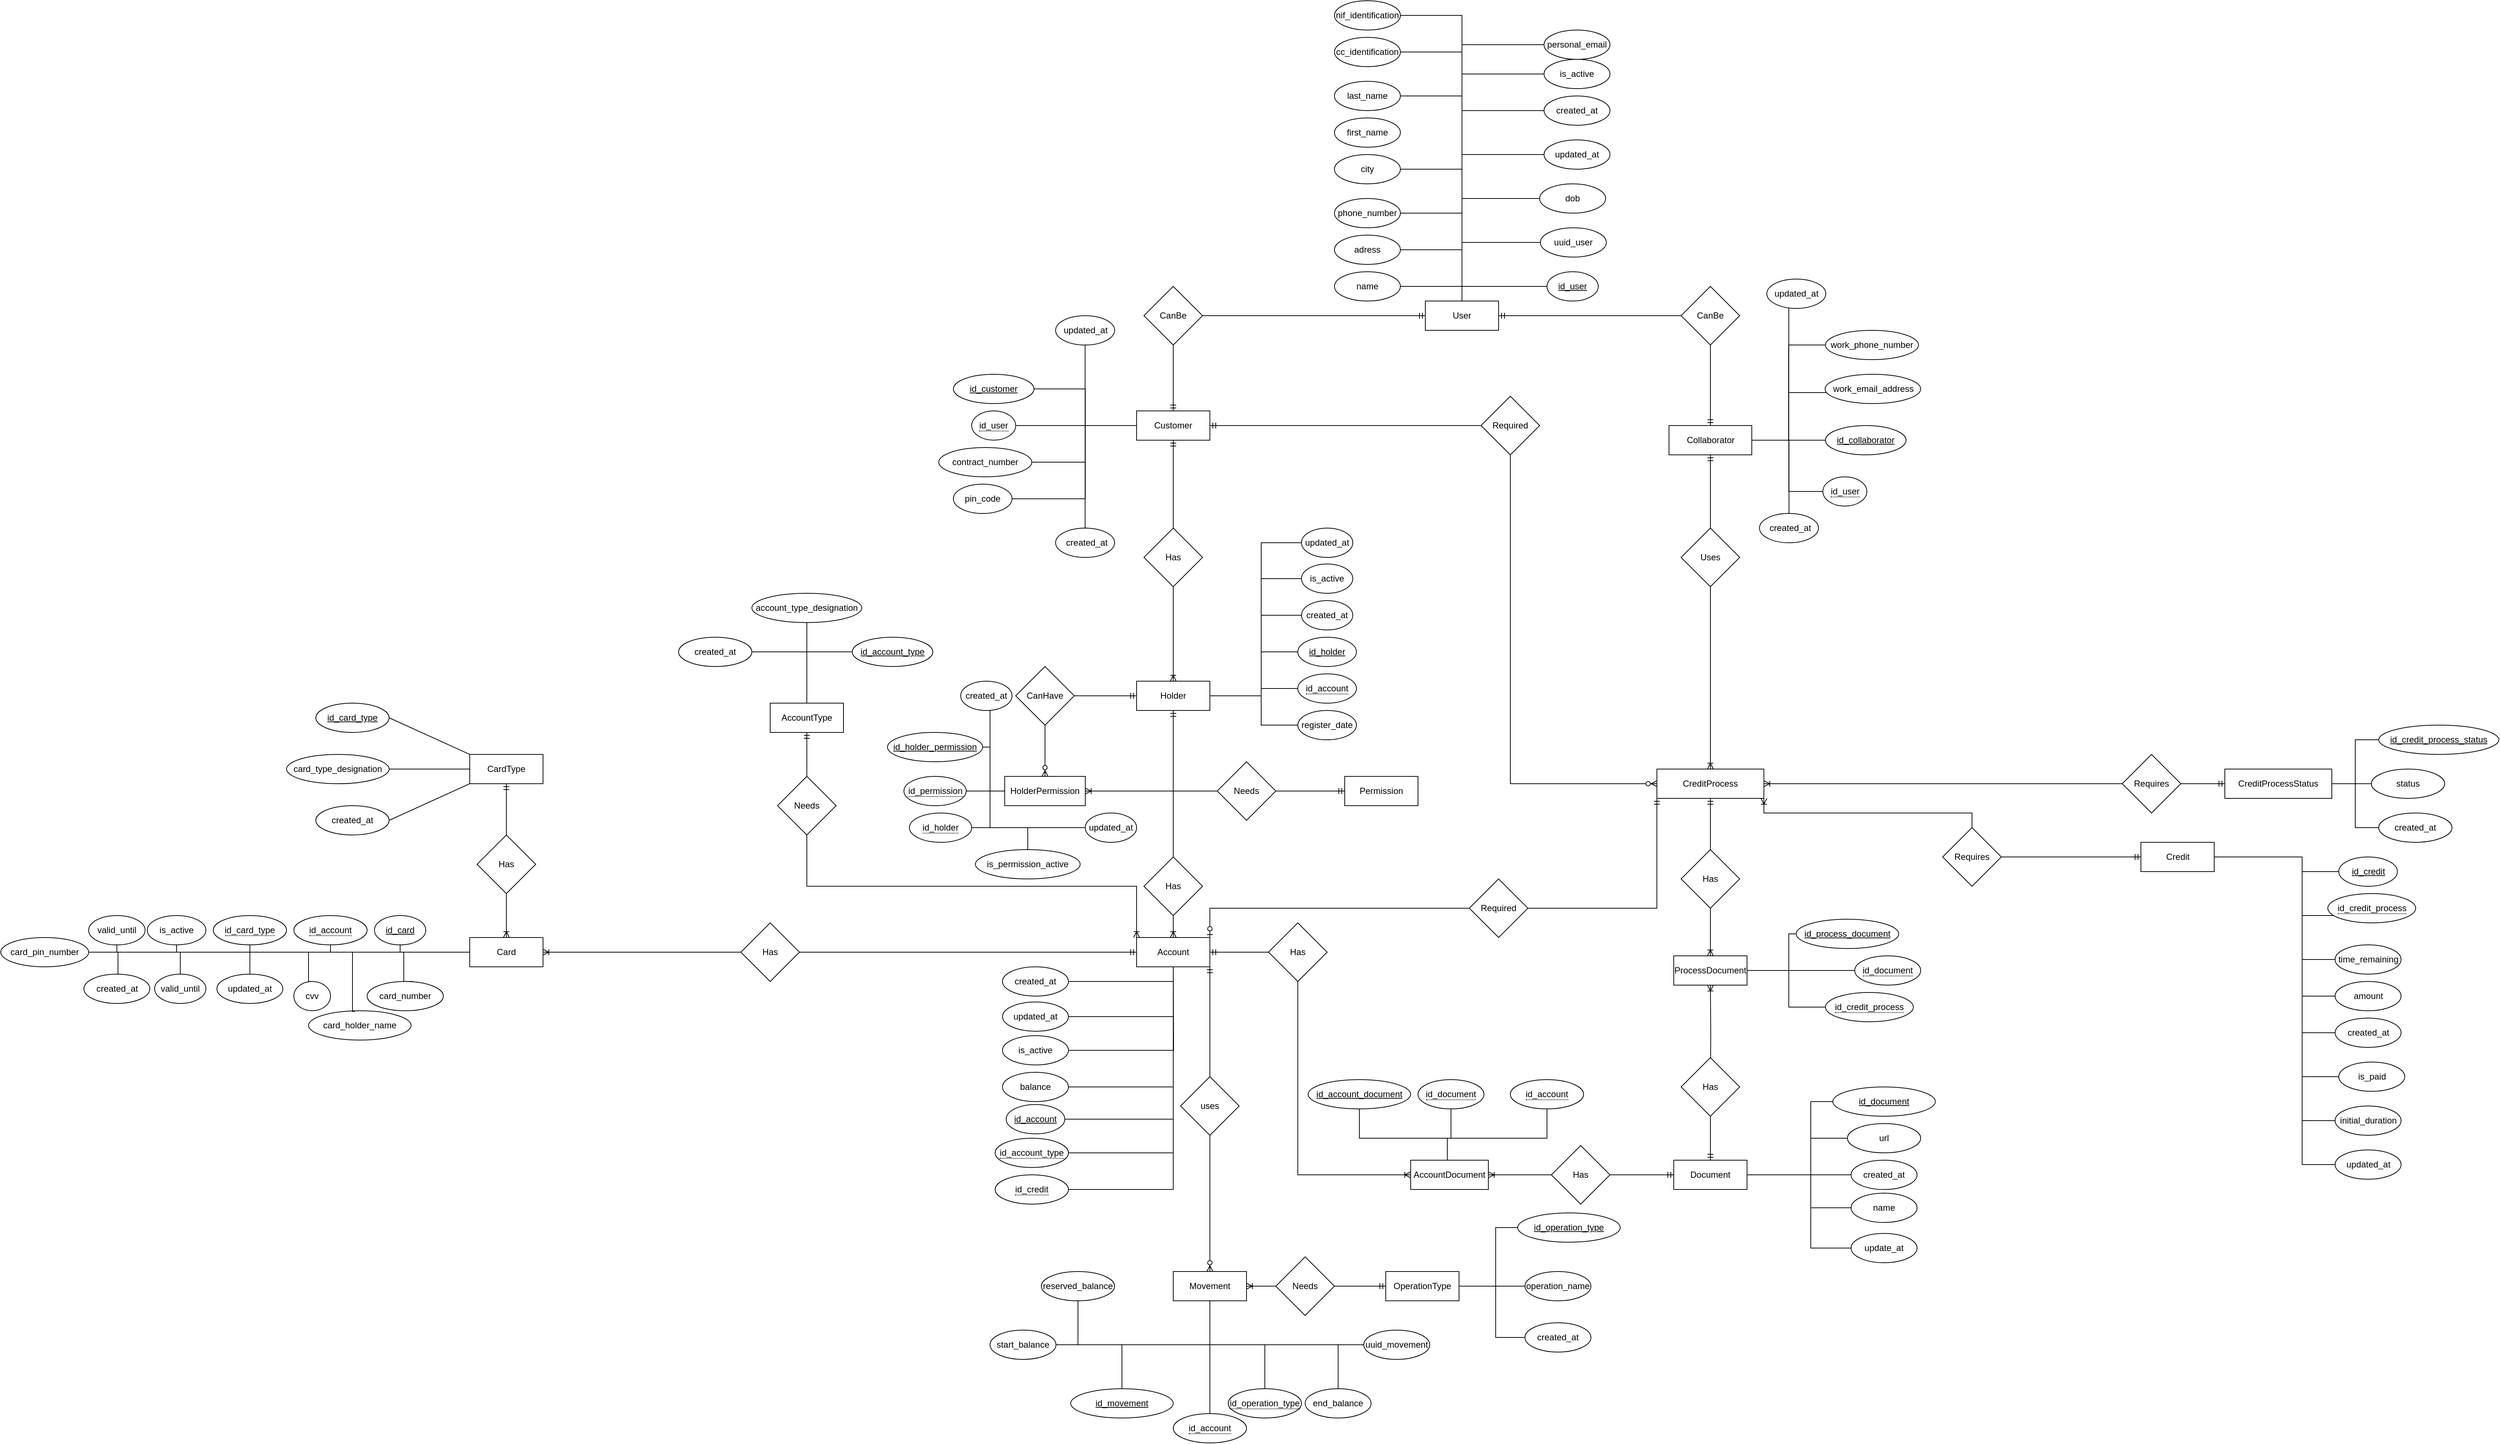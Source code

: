 <mxfile version="17.4.1" type="github" pages="2">
  <diagram id="_O00fU22G__8wHqbWCPV" name="DEA">
    <mxGraphModel dx="2635" dy="1707" grid="1" gridSize="10" guides="1" tooltips="1" connect="1" arrows="1" fold="1" page="1" pageScale="1" pageWidth="827" pageHeight="1169" math="0" shadow="0">
      <root>
        <mxCell id="0" />
        <mxCell id="1" parent="0" />
        <mxCell id="Fl5BDDIY00m3_fIH6vyA-1" value="Customer" style="whiteSpace=wrap;html=1;align=center;" parent="1" vertex="1">
          <mxGeometry x="-80" y="-469" width="100" height="40" as="geometry" />
        </mxCell>
        <mxCell id="SmDYnC3skr7kvTm2-20j-1" style="edgeStyle=none;rounded=0;orthogonalLoop=1;jettySize=auto;html=1;startArrow=none;startFill=0;endArrow=ERoneToMany;endFill=0;entryX=1;entryY=0.5;entryDx=0;entryDy=0;exitX=0;exitY=0.5;exitDx=0;exitDy=0;" parent="1" source="srv9nVdUo2mAc9PIGWYw-35" target="XDoeCiwNckqTGsnIKDB6-1" edge="1">
          <mxGeometry relative="1" as="geometry">
            <mxPoint x="310" y="414" as="sourcePoint" />
          </mxGeometry>
        </mxCell>
        <mxCell id="XDoeCiwNckqTGsnIKDB6-2" style="rounded=0;orthogonalLoop=1;jettySize=auto;html=1;entryX=0;entryY=0.5;entryDx=0;entryDy=0;startArrow=none;startFill=0;endArrow=ERoneToMany;endFill=0;exitX=0.5;exitY=1;exitDx=0;exitDy=0;edgeStyle=orthogonalEdgeStyle;" parent="1" source="srv9nVdUo2mAc9PIGWYw-38" target="XDoeCiwNckqTGsnIKDB6-1" edge="1">
          <mxGeometry relative="1" as="geometry" />
        </mxCell>
        <mxCell id="Fl5BDDIY00m3_fIH6vyA-6" value="Account" style="whiteSpace=wrap;html=1;align=center;" parent="1" vertex="1">
          <mxGeometry x="-80" y="250" width="100" height="40" as="geometry" />
        </mxCell>
        <mxCell id="gFtrWbWtJXX36GKZZF6S-1" style="edgeStyle=orthogonalEdgeStyle;rounded=0;orthogonalLoop=1;jettySize=auto;html=1;entryX=0;entryY=0.5;entryDx=0;entryDy=0;startArrow=none;startFill=0;endArrow=ERmandOne;endFill=0;exitX=1;exitY=0.5;exitDx=0;exitDy=0;" parent="1" source="srv9nVdUo2mAc9PIGWYw-40" target="diM1iA-COcXeSWYWzclY-1" edge="1">
          <mxGeometry relative="1" as="geometry">
            <mxPoint x="190" y="726" as="sourcePoint" />
          </mxGeometry>
        </mxCell>
        <mxCell id="Fl5BDDIY00m3_fIH6vyA-8" value="Movement" style="whiteSpace=wrap;html=1;align=center;" parent="1" vertex="1">
          <mxGeometry x="-30" y="706" width="100" height="40" as="geometry" />
        </mxCell>
        <mxCell id="Fl5BDDIY00m3_fIH6vyA-10" value="Permission" style="whiteSpace=wrap;html=1;align=center;" parent="1" vertex="1">
          <mxGeometry x="204" y="30" width="100" height="40" as="geometry" />
        </mxCell>
        <mxCell id="gVsfr3qRTq61EtLtWJ68-2" style="edgeStyle=none;rounded=0;orthogonalLoop=1;jettySize=auto;html=1;startArrow=none;startFill=0;endArrow=ERoneToMany;endFill=0;exitX=0.5;exitY=1;exitDx=0;exitDy=0;entryX=0.5;entryY=0;entryDx=0;entryDy=0;" parent="1" source="srv9nVdUo2mAc9PIGWYw-2" target="Fl5BDDIY00m3_fIH6vyA-11" edge="1">
          <mxGeometry relative="1" as="geometry">
            <mxPoint x="-880" y="230" as="targetPoint" />
          </mxGeometry>
        </mxCell>
        <mxCell id="n3taHAFArA_PyD_Kv_MC-3" style="edgeStyle=orthogonalEdgeStyle;rounded=0;orthogonalLoop=1;jettySize=auto;html=1;entryX=1;entryY=0.5;entryDx=0;entryDy=0;startArrow=none;startFill=0;endArrow=none;endFill=0;" edge="1" parent="1" source="Fl5BDDIY00m3_fIH6vyA-11" target="67G7FwIWzePk0SoeQltz-6">
          <mxGeometry relative="1" as="geometry" />
        </mxCell>
        <mxCell id="Fl5BDDIY00m3_fIH6vyA-11" value="Card" style="whiteSpace=wrap;html=1;align=center;" parent="1" vertex="1">
          <mxGeometry x="-990" y="250" width="100" height="40" as="geometry" />
        </mxCell>
        <mxCell id="Fl5BDDIY00m3_fIH6vyA-13" value="Collaborator" style="whiteSpace=wrap;html=1;align=center;" parent="1" vertex="1">
          <mxGeometry x="646.5" y="-449" width="113" height="40" as="geometry" />
        </mxCell>
        <mxCell id="Fl5BDDIY00m3_fIH6vyA-45" value="" style="fontSize=12;html=1;endArrow=none;endFill=0;rounded=0;exitX=1;exitY=1;exitDx=0;exitDy=0;startArrow=ERmandOne;startFill=0;edgeStyle=orthogonalEdgeStyle;entryX=0.5;entryY=0;entryDx=0;entryDy=0;" parent="1" source="Fl5BDDIY00m3_fIH6vyA-6" target="srv9nVdUo2mAc9PIGWYw-23" edge="1">
          <mxGeometry width="100" height="100" relative="1" as="geometry">
            <mxPoint x="120" y="330" as="sourcePoint" />
            <mxPoint x="220" y="230" as="targetPoint" />
            <Array as="points">
              <mxPoint x="20" y="440" />
            </Array>
          </mxGeometry>
        </mxCell>
        <mxCell id="Fl5BDDIY00m3_fIH6vyA-46" value="" style="edgeStyle=entityRelationEdgeStyle;fontSize=12;html=1;endArrow=ERoneToMany;endFill=0;rounded=0;exitX=0;exitY=0.5;exitDx=0;exitDy=0;entryX=1;entryY=0.5;entryDx=0;entryDy=0;startArrow=none;startFill=0;" parent="1" source="srv9nVdUo2mAc9PIGWYw-1" target="Fl5BDDIY00m3_fIH6vyA-11" edge="1">
          <mxGeometry width="100" height="100" relative="1" as="geometry">
            <mxPoint x="-40" y="330" as="sourcePoint" />
            <mxPoint x="-160" y="270" as="targetPoint" />
          </mxGeometry>
        </mxCell>
        <mxCell id="Fl5BDDIY00m3_fIH6vyA-51" value="" style="fontSize=12;html=1;endArrow=ERoneToMany;endFill=0;rounded=0;exitX=0.5;exitY=1;exitDx=0;exitDy=0;entryX=0.5;entryY=0;entryDx=0;entryDy=0;startArrow=none;startFill=0;" parent="1" source="srv9nVdUo2mAc9PIGWYw-44" target="Fl5BDDIY00m3_fIH6vyA-61" edge="1">
          <mxGeometry width="100" height="100" relative="1" as="geometry">
            <mxPoint x="10" y="140" as="sourcePoint" />
            <mxPoint x="120" y="190" as="targetPoint" />
          </mxGeometry>
        </mxCell>
        <mxCell id="Fl5BDDIY00m3_fIH6vyA-53" value="AccountType" style="whiteSpace=wrap;html=1;align=center;" parent="1" vertex="1">
          <mxGeometry x="-580" y="-70" width="100" height="40" as="geometry" />
        </mxCell>
        <mxCell id="Fl5BDDIY00m3_fIH6vyA-54" value="" style="fontSize=12;html=1;endArrow=none;endFill=0;rounded=0;entryX=0.5;entryY=1;entryDx=0;entryDy=0;exitX=0;exitY=0;exitDx=0;exitDy=0;startArrow=ERoneToMany;startFill=0;edgeStyle=orthogonalEdgeStyle;" parent="1" source="Fl5BDDIY00m3_fIH6vyA-6" target="srv9nVdUo2mAc9PIGWYw-18" edge="1">
          <mxGeometry width="100" height="100" relative="1" as="geometry">
            <mxPoint x="-80" y="310" as="sourcePoint" />
            <mxPoint x="20" y="210" as="targetPoint" />
          </mxGeometry>
        </mxCell>
        <mxCell id="Fl5BDDIY00m3_fIH6vyA-61" value="Holder" style="whiteSpace=wrap;html=1;align=center;" parent="1" vertex="1">
          <mxGeometry x="-80" y="-100" width="100" height="40" as="geometry" />
        </mxCell>
        <mxCell id="Fl5BDDIY00m3_fIH6vyA-62" value="User" style="whiteSpace=wrap;html=1;align=center;" parent="1" vertex="1">
          <mxGeometry x="314" y="-619" width="100" height="40" as="geometry" />
        </mxCell>
        <mxCell id="Fl5BDDIY00m3_fIH6vyA-63" value="" style="fontSize=12;html=1;endArrow=ERmandOne;endFill=0;rounded=0;exitX=1;exitY=0.5;exitDx=0;exitDy=0;startArrow=none;startFill=0;entryX=0;entryY=0.5;entryDx=0;entryDy=0;edgeStyle=orthogonalEdgeStyle;" parent="1" source="srv9nVdUo2mAc9PIGWYw-4" target="Fl5BDDIY00m3_fIH6vyA-62" edge="1">
          <mxGeometry width="100" height="100" relative="1" as="geometry">
            <mxPoint x="210" y="71" as="sourcePoint" />
            <mxPoint x="310" y="-29" as="targetPoint" />
            <Array as="points">
              <mxPoint x="10" y="-599" />
            </Array>
          </mxGeometry>
        </mxCell>
        <mxCell id="Fl5BDDIY00m3_fIH6vyA-65" value="" style="fontSize=12;html=1;endArrow=ERmandOne;endFill=0;rounded=0;entryX=0.5;entryY=1;entryDx=0;entryDy=0;exitX=0.5;exitY=0;exitDx=0;exitDy=0;startArrow=none;startFill=0;" parent="1" source="srv9nVdUo2mAc9PIGWYw-25" target="Fl5BDDIY00m3_fIH6vyA-61" edge="1">
          <mxGeometry width="100" height="100" relative="1" as="geometry">
            <mxPoint x="130" y="270" as="sourcePoint" />
            <mxPoint x="230" y="170" as="targetPoint" />
          </mxGeometry>
        </mxCell>
        <mxCell id="WzG15J881lihtk_l85HM-1" style="rounded=0;orthogonalLoop=1;jettySize=auto;html=1;exitX=0;exitY=1;exitDx=0;exitDy=0;entryX=1;entryY=0.5;entryDx=0;entryDy=0;endArrow=none;endFill=0;startArrow=ERmandOne;startFill=0;edgeStyle=orthogonalEdgeStyle;" parent="1" source="Fl5BDDIY00m3_fIH6vyA-67" target="srv9nVdUo2mAc9PIGWYw-7" edge="1">
          <mxGeometry relative="1" as="geometry" />
        </mxCell>
        <mxCell id="Okt2JlCH_pNQM3TXWE3o-2" style="edgeStyle=none;rounded=0;orthogonalLoop=1;jettySize=auto;html=1;startArrow=ERmandOne;startFill=0;endArrow=none;endFill=0;entryX=0.5;entryY=0;entryDx=0;entryDy=0;" parent="1" source="Fl5BDDIY00m3_fIH6vyA-67" target="srv9nVdUo2mAc9PIGWYw-16" edge="1">
          <mxGeometry relative="1" as="geometry">
            <mxPoint x="670" y="70" as="sourcePoint" />
          </mxGeometry>
        </mxCell>
        <mxCell id="Fl5BDDIY00m3_fIH6vyA-67" value="CreditProcess" style="whiteSpace=wrap;html=1;align=center;" parent="1" vertex="1">
          <mxGeometry x="630" y="20" width="146" height="40" as="geometry" />
        </mxCell>
        <mxCell id="Fl5BDDIY00m3_fIH6vyA-68" value="" style="fontSize=12;html=1;endArrow=ERzeroToMany;endFill=1;rounded=0;entryX=0;entryY=0.5;entryDx=0;entryDy=0;startArrow=none;startFill=0;edgeStyle=orthogonalEdgeStyle;" parent="1" source="srv9nVdUo2mAc9PIGWYw-13" target="Fl5BDDIY00m3_fIH6vyA-67" edge="1">
          <mxGeometry width="100" height="100" relative="1" as="geometry">
            <mxPoint x="210" y="320" as="sourcePoint" />
            <mxPoint x="310" y="220" as="targetPoint" />
            <Array as="points">
              <mxPoint x="430" y="-80" />
              <mxPoint x="430" y="40" />
            </Array>
          </mxGeometry>
        </mxCell>
        <mxCell id="Fl5BDDIY00m3_fIH6vyA-69" value="" style="fontSize=12;html=1;endArrow=ERoneToMany;endFill=0;rounded=0;entryX=0.5;entryY=0;entryDx=0;entryDy=0;exitX=0.5;exitY=1;exitDx=0;exitDy=0;startArrow=none;startFill=0;" parent="1" source="srv9nVdUo2mAc9PIGWYw-42" target="Fl5BDDIY00m3_fIH6vyA-67" edge="1">
          <mxGeometry width="100" height="100" relative="1" as="geometry">
            <mxPoint x="130" y="90" as="sourcePoint" />
            <mxPoint x="380" y="110" as="targetPoint" />
          </mxGeometry>
        </mxCell>
        <mxCell id="Fl5BDDIY00m3_fIH6vyA-71" style="rounded=0;orthogonalLoop=1;jettySize=auto;html=1;entryX=1;entryY=1;entryDx=0;entryDy=0;startArrow=none;startFill=0;endArrow=ERoneToMany;endFill=0;exitX=0.5;exitY=0;exitDx=0;exitDy=0;edgeStyle=orthogonalEdgeStyle;" parent="1" source="srv9nVdUo2mAc9PIGWYw-29" target="Fl5BDDIY00m3_fIH6vyA-67" edge="1">
          <mxGeometry relative="1" as="geometry" />
        </mxCell>
        <mxCell id="Fl5BDDIY00m3_fIH6vyA-70" value="Credit" style="whiteSpace=wrap;html=1;align=center;" parent="1" vertex="1">
          <mxGeometry x="1290.5" y="120" width="100" height="40" as="geometry" />
        </mxCell>
        <mxCell id="gVsfr3qRTq61EtLtWJ68-1" value="CardType" style="whiteSpace=wrap;html=1;align=center;" parent="1" vertex="1">
          <mxGeometry x="-990" width="100" height="40" as="geometry" />
        </mxCell>
        <mxCell id="Okt2JlCH_pNQM3TXWE3o-1" value="Document" style="whiteSpace=wrap;html=1;align=center;" parent="1" vertex="1">
          <mxGeometry x="653" y="554" width="100" height="40" as="geometry" />
        </mxCell>
        <mxCell id="KsnNT3keSrE2DITwH6UZ-2" value="CreditProcessStatus" style="whiteSpace=wrap;html=1;align=center;" parent="1" vertex="1">
          <mxGeometry x="1405" y="20" width="146" height="40" as="geometry" />
        </mxCell>
        <mxCell id="KsnNT3keSrE2DITwH6UZ-3" value="" style="fontSize=12;html=1;endArrow=ERoneToMany;endFill=0;rounded=0;entryX=1;entryY=0.5;entryDx=0;entryDy=0;exitX=0;exitY=0.5;exitDx=0;exitDy=0;startArrow=none;startFill=0;" parent="1" source="srv9nVdUo2mAc9PIGWYw-31" target="Fl5BDDIY00m3_fIH6vyA-67" edge="1">
          <mxGeometry width="100" height="100" relative="1" as="geometry">
            <mxPoint x="640" y="105" as="sourcePoint" />
            <mxPoint x="1040" y="175" as="targetPoint" />
          </mxGeometry>
        </mxCell>
        <mxCell id="ljxvVes1xdN-6OecQikk-1" value="HolderPermission" style="whiteSpace=wrap;html=1;align=center;" parent="1" vertex="1">
          <mxGeometry x="-260" y="30" width="110" height="40" as="geometry" />
        </mxCell>
        <mxCell id="ljxvVes1xdN-6OecQikk-3" value="" style="fontSize=12;html=1;endArrow=none;startArrow=ERmandOne;rounded=0;exitX=0;exitY=0.5;exitDx=0;exitDy=0;entryX=1;entryY=0.5;entryDx=0;entryDy=0;endFill=0;edgeStyle=orthogonalEdgeStyle;" parent="1" source="Fl5BDDIY00m3_fIH6vyA-61" target="srv9nVdUo2mAc9PIGWYw-21" edge="1">
          <mxGeometry width="100" height="100" relative="1" as="geometry">
            <mxPoint x="30" y="240" as="sourcePoint" />
            <mxPoint x="130" y="140" as="targetPoint" />
          </mxGeometry>
        </mxCell>
        <mxCell id="ljxvVes1xdN-6OecQikk-5" value="" style="edgeStyle=entityRelationEdgeStyle;fontSize=12;html=1;endArrow=ERoneToMany;startArrow=none;rounded=0;entryX=1;entryY=0.5;entryDx=0;entryDy=0;startFill=0;" parent="1" target="ljxvVes1xdN-6OecQikk-1" edge="1" source="srv9nVdUo2mAc9PIGWYw-27">
          <mxGeometry width="100" height="100" relative="1" as="geometry">
            <mxPoint x="230" y="150" as="sourcePoint" />
            <mxPoint x="50" y="90" as="targetPoint" />
          </mxGeometry>
        </mxCell>
        <mxCell id="QeImNjfKpFi6Lj6Ukdeu-2" style="edgeStyle=orthogonalEdgeStyle;rounded=0;orthogonalLoop=1;jettySize=auto;html=1;entryX=0;entryY=0.5;entryDx=0;entryDy=0;startArrow=none;startFill=0;endArrow=none;endFill=0;" edge="1" parent="1" source="diM1iA-COcXeSWYWzclY-1" target="9f0_WP2VZ2R3N99c0r8U-1">
          <mxGeometry relative="1" as="geometry">
            <Array as="points">
              <mxPoint x="410" y="726" />
              <mxPoint x="410" y="646" />
              <mxPoint x="430" y="646" />
            </Array>
          </mxGeometry>
        </mxCell>
        <mxCell id="QeImNjfKpFi6Lj6Ukdeu-3" style="edgeStyle=orthogonalEdgeStyle;rounded=0;orthogonalLoop=1;jettySize=auto;html=1;entryX=0;entryY=0.5;entryDx=0;entryDy=0;startArrow=none;startFill=0;endArrow=none;endFill=0;" edge="1" parent="1" source="diM1iA-COcXeSWYWzclY-1" target="xZVJzuQ08hqr36TqbUJv-1">
          <mxGeometry relative="1" as="geometry" />
        </mxCell>
        <mxCell id="QeImNjfKpFi6Lj6Ukdeu-4" style="edgeStyle=orthogonalEdgeStyle;rounded=0;orthogonalLoop=1;jettySize=auto;html=1;entryX=0;entryY=0.5;entryDx=0;entryDy=0;startArrow=none;startFill=0;endArrow=none;endFill=0;" edge="1" parent="1" source="diM1iA-COcXeSWYWzclY-1" target="QeImNjfKpFi6Lj6Ukdeu-1">
          <mxGeometry relative="1" as="geometry">
            <Array as="points">
              <mxPoint x="410" y="726" />
              <mxPoint x="410" y="796" />
            </Array>
          </mxGeometry>
        </mxCell>
        <mxCell id="diM1iA-COcXeSWYWzclY-1" value="OperationType" style="whiteSpace=wrap;html=1;align=center;" parent="1" vertex="1">
          <mxGeometry x="260" y="706" width="100" height="40" as="geometry" />
        </mxCell>
        <mxCell id="XDoeCiwNckqTGsnIKDB6-1" value="AccountDocument" style="whiteSpace=wrap;html=1;align=center;" parent="1" vertex="1">
          <mxGeometry x="294" y="554" width="106" height="40" as="geometry" />
        </mxCell>
        <mxCell id="XDoeCiwNckqTGsnIKDB6-4" style="edgeStyle=orthogonalEdgeStyle;rounded=0;orthogonalLoop=1;jettySize=auto;html=1;startArrow=none;startFill=0;endArrow=ERoneToMany;endFill=0;entryX=0.5;entryY=1;entryDx=0;entryDy=0;" parent="1" target="XDoeCiwNckqTGsnIKDB6-3" edge="1">
          <mxGeometry relative="1" as="geometry">
            <mxPoint x="500" y="285" as="targetPoint" />
            <mxPoint x="703" y="449" as="sourcePoint" />
          </mxGeometry>
        </mxCell>
        <mxCell id="XDoeCiwNckqTGsnIKDB6-3" value="ProcessDocument" style="whiteSpace=wrap;html=1;align=center;" parent="1" vertex="1">
          <mxGeometry x="653" y="275" width="100" height="40" as="geometry" />
        </mxCell>
        <mxCell id="srv9nVdUo2mAc9PIGWYw-2" value="Has" style="rhombus;whiteSpace=wrap;html=1;" vertex="1" parent="1">
          <mxGeometry x="-980" y="110" width="80" height="80" as="geometry" />
        </mxCell>
        <mxCell id="srv9nVdUo2mAc9PIGWYw-3" value="" style="edgeStyle=none;rounded=0;orthogonalLoop=1;jettySize=auto;html=1;startArrow=ERmandOne;startFill=0;endArrow=none;endFill=0;exitX=0.5;exitY=1;exitDx=0;exitDy=0;entryX=0.5;entryY=0;entryDx=0;entryDy=0;" edge="1" parent="1" source="gVsfr3qRTq61EtLtWJ68-1" target="srv9nVdUo2mAc9PIGWYw-2">
          <mxGeometry relative="1" as="geometry">
            <mxPoint x="-940" y="250" as="targetPoint" />
            <mxPoint x="-940" y="40" as="sourcePoint" />
          </mxGeometry>
        </mxCell>
        <mxCell id="srv9nVdUo2mAc9PIGWYw-6" value="" style="fontSize=12;html=1;endArrow=ERmandOne;endFill=0;rounded=0;exitX=0;exitY=0.5;exitDx=0;exitDy=0;startArrow=none;startFill=0;entryX=1;entryY=0.5;entryDx=0;entryDy=0;edgeStyle=orthogonalEdgeStyle;" edge="1" parent="1" source="srv9nVdUo2mAc9PIGWYw-5" target="Fl5BDDIY00m3_fIH6vyA-62">
          <mxGeometry width="100" height="100" relative="1" as="geometry">
            <mxPoint x="493.5" y="-179" as="sourcePoint" />
            <mxPoint x="260" y="-219" as="targetPoint" />
          </mxGeometry>
        </mxCell>
        <mxCell id="srv9nVdUo2mAc9PIGWYw-9" style="edgeStyle=orthogonalEdgeStyle;rounded=0;orthogonalLoop=1;jettySize=auto;html=1;entryX=0.5;entryY=0;entryDx=0;entryDy=0;endArrow=ERmandOne;endFill=0;" edge="1" parent="1" source="srv9nVdUo2mAc9PIGWYw-5" target="Fl5BDDIY00m3_fIH6vyA-13">
          <mxGeometry relative="1" as="geometry" />
        </mxCell>
        <mxCell id="srv9nVdUo2mAc9PIGWYw-5" value="CanBe" style="rhombus;whiteSpace=wrap;html=1;" vertex="1" parent="1">
          <mxGeometry x="663" y="-639" width="80" height="80" as="geometry" />
        </mxCell>
        <mxCell id="srv9nVdUo2mAc9PIGWYw-8" style="rounded=0;orthogonalLoop=1;jettySize=auto;html=1;entryX=1;entryY=0;entryDx=0;entryDy=0;endArrow=ERzeroToOne;endFill=0;exitX=0;exitY=0.5;exitDx=0;exitDy=0;edgeStyle=orthogonalEdgeStyle;" edge="1" parent="1" source="srv9nVdUo2mAc9PIGWYw-7" target="Fl5BDDIY00m3_fIH6vyA-6">
          <mxGeometry relative="1" as="geometry" />
        </mxCell>
        <mxCell id="srv9nVdUo2mAc9PIGWYw-7" value="Required" style="rhombus;whiteSpace=wrap;html=1;" vertex="1" parent="1">
          <mxGeometry x="374" y="170" width="80" height="80" as="geometry" />
        </mxCell>
        <mxCell id="srv9nVdUo2mAc9PIGWYw-4" value="CanBe" style="rhombus;whiteSpace=wrap;html=1;" vertex="1" parent="1">
          <mxGeometry x="-70" y="-639" width="80" height="80" as="geometry" />
        </mxCell>
        <mxCell id="srv9nVdUo2mAc9PIGWYw-12" value="" style="fontSize=12;html=1;endArrow=none;endFill=0;rounded=0;startArrow=ERmandOne;startFill=0;entryX=0.5;entryY=1;entryDx=0;entryDy=0;edgeStyle=orthogonalEdgeStyle;exitX=0.5;exitY=0;exitDx=0;exitDy=0;" edge="1" parent="1" source="Fl5BDDIY00m3_fIH6vyA-1" target="srv9nVdUo2mAc9PIGWYw-4">
          <mxGeometry width="100" height="100" relative="1" as="geometry">
            <mxPoint x="30" y="-499" as="sourcePoint" />
            <mxPoint x="180" y="-419" as="targetPoint" />
            <Array as="points" />
          </mxGeometry>
        </mxCell>
        <mxCell id="srv9nVdUo2mAc9PIGWYw-14" style="edgeStyle=orthogonalEdgeStyle;rounded=0;orthogonalLoop=1;jettySize=auto;html=1;entryX=1;entryY=0.5;entryDx=0;entryDy=0;startArrow=none;startFill=0;endArrow=ERmandOne;endFill=0;" edge="1" parent="1" source="srv9nVdUo2mAc9PIGWYw-13" target="Fl5BDDIY00m3_fIH6vyA-1">
          <mxGeometry relative="1" as="geometry" />
        </mxCell>
        <mxCell id="srv9nVdUo2mAc9PIGWYw-13" value="Required" style="rhombus;whiteSpace=wrap;html=1;" vertex="1" parent="1">
          <mxGeometry x="390" y="-489" width="80" height="80" as="geometry" />
        </mxCell>
        <mxCell id="srv9nVdUo2mAc9PIGWYw-17" style="edgeStyle=orthogonalEdgeStyle;rounded=0;orthogonalLoop=1;jettySize=auto;html=1;startArrow=none;startFill=0;endArrow=ERoneToMany;endFill=0;" edge="1" parent="1" source="srv9nVdUo2mAc9PIGWYw-16" target="XDoeCiwNckqTGsnIKDB6-3">
          <mxGeometry relative="1" as="geometry" />
        </mxCell>
        <mxCell id="srv9nVdUo2mAc9PIGWYw-16" value="Has" style="rhombus;whiteSpace=wrap;html=1;" vertex="1" parent="1">
          <mxGeometry x="663" y="130" width="80" height="80" as="geometry" />
        </mxCell>
        <mxCell id="srv9nVdUo2mAc9PIGWYw-19" style="edgeStyle=orthogonalEdgeStyle;rounded=0;orthogonalLoop=1;jettySize=auto;html=1;entryX=0.5;entryY=1;entryDx=0;entryDy=0;startArrow=none;startFill=0;endArrow=ERmandOne;endFill=0;" edge="1" parent="1" source="srv9nVdUo2mAc9PIGWYw-18" target="Fl5BDDIY00m3_fIH6vyA-53">
          <mxGeometry relative="1" as="geometry" />
        </mxCell>
        <mxCell id="srv9nVdUo2mAc9PIGWYw-18" value="Needs" style="rhombus;whiteSpace=wrap;html=1;" vertex="1" parent="1">
          <mxGeometry x="-570" y="30" width="80" height="80" as="geometry" />
        </mxCell>
        <mxCell id="srv9nVdUo2mAc9PIGWYw-22" style="edgeStyle=orthogonalEdgeStyle;rounded=0;orthogonalLoop=1;jettySize=auto;html=1;startArrow=none;startFill=0;endArrow=ERzeroToMany;endFill=0;" edge="1" parent="1" source="srv9nVdUo2mAc9PIGWYw-21" target="ljxvVes1xdN-6OecQikk-1">
          <mxGeometry relative="1" as="geometry" />
        </mxCell>
        <mxCell id="srv9nVdUo2mAc9PIGWYw-21" value="CanHave" style="rhombus;whiteSpace=wrap;html=1;" vertex="1" parent="1">
          <mxGeometry x="-245" y="-120" width="80" height="80" as="geometry" />
        </mxCell>
        <mxCell id="srv9nVdUo2mAc9PIGWYw-24" style="edgeStyle=orthogonalEdgeStyle;rounded=0;orthogonalLoop=1;jettySize=auto;html=1;entryX=0.5;entryY=0;entryDx=0;entryDy=0;startArrow=none;startFill=0;endArrow=ERzeroToMany;endFill=0;exitX=0.5;exitY=1;exitDx=0;exitDy=0;" edge="1" parent="1" source="srv9nVdUo2mAc9PIGWYw-23" target="Fl5BDDIY00m3_fIH6vyA-8">
          <mxGeometry relative="1" as="geometry">
            <Array as="points">
              <mxPoint x="20" y="706" />
            </Array>
          </mxGeometry>
        </mxCell>
        <mxCell id="srv9nVdUo2mAc9PIGWYw-23" value="uses" style="rhombus;whiteSpace=wrap;html=1;" vertex="1" parent="1">
          <mxGeometry x="-20" y="440" width="80" height="80" as="geometry" />
        </mxCell>
        <mxCell id="srv9nVdUo2mAc9PIGWYw-26" style="edgeStyle=orthogonalEdgeStyle;rounded=0;orthogonalLoop=1;jettySize=auto;html=1;entryX=0.5;entryY=0;entryDx=0;entryDy=0;startArrow=none;startFill=0;endArrow=ERoneToMany;endFill=0;exitX=0.5;exitY=1;exitDx=0;exitDy=0;" edge="1" parent="1" source="srv9nVdUo2mAc9PIGWYw-25" target="Fl5BDDIY00m3_fIH6vyA-6">
          <mxGeometry relative="1" as="geometry" />
        </mxCell>
        <mxCell id="srv9nVdUo2mAc9PIGWYw-25" value="Has" style="rhombus;whiteSpace=wrap;html=1;" vertex="1" parent="1">
          <mxGeometry x="-70" y="140" width="80" height="80" as="geometry" />
        </mxCell>
        <mxCell id="srv9nVdUo2mAc9PIGWYw-28" style="edgeStyle=orthogonalEdgeStyle;rounded=0;orthogonalLoop=1;jettySize=auto;html=1;entryX=0;entryY=0.5;entryDx=0;entryDy=0;startArrow=none;startFill=0;endArrow=ERmandOne;endFill=0;exitX=1;exitY=0.5;exitDx=0;exitDy=0;" edge="1" parent="1" source="srv9nVdUo2mAc9PIGWYw-27" target="Fl5BDDIY00m3_fIH6vyA-10">
          <mxGeometry relative="1" as="geometry" />
        </mxCell>
        <mxCell id="srv9nVdUo2mAc9PIGWYw-27" value="Needs" style="rhombus;whiteSpace=wrap;html=1;" vertex="1" parent="1">
          <mxGeometry x="30" y="10" width="80" height="80" as="geometry" />
        </mxCell>
        <mxCell id="srv9nVdUo2mAc9PIGWYw-30" style="edgeStyle=orthogonalEdgeStyle;rounded=0;orthogonalLoop=1;jettySize=auto;html=1;entryX=0;entryY=0.5;entryDx=0;entryDy=0;startArrow=none;startFill=0;endArrow=ERmandOne;endFill=0;" edge="1" parent="1" source="srv9nVdUo2mAc9PIGWYw-29" target="Fl5BDDIY00m3_fIH6vyA-70">
          <mxGeometry relative="1" as="geometry" />
        </mxCell>
        <mxCell id="srv9nVdUo2mAc9PIGWYw-29" value="Requires" style="rhombus;whiteSpace=wrap;html=1;" vertex="1" parent="1">
          <mxGeometry x="1020" y="100" width="80" height="80" as="geometry" />
        </mxCell>
        <mxCell id="srv9nVdUo2mAc9PIGWYw-31" value="Requires" style="rhombus;whiteSpace=wrap;html=1;" vertex="1" parent="1">
          <mxGeometry x="1265" width="80" height="80" as="geometry" />
        </mxCell>
        <mxCell id="srv9nVdUo2mAc9PIGWYw-32" value="" style="fontSize=12;html=1;endArrow=none;endFill=0;rounded=0;entryX=1;entryY=0.5;entryDx=0;entryDy=0;exitX=0;exitY=0.5;exitDx=0;exitDy=0;startArrow=ERmandOne;startFill=0;" edge="1" parent="1" source="KsnNT3keSrE2DITwH6UZ-2" target="srv9nVdUo2mAc9PIGWYw-31">
          <mxGeometry width="100" height="100" relative="1" as="geometry">
            <mxPoint x="1405" y="40" as="sourcePoint" />
            <mxPoint x="1161.0" y="40" as="targetPoint" />
          </mxGeometry>
        </mxCell>
        <mxCell id="srv9nVdUo2mAc9PIGWYw-34" style="edgeStyle=orthogonalEdgeStyle;rounded=0;orthogonalLoop=1;jettySize=auto;html=1;startArrow=none;startFill=0;endArrow=ERmandOne;endFill=0;" edge="1" parent="1" source="srv9nVdUo2mAc9PIGWYw-33" target="Okt2JlCH_pNQM3TXWE3o-1">
          <mxGeometry relative="1" as="geometry" />
        </mxCell>
        <mxCell id="srv9nVdUo2mAc9PIGWYw-33" value="Has" style="rhombus;whiteSpace=wrap;html=1;" vertex="1" parent="1">
          <mxGeometry x="663" y="414" width="80" height="80" as="geometry" />
        </mxCell>
        <mxCell id="srv9nVdUo2mAc9PIGWYw-35" value="Has" style="rhombus;whiteSpace=wrap;html=1;" vertex="1" parent="1">
          <mxGeometry x="486" y="534" width="80" height="80" as="geometry" />
        </mxCell>
        <mxCell id="srv9nVdUo2mAc9PIGWYw-37" value="" style="edgeStyle=none;rounded=0;orthogonalLoop=1;jettySize=auto;html=1;startArrow=ERmandOne;startFill=0;endArrow=none;endFill=0;entryX=1;entryY=0.5;entryDx=0;entryDy=0;exitX=0;exitY=0.5;exitDx=0;exitDy=0;" edge="1" parent="1" source="Okt2JlCH_pNQM3TXWE3o-1" target="srv9nVdUo2mAc9PIGWYw-35">
          <mxGeometry relative="1" as="geometry">
            <mxPoint x="653.0" y="584" as="sourcePoint" />
            <mxPoint x="394" y="584" as="targetPoint" />
          </mxGeometry>
        </mxCell>
        <mxCell id="srv9nVdUo2mAc9PIGWYw-38" value="Has" style="rhombus;whiteSpace=wrap;html=1;" vertex="1" parent="1">
          <mxGeometry x="100" y="230" width="80" height="80" as="geometry" />
        </mxCell>
        <mxCell id="srv9nVdUo2mAc9PIGWYw-39" value="" style="edgeStyle=orthogonalEdgeStyle;rounded=0;orthogonalLoop=1;jettySize=auto;html=1;entryX=0;entryY=0.5;entryDx=0;entryDy=0;startArrow=ERmandOne;startFill=0;endArrow=none;endFill=0;" edge="1" parent="1" source="Fl5BDDIY00m3_fIH6vyA-6" target="srv9nVdUo2mAc9PIGWYw-38">
          <mxGeometry relative="1" as="geometry">
            <mxPoint x="20" y="270" as="sourcePoint" />
            <mxPoint x="294" y="510" as="targetPoint" />
            <Array as="points" />
          </mxGeometry>
        </mxCell>
        <mxCell id="srv9nVdUo2mAc9PIGWYw-40" value="Needs" style="rhombus;whiteSpace=wrap;html=1;" vertex="1" parent="1">
          <mxGeometry x="110" y="686" width="80" height="80" as="geometry" />
        </mxCell>
        <mxCell id="srv9nVdUo2mAc9PIGWYw-41" value="" style="edgeStyle=orthogonalEdgeStyle;rounded=0;orthogonalLoop=1;jettySize=auto;html=1;entryX=0;entryY=0.5;entryDx=0;entryDy=0;startArrow=ERoneToMany;startFill=0;endArrow=none;endFill=0;" edge="1" parent="1" source="Fl5BDDIY00m3_fIH6vyA-8" target="srv9nVdUo2mAc9PIGWYw-40">
          <mxGeometry relative="1" as="geometry">
            <mxPoint x="20" y="726" as="sourcePoint" />
            <mxPoint x="110" y="726" as="targetPoint" />
          </mxGeometry>
        </mxCell>
        <mxCell id="srv9nVdUo2mAc9PIGWYw-42" value="Uses" style="rhombus;whiteSpace=wrap;html=1;" vertex="1" parent="1">
          <mxGeometry x="663" y="-309" width="80" height="80" as="geometry" />
        </mxCell>
        <mxCell id="srv9nVdUo2mAc9PIGWYw-43" value="" style="fontSize=12;html=1;endArrow=none;endFill=0;rounded=0;entryX=0.5;entryY=0;entryDx=0;entryDy=0;exitX=0.5;exitY=1;exitDx=0;exitDy=0;startArrow=ERmandOne;startFill=0;" edge="1" parent="1" source="Fl5BDDIY00m3_fIH6vyA-13" target="srv9nVdUo2mAc9PIGWYw-42">
          <mxGeometry width="100" height="100" relative="1" as="geometry">
            <mxPoint x="703.0" y="-339" as="sourcePoint" />
            <mxPoint x="703.0" y="-149" as="targetPoint" />
          </mxGeometry>
        </mxCell>
        <mxCell id="_2jnUE636_eacOBH81PL-1" value="id_card_type" style="ellipse;whiteSpace=wrap;html=1;align=center;fontStyle=4;" vertex="1" parent="1">
          <mxGeometry x="-1200" y="-70" width="100" height="40" as="geometry" />
        </mxCell>
        <mxCell id="SSlCoCirNUHwtVQttNUC-1" value="card_type_designation" style="ellipse;whiteSpace=wrap;html=1;align=center;" vertex="1" parent="1">
          <mxGeometry x="-1240" width="140" height="40" as="geometry" />
        </mxCell>
        <mxCell id="zq2iSEI6xIUaXsMFaVbf-1" value="created_at" style="ellipse;whiteSpace=wrap;html=1;align=center;" vertex="1" parent="1">
          <mxGeometry x="-1200" y="70" width="100" height="40" as="geometry" />
        </mxCell>
        <mxCell id="67G7FwIWzePk0SoeQltz-1" value="" style="endArrow=none;html=1;rounded=0;exitX=1;exitY=0.5;exitDx=0;exitDy=0;entryX=0;entryY=1;entryDx=0;entryDy=0;" edge="1" parent="1" source="zq2iSEI6xIUaXsMFaVbf-1" target="gVsfr3qRTq61EtLtWJ68-1">
          <mxGeometry relative="1" as="geometry">
            <mxPoint x="-940" y="20" as="sourcePoint" />
            <mxPoint x="-990" y="20" as="targetPoint" />
          </mxGeometry>
        </mxCell>
        <mxCell id="67G7FwIWzePk0SoeQltz-2" value="" style="endArrow=none;html=1;rounded=0;exitX=1;exitY=0.5;exitDx=0;exitDy=0;entryX=0;entryY=0;entryDx=0;entryDy=0;" edge="1" parent="1" source="_2jnUE636_eacOBH81PL-1" target="gVsfr3qRTq61EtLtWJ68-1">
          <mxGeometry relative="1" as="geometry">
            <mxPoint x="-1090.0" y="30" as="sourcePoint" />
            <mxPoint x="-980" y="30" as="targetPoint" />
          </mxGeometry>
        </mxCell>
        <mxCell id="67G7FwIWzePk0SoeQltz-3" value="" style="endArrow=none;html=1;rounded=0;exitX=1;exitY=0.5;exitDx=0;exitDy=0;entryX=0;entryY=0.5;entryDx=0;entryDy=0;" edge="1" parent="1" source="SSlCoCirNUHwtVQttNUC-1" target="gVsfr3qRTq61EtLtWJ68-1">
          <mxGeometry relative="1" as="geometry">
            <mxPoint x="-1040.0" y="-60" as="sourcePoint" />
            <mxPoint x="-930" y="-20" as="targetPoint" />
          </mxGeometry>
        </mxCell>
        <mxCell id="n3taHAFArA_PyD_Kv_MC-5" style="rounded=0;orthogonalLoop=1;jettySize=auto;html=1;startArrow=none;startFill=0;endArrow=none;endFill=0;exitX=0.5;exitY=1;exitDx=0;exitDy=0;edgeStyle=orthogonalEdgeStyle;" edge="1" parent="1" source="67G7FwIWzePk0SoeQltz-4">
          <mxGeometry relative="1" as="geometry">
            <mxPoint x="-990" y="270.0" as="targetPoint" />
            <Array as="points">
              <mxPoint x="-1085" y="270" />
            </Array>
          </mxGeometry>
        </mxCell>
        <mxCell id="67G7FwIWzePk0SoeQltz-4" value="id_card" style="ellipse;whiteSpace=wrap;html=1;align=center;fontStyle=4;" vertex="1" parent="1">
          <mxGeometry x="-1120" y="220" width="70" height="40" as="geometry" />
        </mxCell>
        <mxCell id="n3taHAFArA_PyD_Kv_MC-7" style="edgeStyle=orthogonalEdgeStyle;rounded=0;orthogonalLoop=1;jettySize=auto;html=1;entryX=0;entryY=0.5;entryDx=0;entryDy=0;startArrow=none;startFill=0;endArrow=none;endFill=0;exitX=0.5;exitY=0;exitDx=0;exitDy=0;" edge="1" parent="1" source="67G7FwIWzePk0SoeQltz-5" target="Fl5BDDIY00m3_fIH6vyA-11">
          <mxGeometry relative="1" as="geometry">
            <Array as="points">
              <mxPoint x="-1068" y="320" />
              <mxPoint x="-1080" y="320" />
              <mxPoint x="-1080" y="270" />
            </Array>
          </mxGeometry>
        </mxCell>
        <mxCell id="67G7FwIWzePk0SoeQltz-5" value="card_number" style="ellipse;whiteSpace=wrap;html=1;align=center;" vertex="1" parent="1">
          <mxGeometry x="-1130" y="310" width="104" height="40" as="geometry" />
        </mxCell>
        <mxCell id="67G7FwIWzePk0SoeQltz-6" value="card_pin_number" style="ellipse;whiteSpace=wrap;html=1;align=center;" vertex="1" parent="1">
          <mxGeometry x="-1630" y="250" width="120" height="40" as="geometry" />
        </mxCell>
        <mxCell id="n3taHAFArA_PyD_Kv_MC-6" style="edgeStyle=orthogonalEdgeStyle;rounded=0;orthogonalLoop=1;jettySize=auto;html=1;entryX=0;entryY=0.5;entryDx=0;entryDy=0;startArrow=none;startFill=0;endArrow=none;endFill=0;" edge="1" parent="1" source="jVaEWat1iQ-KZ4AbZz4k-1" target="Fl5BDDIY00m3_fIH6vyA-11">
          <mxGeometry relative="1" as="geometry">
            <Array as="points">
              <mxPoint x="-1290" y="270" />
            </Array>
          </mxGeometry>
        </mxCell>
        <mxCell id="jVaEWat1iQ-KZ4AbZz4k-1" value="&lt;span style=&quot;border-bottom: 1px dotted&quot;&gt;id_card_type&lt;/span&gt;" style="ellipse;whiteSpace=wrap;html=1;align=center;" vertex="1" parent="1">
          <mxGeometry x="-1340" y="220" width="100" height="40" as="geometry" />
        </mxCell>
        <mxCell id="n3taHAFArA_PyD_Kv_MC-12" style="edgeStyle=orthogonalEdgeStyle;rounded=0;orthogonalLoop=1;jettySize=auto;html=1;entryX=0;entryY=0.5;entryDx=0;entryDy=0;startArrow=none;startFill=0;endArrow=none;endFill=0;" edge="1" parent="1" source="yz-KNoS1R4FpbYdqpQV4-1" target="Fl5BDDIY00m3_fIH6vyA-11">
          <mxGeometry relative="1" as="geometry">
            <Array as="points">
              <mxPoint x="-1470" y="270" />
            </Array>
          </mxGeometry>
        </mxCell>
        <mxCell id="yz-KNoS1R4FpbYdqpQV4-1" value="created_at" style="ellipse;whiteSpace=wrap;html=1;align=center;" vertex="1" parent="1">
          <mxGeometry x="-1516.5" y="300" width="90" height="40" as="geometry" />
        </mxCell>
        <mxCell id="n3taHAFArA_PyD_Kv_MC-11" style="edgeStyle=orthogonalEdgeStyle;rounded=0;orthogonalLoop=1;jettySize=auto;html=1;entryX=0;entryY=0.5;entryDx=0;entryDy=0;startArrow=none;startFill=0;endArrow=none;endFill=0;exitX=0.5;exitY=0;exitDx=0;exitDy=0;" edge="1" parent="1" source="yz-KNoS1R4FpbYdqpQV4-2" target="Fl5BDDIY00m3_fIH6vyA-11">
          <mxGeometry relative="1" as="geometry" />
        </mxCell>
        <mxCell id="yz-KNoS1R4FpbYdqpQV4-2" value="valid_until" style="ellipse;whiteSpace=wrap;html=1;align=center;" vertex="1" parent="1">
          <mxGeometry x="-1420" y="300" width="70" height="40" as="geometry" />
        </mxCell>
        <mxCell id="n3taHAFArA_PyD_Kv_MC-10" style="edgeStyle=orthogonalEdgeStyle;rounded=0;orthogonalLoop=1;jettySize=auto;html=1;entryX=0;entryY=0.5;entryDx=0;entryDy=0;startArrow=none;startFill=0;endArrow=none;endFill=0;exitX=0.5;exitY=0;exitDx=0;exitDy=0;" edge="1" parent="1" source="mYzTBlgHJZyz4Ko3UQSY-1" target="Fl5BDDIY00m3_fIH6vyA-11">
          <mxGeometry relative="1" as="geometry">
            <Array as="points">
              <mxPoint x="-1290" y="300" />
              <mxPoint x="-1290" y="270" />
            </Array>
          </mxGeometry>
        </mxCell>
        <mxCell id="mYzTBlgHJZyz4Ko3UQSY-1" value="updated_at" style="ellipse;whiteSpace=wrap;html=1;align=center;" vertex="1" parent="1">
          <mxGeometry x="-1335" y="300" width="90" height="40" as="geometry" />
        </mxCell>
        <mxCell id="n3taHAFArA_PyD_Kv_MC-13" style="edgeStyle=orthogonalEdgeStyle;rounded=0;orthogonalLoop=1;jettySize=auto;html=1;entryX=0;entryY=0.5;entryDx=0;entryDy=0;startArrow=none;startFill=0;endArrow=none;endFill=0;" edge="1" parent="1" source="E-Y8S8O2tRjD2EyP2jb2-1" target="Fl5BDDIY00m3_fIH6vyA-11">
          <mxGeometry relative="1" as="geometry">
            <Array as="points">
              <mxPoint x="-1471" y="270" />
            </Array>
          </mxGeometry>
        </mxCell>
        <mxCell id="E-Y8S8O2tRjD2EyP2jb2-1" value="valid_until" style="ellipse;whiteSpace=wrap;html=1;align=center;" vertex="1" parent="1">
          <mxGeometry x="-1510" y="220" width="77" height="40" as="geometry" />
        </mxCell>
        <mxCell id="n3taHAFArA_PyD_Kv_MC-9" style="edgeStyle=orthogonalEdgeStyle;rounded=0;orthogonalLoop=1;jettySize=auto;html=1;entryX=0;entryY=0.5;entryDx=0;entryDy=0;startArrow=none;startFill=0;endArrow=none;endFill=0;exitX=0.5;exitY=0;exitDx=0;exitDy=0;" edge="1" parent="1" source="uSmmiWRXfCbv1ip-EtyZ-1" target="Fl5BDDIY00m3_fIH6vyA-11">
          <mxGeometry relative="1" as="geometry">
            <Array as="points">
              <mxPoint x="-1210" y="310" />
              <mxPoint x="-1210" y="270" />
            </Array>
          </mxGeometry>
        </mxCell>
        <mxCell id="uSmmiWRXfCbv1ip-EtyZ-1" value="cvv" style="ellipse;whiteSpace=wrap;html=1;align=center;" vertex="1" parent="1">
          <mxGeometry x="-1230" y="310" width="50" height="40" as="geometry" />
        </mxCell>
        <mxCell id="q6IaQFKNFghpC9IEKBYx-1" value="card_holder_name" style="ellipse;whiteSpace=wrap;html=1;align=center;" vertex="1" parent="1">
          <mxGeometry x="-1210" y="350" width="140" height="40" as="geometry" />
        </mxCell>
        <mxCell id="n3taHAFArA_PyD_Kv_MC-14" style="edgeStyle=orthogonalEdgeStyle;rounded=0;orthogonalLoop=1;jettySize=auto;html=1;entryX=0;entryY=0.5;entryDx=0;entryDy=0;startArrow=none;startFill=0;endArrow=none;endFill=0;" edge="1" parent="1" source="Ogj4ErZonf1MYD5BcpbO-1" target="Fl5BDDIY00m3_fIH6vyA-11">
          <mxGeometry relative="1" as="geometry">
            <Array as="points">
              <mxPoint x="-1390" y="270" />
            </Array>
          </mxGeometry>
        </mxCell>
        <mxCell id="Ogj4ErZonf1MYD5BcpbO-1" value="is_active" style="ellipse;whiteSpace=wrap;html=1;align=center;" vertex="1" parent="1">
          <mxGeometry x="-1430" y="220" width="80" height="40" as="geometry" />
        </mxCell>
        <mxCell id="n3taHAFArA_PyD_Kv_MC-4" style="rounded=0;orthogonalLoop=1;jettySize=auto;html=1;startArrow=none;startFill=0;endArrow=none;endFill=0;entryX=0;entryY=0.5;entryDx=0;entryDy=0;exitX=0.5;exitY=1;exitDx=0;exitDy=0;edgeStyle=orthogonalEdgeStyle;" edge="1" parent="1" source="n3taHAFArA_PyD_Kv_MC-1" target="Fl5BDDIY00m3_fIH6vyA-11">
          <mxGeometry relative="1" as="geometry">
            <mxPoint x="-1180" y="270" as="targetPoint" />
            <Array as="points">
              <mxPoint x="-1180" y="270" />
            </Array>
          </mxGeometry>
        </mxCell>
        <mxCell id="n3taHAFArA_PyD_Kv_MC-1" value="&lt;span style=&quot;border-bottom: 1px dotted&quot;&gt;id_account&lt;/span&gt;" style="ellipse;whiteSpace=wrap;html=1;align=center;" vertex="1" parent="1">
          <mxGeometry x="-1230" y="220" width="100" height="40" as="geometry" />
        </mxCell>
        <mxCell id="n3taHAFArA_PyD_Kv_MC-2" value="" style="endArrow=none;html=1;rounded=0;exitX=0.45;exitY=0.025;exitDx=0;exitDy=0;exitPerimeter=0;edgeStyle=orthogonalEdgeStyle;" edge="1" parent="1" source="q6IaQFKNFghpC9IEKBYx-1">
          <mxGeometry relative="1" as="geometry">
            <mxPoint x="-970" y="180" as="sourcePoint" />
            <mxPoint x="-990" y="270" as="targetPoint" />
            <Array as="points">
              <mxPoint x="-1150" y="351" />
              <mxPoint x="-1150" y="270" />
            </Array>
          </mxGeometry>
        </mxCell>
        <mxCell id="SxA98iLo1eh6G2mkZ6gk-4" style="edgeStyle=orthogonalEdgeStyle;rounded=0;orthogonalLoop=1;jettySize=auto;html=1;entryX=1;entryY=0.5;entryDx=0;entryDy=0;startArrow=none;startFill=0;endArrow=none;endFill=0;" edge="1" parent="1" source="KNS8rrVQZ9Q2uA5ug8k_-1" target="KsnNT3keSrE2DITwH6UZ-2">
          <mxGeometry relative="1" as="geometry" />
        </mxCell>
        <mxCell id="KNS8rrVQZ9Q2uA5ug8k_-1" value="id_credit_process_status" style="ellipse;whiteSpace=wrap;html=1;align=center;fontStyle=4;" vertex="1" parent="1">
          <mxGeometry x="1615" y="-40" width="164" height="40" as="geometry" />
        </mxCell>
        <mxCell id="SxA98iLo1eh6G2mkZ6gk-3" style="edgeStyle=orthogonalEdgeStyle;rounded=0;orthogonalLoop=1;jettySize=auto;html=1;entryX=1;entryY=0.5;entryDx=0;entryDy=0;startArrow=none;startFill=0;endArrow=none;endFill=0;" edge="1" parent="1" source="3qdZrSDjdMvOb845hCWa-1" target="KsnNT3keSrE2DITwH6UZ-2">
          <mxGeometry relative="1" as="geometry" />
        </mxCell>
        <mxCell id="3qdZrSDjdMvOb845hCWa-1" value="status" style="ellipse;whiteSpace=wrap;html=1;align=center;" vertex="1" parent="1">
          <mxGeometry x="1605" y="20" width="100" height="40" as="geometry" />
        </mxCell>
        <mxCell id="SxA98iLo1eh6G2mkZ6gk-2" style="edgeStyle=orthogonalEdgeStyle;rounded=0;orthogonalLoop=1;jettySize=auto;html=1;entryX=1;entryY=0.5;entryDx=0;entryDy=0;startArrow=none;startFill=0;endArrow=none;endFill=0;" edge="1" parent="1" source="SxA98iLo1eh6G2mkZ6gk-1" target="KsnNT3keSrE2DITwH6UZ-2">
          <mxGeometry relative="1" as="geometry" />
        </mxCell>
        <mxCell id="SxA98iLo1eh6G2mkZ6gk-1" value="created_at" style="ellipse;whiteSpace=wrap;html=1;align=center;" vertex="1" parent="1">
          <mxGeometry x="1615" y="80" width="100" height="40" as="geometry" />
        </mxCell>
        <mxCell id="tIwz8bu6GWRbFN3DrP24-7" style="edgeStyle=orthogonalEdgeStyle;rounded=0;orthogonalLoop=1;jettySize=auto;html=1;entryX=1;entryY=0.5;entryDx=0;entryDy=0;startArrow=none;startFill=0;endArrow=none;endFill=0;" edge="1" parent="1" source="XjAmTnbdaJYwTaBufp2T-1" target="Fl5BDDIY00m3_fIH6vyA-70">
          <mxGeometry relative="1" as="geometry">
            <Array as="points">
              <mxPoint x="1510.5" y="160" />
              <mxPoint x="1510.5" y="140" />
            </Array>
          </mxGeometry>
        </mxCell>
        <mxCell id="XjAmTnbdaJYwTaBufp2T-1" value="id_credit" style="ellipse;whiteSpace=wrap;html=1;align=center;fontStyle=4;" vertex="1" parent="1">
          <mxGeometry x="1560.5" y="140" width="80" height="40" as="geometry" />
        </mxCell>
        <mxCell id="tIwz8bu6GWRbFN3DrP24-6" style="edgeStyle=orthogonalEdgeStyle;rounded=0;orthogonalLoop=1;jettySize=auto;html=1;entryX=1;entryY=0.5;entryDx=0;entryDy=0;startArrow=none;startFill=0;endArrow=none;endFill=0;" edge="1" parent="1" source="f9K_c-IX1wAZ3MBz_Z0w-1" target="Fl5BDDIY00m3_fIH6vyA-70">
          <mxGeometry relative="1" as="geometry">
            <Array as="points">
              <mxPoint x="1510.5" y="220" />
              <mxPoint x="1510.5" y="140" />
            </Array>
          </mxGeometry>
        </mxCell>
        <mxCell id="f9K_c-IX1wAZ3MBz_Z0w-1" value="&lt;span style=&quot;border-bottom: 1px dotted&quot;&gt;id_credit_process&lt;/span&gt;" style="ellipse;whiteSpace=wrap;html=1;align=center;" vertex="1" parent="1">
          <mxGeometry x="1545.5" y="190" width="120" height="40" as="geometry" />
        </mxCell>
        <mxCell id="tIwz8bu6GWRbFN3DrP24-5" style="edgeStyle=orthogonalEdgeStyle;rounded=0;orthogonalLoop=1;jettySize=auto;html=1;entryX=1;entryY=0.5;entryDx=0;entryDy=0;startArrow=none;startFill=0;endArrow=none;endFill=0;" edge="1" parent="1" source="TIC_xGRHNFh08OERkeo5-1" target="Fl5BDDIY00m3_fIH6vyA-70">
          <mxGeometry relative="1" as="geometry">
            <Array as="points">
              <mxPoint x="1510.5" y="330" />
              <mxPoint x="1510.5" y="140" />
            </Array>
          </mxGeometry>
        </mxCell>
        <mxCell id="TIC_xGRHNFh08OERkeo5-1" value="amount" style="ellipse;whiteSpace=wrap;html=1;align=center;" vertex="1" parent="1">
          <mxGeometry x="1555.5" y="310" width="90" height="40" as="geometry" />
        </mxCell>
        <mxCell id="tIwz8bu6GWRbFN3DrP24-3" style="edgeStyle=orthogonalEdgeStyle;rounded=0;orthogonalLoop=1;jettySize=auto;html=1;entryX=1;entryY=0.5;entryDx=0;entryDy=0;startArrow=none;startFill=0;endArrow=none;endFill=0;" edge="1" parent="1" source="IPbJ5lWYo7Upl1o1bfio-1" target="Fl5BDDIY00m3_fIH6vyA-70">
          <mxGeometry relative="1" as="geometry">
            <Array as="points">
              <mxPoint x="1510.5" y="440" />
              <mxPoint x="1510.5" y="140" />
            </Array>
          </mxGeometry>
        </mxCell>
        <mxCell id="IPbJ5lWYo7Upl1o1bfio-1" value="is_paid" style="ellipse;whiteSpace=wrap;html=1;align=center;" vertex="1" parent="1">
          <mxGeometry x="1560.5" y="420" width="90" height="40" as="geometry" />
        </mxCell>
        <mxCell id="tIwz8bu6GWRbFN3DrP24-2" style="edgeStyle=orthogonalEdgeStyle;rounded=0;orthogonalLoop=1;jettySize=auto;html=1;entryX=1;entryY=0.5;entryDx=0;entryDy=0;startArrow=none;startFill=0;endArrow=none;endFill=0;" edge="1" parent="1" source="IPbJ5lWYo7Upl1o1bfio-2" target="Fl5BDDIY00m3_fIH6vyA-70">
          <mxGeometry relative="1" as="geometry">
            <Array as="points">
              <mxPoint x="1510.5" y="500" />
              <mxPoint x="1510.5" y="140" />
            </Array>
          </mxGeometry>
        </mxCell>
        <mxCell id="IPbJ5lWYo7Upl1o1bfio-2" value="initial_duration" style="ellipse;whiteSpace=wrap;html=1;align=center;" vertex="1" parent="1">
          <mxGeometry x="1555.5" y="480" width="90" height="40" as="geometry" />
        </mxCell>
        <mxCell id="tIwz8bu6GWRbFN3DrP24-8" style="edgeStyle=orthogonalEdgeStyle;rounded=0;orthogonalLoop=1;jettySize=auto;html=1;entryX=1;entryY=0.5;entryDx=0;entryDy=0;startArrow=none;startFill=0;endArrow=none;endFill=0;" edge="1" parent="1" source="IPbJ5lWYo7Upl1o1bfio-3" target="Fl5BDDIY00m3_fIH6vyA-70">
          <mxGeometry relative="1" as="geometry">
            <Array as="points">
              <mxPoint x="1510.5" y="280" />
              <mxPoint x="1510.5" y="140" />
            </Array>
          </mxGeometry>
        </mxCell>
        <mxCell id="IPbJ5lWYo7Upl1o1bfio-3" value="time_remaining" style="ellipse;whiteSpace=wrap;html=1;align=center;" vertex="1" parent="1">
          <mxGeometry x="1555.5" y="260" width="90" height="40" as="geometry" />
        </mxCell>
        <mxCell id="tIwz8bu6GWRbFN3DrP24-4" style="edgeStyle=orthogonalEdgeStyle;rounded=0;orthogonalLoop=1;jettySize=auto;html=1;entryX=1;entryY=0.5;entryDx=0;entryDy=0;startArrow=none;startFill=0;endArrow=none;endFill=0;" edge="1" parent="1" source="nFnAEqAFF68y5UKARTRU-1" target="Fl5BDDIY00m3_fIH6vyA-70">
          <mxGeometry relative="1" as="geometry">
            <Array as="points">
              <mxPoint x="1510.5" y="380" />
              <mxPoint x="1510.5" y="140" />
            </Array>
          </mxGeometry>
        </mxCell>
        <mxCell id="nFnAEqAFF68y5UKARTRU-1" value="created_at" style="ellipse;whiteSpace=wrap;html=1;align=center;" vertex="1" parent="1">
          <mxGeometry x="1555.5" y="360" width="90" height="40" as="geometry" />
        </mxCell>
        <mxCell id="tIwz8bu6GWRbFN3DrP24-1" style="edgeStyle=orthogonalEdgeStyle;rounded=0;orthogonalLoop=1;jettySize=auto;html=1;entryX=1;entryY=0.5;entryDx=0;entryDy=0;startArrow=none;startFill=0;endArrow=none;endFill=0;" edge="1" parent="1" source="5I3_5WXyTSFPqYEwclN0-1" target="Fl5BDDIY00m3_fIH6vyA-70">
          <mxGeometry relative="1" as="geometry">
            <Array as="points">
              <mxPoint x="1510.5" y="560" />
              <mxPoint x="1510.5" y="140" />
            </Array>
          </mxGeometry>
        </mxCell>
        <mxCell id="5I3_5WXyTSFPqYEwclN0-1" value="updated_at" style="ellipse;whiteSpace=wrap;html=1;align=center;" vertex="1" parent="1">
          <mxGeometry x="1555.5" y="540" width="90" height="40" as="geometry" />
        </mxCell>
        <mxCell id="EgALabOin6YE8jHjComT-1" style="edgeStyle=orthogonalEdgeStyle;rounded=0;orthogonalLoop=1;jettySize=auto;html=1;entryX=1;entryY=0.5;entryDx=0;entryDy=0;startArrow=none;startFill=0;endArrow=none;endFill=0;" edge="1" parent="1" source="ZN9XIwdLT8AnzSTnjkJh-1" target="XDoeCiwNckqTGsnIKDB6-3">
          <mxGeometry relative="1" as="geometry">
            <Array as="points">
              <mxPoint x="810" y="245" />
              <mxPoint x="810" y="295" />
            </Array>
          </mxGeometry>
        </mxCell>
        <mxCell id="ZN9XIwdLT8AnzSTnjkJh-1" value="id_process_document" style="ellipse;whiteSpace=wrap;html=1;align=center;fontStyle=4;" vertex="1" parent="1">
          <mxGeometry x="820" y="225" width="140" height="40" as="geometry" />
        </mxCell>
        <mxCell id="EgALabOin6YE8jHjComT-2" style="edgeStyle=orthogonalEdgeStyle;rounded=0;orthogonalLoop=1;jettySize=auto;html=1;entryX=1;entryY=0.5;entryDx=0;entryDy=0;startArrow=none;startFill=0;endArrow=none;endFill=0;" edge="1" parent="1" source="PzqPSNj-SvsWcPWMLHa9-1" target="XDoeCiwNckqTGsnIKDB6-3">
          <mxGeometry relative="1" as="geometry" />
        </mxCell>
        <mxCell id="PzqPSNj-SvsWcPWMLHa9-1" value="&lt;span style=&quot;border-bottom: 1px dotted&quot;&gt;id_document&lt;/span&gt;" style="ellipse;whiteSpace=wrap;html=1;align=center;" vertex="1" parent="1">
          <mxGeometry x="900" y="275" width="90" height="40" as="geometry" />
        </mxCell>
        <mxCell id="EgALabOin6YE8jHjComT-3" style="edgeStyle=orthogonalEdgeStyle;rounded=0;orthogonalLoop=1;jettySize=auto;html=1;entryX=1;entryY=0.5;entryDx=0;entryDy=0;startArrow=none;startFill=0;endArrow=none;endFill=0;exitX=0;exitY=0.5;exitDx=0;exitDy=0;" edge="1" parent="1" source="V637t9OtmOvvZV-u5AvI-1" target="XDoeCiwNckqTGsnIKDB6-3">
          <mxGeometry relative="1" as="geometry">
            <mxPoint x="860" y="345" as="sourcePoint" />
            <Array as="points">
              <mxPoint x="810" y="345" />
              <mxPoint x="810" y="295" />
            </Array>
          </mxGeometry>
        </mxCell>
        <mxCell id="V637t9OtmOvvZV-u5AvI-1" value="&lt;span style=&quot;border-bottom: 1px dotted&quot;&gt;id_credit_process&lt;/span&gt;" style="ellipse;whiteSpace=wrap;html=1;align=center;" vertex="1" parent="1">
          <mxGeometry x="860" y="325" width="120" height="40" as="geometry" />
        </mxCell>
        <mxCell id="jFs4qIt43FQXhmoWYgeL-1" style="edgeStyle=orthogonalEdgeStyle;rounded=0;orthogonalLoop=1;jettySize=auto;html=1;entryX=1;entryY=0.5;entryDx=0;entryDy=0;startArrow=none;startFill=0;endArrow=none;endFill=0;" edge="1" parent="1" source="k5oTvldQgSm0O2hd48ry-1" target="Okt2JlCH_pNQM3TXWE3o-1">
          <mxGeometry relative="1" as="geometry">
            <Array as="points">
              <mxPoint x="840" y="474" />
              <mxPoint x="840" y="574" />
            </Array>
          </mxGeometry>
        </mxCell>
        <mxCell id="k5oTvldQgSm0O2hd48ry-1" value="id_document" style="ellipse;whiteSpace=wrap;html=1;align=center;fontStyle=4;" vertex="1" parent="1">
          <mxGeometry x="870" y="454" width="140" height="40" as="geometry" />
        </mxCell>
        <mxCell id="jFs4qIt43FQXhmoWYgeL-2" style="edgeStyle=orthogonalEdgeStyle;rounded=0;orthogonalLoop=1;jettySize=auto;html=1;entryX=1;entryY=0.5;entryDx=0;entryDy=0;startArrow=none;startFill=0;endArrow=none;endFill=0;" edge="1" parent="1" source="BgvNr6g3rjky5x4_MQQY-1" target="Okt2JlCH_pNQM3TXWE3o-1">
          <mxGeometry relative="1" as="geometry">
            <Array as="points">
              <mxPoint x="840" y="524" />
              <mxPoint x="840" y="574" />
            </Array>
          </mxGeometry>
        </mxCell>
        <mxCell id="BgvNr6g3rjky5x4_MQQY-1" value="url" style="ellipse;whiteSpace=wrap;html=1;align=center;" vertex="1" parent="1">
          <mxGeometry x="890" y="504" width="100" height="40" as="geometry" />
        </mxCell>
        <mxCell id="jFs4qIt43FQXhmoWYgeL-3" style="edgeStyle=orthogonalEdgeStyle;rounded=0;orthogonalLoop=1;jettySize=auto;html=1;entryX=1;entryY=0.5;entryDx=0;entryDy=0;startArrow=none;startFill=0;endArrow=none;endFill=0;" edge="1" parent="1" source="kIIzkEmzmPFZT2t0to0J-1" target="Okt2JlCH_pNQM3TXWE3o-1">
          <mxGeometry relative="1" as="geometry" />
        </mxCell>
        <mxCell id="kIIzkEmzmPFZT2t0to0J-1" value="created_at" style="ellipse;whiteSpace=wrap;html=1;align=center;" vertex="1" parent="1">
          <mxGeometry x="895" y="554" width="90" height="40" as="geometry" />
        </mxCell>
        <mxCell id="jFs4qIt43FQXhmoWYgeL-4" style="edgeStyle=orthogonalEdgeStyle;rounded=0;orthogonalLoop=1;jettySize=auto;html=1;entryX=1;entryY=0.5;entryDx=0;entryDy=0;startArrow=none;startFill=0;endArrow=none;endFill=0;" edge="1" parent="1" source="kIIzkEmzmPFZT2t0to0J-2" target="Okt2JlCH_pNQM3TXWE3o-1">
          <mxGeometry relative="1" as="geometry">
            <Array as="points">
              <mxPoint x="840" y="619" />
              <mxPoint x="840" y="574" />
            </Array>
          </mxGeometry>
        </mxCell>
        <mxCell id="kIIzkEmzmPFZT2t0to0J-2" value="name" style="ellipse;whiteSpace=wrap;html=1;align=center;" vertex="1" parent="1">
          <mxGeometry x="895" y="599" width="90" height="40" as="geometry" />
        </mxCell>
        <mxCell id="jFs4qIt43FQXhmoWYgeL-5" style="edgeStyle=orthogonalEdgeStyle;rounded=0;orthogonalLoop=1;jettySize=auto;html=1;entryX=1;entryY=0.5;entryDx=0;entryDy=0;startArrow=none;startFill=0;endArrow=none;endFill=0;" edge="1" parent="1" source="pPkk_zAv_5baAlWUSb5q-1" target="Okt2JlCH_pNQM3TXWE3o-1">
          <mxGeometry relative="1" as="geometry">
            <Array as="points">
              <mxPoint x="840" y="674" />
              <mxPoint x="840" y="574" />
            </Array>
          </mxGeometry>
        </mxCell>
        <mxCell id="pPkk_zAv_5baAlWUSb5q-1" value="update_at" style="ellipse;whiteSpace=wrap;html=1;align=center;" vertex="1" parent="1">
          <mxGeometry x="895" y="654" width="90" height="40" as="geometry" />
        </mxCell>
        <mxCell id="636gQkb62hODCSpPzpk2-3" style="edgeStyle=orthogonalEdgeStyle;rounded=0;orthogonalLoop=1;jettySize=auto;html=1;startArrow=none;startFill=0;endArrow=none;endFill=0;exitX=0.5;exitY=1;exitDx=0;exitDy=0;" edge="1" parent="1" source="BtKt1VTya8UZqJovOa5N-1" target="XDoeCiwNckqTGsnIKDB6-1">
          <mxGeometry relative="1" as="geometry">
            <Array as="points">
              <mxPoint x="349" y="524" />
              <mxPoint x="344" y="524" />
            </Array>
          </mxGeometry>
        </mxCell>
        <mxCell id="BtKt1VTya8UZqJovOa5N-1" value="&lt;span style=&quot;border-bottom: 1px dotted&quot;&gt;id_document&lt;/span&gt;" style="ellipse;whiteSpace=wrap;html=1;align=center;" vertex="1" parent="1">
          <mxGeometry x="304" y="444" width="90" height="40" as="geometry" />
        </mxCell>
        <mxCell id="636gQkb62hODCSpPzpk2-4" style="edgeStyle=orthogonalEdgeStyle;rounded=0;orthogonalLoop=1;jettySize=auto;html=1;entryX=0.5;entryY=0;entryDx=0;entryDy=0;startArrow=none;startFill=0;endArrow=none;endFill=0;" edge="1" parent="1" target="XDoeCiwNckqTGsnIKDB6-1">
          <mxGeometry relative="1" as="geometry">
            <mxPoint x="480" y="484" as="sourcePoint" />
            <Array as="points">
              <mxPoint x="480" y="524" />
              <mxPoint x="344" y="524" />
            </Array>
          </mxGeometry>
        </mxCell>
        <mxCell id="_3SjSYkaKD_X-Qv9qE9J-1" value="&lt;span style=&quot;border-bottom: 1px dotted&quot;&gt;id_account&lt;/span&gt;" style="ellipse;whiteSpace=wrap;html=1;align=center;" vertex="1" parent="1">
          <mxGeometry x="430" y="444" width="100" height="40" as="geometry" />
        </mxCell>
        <mxCell id="636gQkb62hODCSpPzpk2-2" style="edgeStyle=orthogonalEdgeStyle;rounded=0;orthogonalLoop=1;jettySize=auto;html=1;entryX=0.5;entryY=0;entryDx=0;entryDy=0;startArrow=none;startFill=0;endArrow=none;endFill=0;exitX=0.5;exitY=1;exitDx=0;exitDy=0;" edge="1" parent="1" source="636gQkb62hODCSpPzpk2-1" target="XDoeCiwNckqTGsnIKDB6-1">
          <mxGeometry relative="1" as="geometry">
            <Array as="points">
              <mxPoint x="224" y="524" />
              <mxPoint x="344" y="524" />
            </Array>
          </mxGeometry>
        </mxCell>
        <mxCell id="636gQkb62hODCSpPzpk2-1" value="id_account_document" style="ellipse;whiteSpace=wrap;html=1;align=center;fontStyle=4;" vertex="1" parent="1">
          <mxGeometry x="154" y="444" width="140" height="40" as="geometry" />
        </mxCell>
        <mxCell id="9f0_WP2VZ2R3N99c0r8U-1" value="id_operation_type" style="ellipse;whiteSpace=wrap;html=1;align=center;fontStyle=4;" vertex="1" parent="1">
          <mxGeometry x="440" y="626" width="140" height="40" as="geometry" />
        </mxCell>
        <mxCell id="xZVJzuQ08hqr36TqbUJv-1" value="operation_name" style="ellipse;whiteSpace=wrap;html=1;align=center;" vertex="1" parent="1">
          <mxGeometry x="450" y="706" width="90" height="40" as="geometry" />
        </mxCell>
        <mxCell id="QeImNjfKpFi6Lj6Ukdeu-1" value="created_at" style="ellipse;whiteSpace=wrap;html=1;align=center;" vertex="1" parent="1">
          <mxGeometry x="450" y="776" width="90" height="40" as="geometry" />
        </mxCell>
        <mxCell id="rkGqbPABDc8BEGyCT9n3-2" style="edgeStyle=orthogonalEdgeStyle;rounded=0;orthogonalLoop=1;jettySize=auto;html=1;entryX=0.5;entryY=1;entryDx=0;entryDy=0;startArrow=none;startFill=0;endArrow=none;endFill=0;" edge="1" parent="1" source="rkGqbPABDc8BEGyCT9n3-1" target="Fl5BDDIY00m3_fIH6vyA-8">
          <mxGeometry relative="1" as="geometry" />
        </mxCell>
        <mxCell id="rkGqbPABDc8BEGyCT9n3-1" value="id_movement" style="ellipse;whiteSpace=wrap;html=1;align=center;fontStyle=4;" vertex="1" parent="1">
          <mxGeometry x="-170" y="866" width="140" height="40" as="geometry" />
        </mxCell>
        <mxCell id="mqat4cGUb6X6nTHx2k3h-13" style="rounded=0;orthogonalLoop=1;jettySize=auto;html=1;startArrow=none;startFill=0;endArrow=none;endFill=0;edgeStyle=orthogonalEdgeStyle;exitX=0.5;exitY=0;exitDx=0;exitDy=0;" edge="1" parent="1" source="osSBaiyhWmAXXV0s4zzQ-1" target="Fl5BDDIY00m3_fIH6vyA-8">
          <mxGeometry relative="1" as="geometry">
            <Array as="points" />
          </mxGeometry>
        </mxCell>
        <mxCell id="osSBaiyhWmAXXV0s4zzQ-1" value="&lt;span style=&quot;border-bottom: 1px dotted&quot;&gt;id_account&lt;/span&gt;" style="ellipse;whiteSpace=wrap;html=1;align=center;" vertex="1" parent="1">
          <mxGeometry x="-30" y="900" width="100" height="40" as="geometry" />
        </mxCell>
        <mxCell id="mqat4cGUb6X6nTHx2k3h-11" style="edgeStyle=orthogonalEdgeStyle;rounded=0;orthogonalLoop=1;jettySize=auto;html=1;entryX=0.5;entryY=1;entryDx=0;entryDy=0;startArrow=none;startFill=0;endArrow=none;endFill=0;" edge="1" parent="1" source="wroi6-J23cL5SkJqzZ-_-1" target="Fl5BDDIY00m3_fIH6vyA-8">
          <mxGeometry relative="1" as="geometry" />
        </mxCell>
        <mxCell id="wroi6-J23cL5SkJqzZ-_-1" value="&lt;span style=&quot;border-bottom: 1px dotted&quot;&gt;id_operation_type&lt;/span&gt;" style="ellipse;whiteSpace=wrap;html=1;align=center;" vertex="1" parent="1">
          <mxGeometry x="45" y="866" width="100" height="40" as="geometry" />
        </mxCell>
        <mxCell id="tfnwzTQgy-iYaie5NR42-3" style="edgeStyle=orthogonalEdgeStyle;rounded=0;orthogonalLoop=1;jettySize=auto;html=1;entryX=0.5;entryY=1;entryDx=0;entryDy=0;startArrow=none;startFill=0;endArrow=none;endFill=0;" edge="1" parent="1" source="CLSrFaQ5q_mDgjT5DwdU-2" target="Fl5BDDIY00m3_fIH6vyA-8">
          <mxGeometry relative="1" as="geometry" />
        </mxCell>
        <mxCell id="CLSrFaQ5q_mDgjT5DwdU-2" value="uuid_movement" style="ellipse;whiteSpace=wrap;html=1;align=center;" vertex="1" parent="1">
          <mxGeometry x="230" y="786" width="90" height="40" as="geometry" />
        </mxCell>
        <mxCell id="tfnwzTQgy-iYaie5NR42-4" style="edgeStyle=orthogonalEdgeStyle;rounded=0;orthogonalLoop=1;jettySize=auto;html=1;entryX=0.5;entryY=1;entryDx=0;entryDy=0;startArrow=none;startFill=0;endArrow=none;endFill=0;exitX=0.5;exitY=1;exitDx=0;exitDy=0;" edge="1" parent="1" source="CLSrFaQ5q_mDgjT5DwdU-3" target="Fl5BDDIY00m3_fIH6vyA-8">
          <mxGeometry relative="1" as="geometry">
            <Array as="points">
              <mxPoint x="-160" y="806" />
              <mxPoint x="20" y="806" />
            </Array>
          </mxGeometry>
        </mxCell>
        <mxCell id="CLSrFaQ5q_mDgjT5DwdU-3" value="reserved_balance" style="ellipse;whiteSpace=wrap;html=1;align=center;" vertex="1" parent="1">
          <mxGeometry x="-210" y="706" width="100" height="40" as="geometry" />
        </mxCell>
        <mxCell id="tfnwzTQgy-iYaie5NR42-2" style="edgeStyle=orthogonalEdgeStyle;rounded=0;orthogonalLoop=1;jettySize=auto;html=1;entryX=0.5;entryY=1;entryDx=0;entryDy=0;startArrow=none;startFill=0;endArrow=none;endFill=0;" edge="1" parent="1" source="CLSrFaQ5q_mDgjT5DwdU-4" target="Fl5BDDIY00m3_fIH6vyA-8">
          <mxGeometry relative="1" as="geometry">
            <Array as="points">
              <mxPoint x="195" y="806" />
              <mxPoint x="20" y="806" />
            </Array>
          </mxGeometry>
        </mxCell>
        <mxCell id="CLSrFaQ5q_mDgjT5DwdU-4" value="end_balance" style="ellipse;whiteSpace=wrap;html=1;align=center;" vertex="1" parent="1">
          <mxGeometry x="150" y="866" width="90" height="40" as="geometry" />
        </mxCell>
        <mxCell id="tfnwzTQgy-iYaie5NR42-1" style="edgeStyle=orthogonalEdgeStyle;rounded=0;orthogonalLoop=1;jettySize=auto;html=1;entryX=0.5;entryY=1;entryDx=0;entryDy=0;startArrow=none;startFill=0;endArrow=none;endFill=0;" edge="1" parent="1" source="CLSrFaQ5q_mDgjT5DwdU-5" target="Fl5BDDIY00m3_fIH6vyA-8">
          <mxGeometry relative="1" as="geometry">
            <Array as="points">
              <mxPoint x="-255" y="806" />
              <mxPoint x="-30" y="806" />
            </Array>
          </mxGeometry>
        </mxCell>
        <mxCell id="CLSrFaQ5q_mDgjT5DwdU-5" value="start_balance" style="ellipse;whiteSpace=wrap;html=1;align=center;" vertex="1" parent="1">
          <mxGeometry x="-280" y="786" width="90" height="40" as="geometry" />
        </mxCell>
        <mxCell id="BYtNjC8jPYHRshSNp4va-6" style="edgeStyle=orthogonalEdgeStyle;rounded=0;orthogonalLoop=1;jettySize=auto;html=1;startArrow=none;startFill=0;endArrow=none;endFill=0;" edge="1" parent="1" source="KStfZ0ovceFp1skrgMTi-1" target="Fl5BDDIY00m3_fIH6vyA-62">
          <mxGeometry relative="1" as="geometry">
            <Array as="points">
              <mxPoint x="364" y="-639" />
            </Array>
          </mxGeometry>
        </mxCell>
        <mxCell id="KStfZ0ovceFp1skrgMTi-1" value="id_user" style="ellipse;whiteSpace=wrap;html=1;align=center;fontStyle=4;" vertex="1" parent="1">
          <mxGeometry x="480" y="-659" width="70" height="40" as="geometry" />
        </mxCell>
        <mxCell id="BYtNjC8jPYHRshSNp4va-5" style="edgeStyle=orthogonalEdgeStyle;rounded=0;orthogonalLoop=1;jettySize=auto;html=1;entryX=0.5;entryY=0;entryDx=0;entryDy=0;startArrow=none;startFill=0;endArrow=none;endFill=0;" edge="1" parent="1" source="CADNEQRa1bOtAvzcpvLa-2" target="Fl5BDDIY00m3_fIH6vyA-62">
          <mxGeometry relative="1" as="geometry" />
        </mxCell>
        <mxCell id="CADNEQRa1bOtAvzcpvLa-2" value="uuid_user" style="ellipse;whiteSpace=wrap;html=1;align=center;" vertex="1" parent="1">
          <mxGeometry x="471" y="-719" width="90" height="40" as="geometry" />
        </mxCell>
        <mxCell id="BYtNjC8jPYHRshSNp4va-4" style="edgeStyle=orthogonalEdgeStyle;rounded=0;orthogonalLoop=1;jettySize=auto;html=1;entryX=0.5;entryY=0;entryDx=0;entryDy=0;startArrow=none;startFill=0;endArrow=none;endFill=0;" edge="1" parent="1" source="h25v5GGHxtMIPWOOrjoT-1" target="Fl5BDDIY00m3_fIH6vyA-62">
          <mxGeometry relative="1" as="geometry" />
        </mxCell>
        <mxCell id="h25v5GGHxtMIPWOOrjoT-1" value="dob" style="ellipse;whiteSpace=wrap;html=1;align=center;" vertex="1" parent="1">
          <mxGeometry x="470" y="-779" width="90" height="40" as="geometry" />
        </mxCell>
        <mxCell id="BYtNjC8jPYHRshSNp4va-1" style="edgeStyle=orthogonalEdgeStyle;rounded=0;orthogonalLoop=1;jettySize=auto;html=1;startArrow=none;startFill=0;endArrow=none;endFill=0;" edge="1" parent="1" source="h25v5GGHxtMIPWOOrjoT-2" target="Fl5BDDIY00m3_fIH6vyA-62">
          <mxGeometry relative="1" as="geometry" />
        </mxCell>
        <mxCell id="h25v5GGHxtMIPWOOrjoT-2" value="is_active" style="ellipse;whiteSpace=wrap;html=1;align=center;" vertex="1" parent="1">
          <mxGeometry x="476" y="-949" width="90" height="40" as="geometry" />
        </mxCell>
        <mxCell id="BYtNjC8jPYHRshSNp4va-9" style="edgeStyle=orthogonalEdgeStyle;rounded=0;orthogonalLoop=1;jettySize=auto;html=1;entryX=0.5;entryY=0;entryDx=0;entryDy=0;startArrow=none;startFill=0;endArrow=none;endFill=0;" edge="1" parent="1" source="h25v5GGHxtMIPWOOrjoT-3" target="Fl5BDDIY00m3_fIH6vyA-62">
          <mxGeometry relative="1" as="geometry" />
        </mxCell>
        <mxCell id="h25v5GGHxtMIPWOOrjoT-3" value="phone_number" style="ellipse;whiteSpace=wrap;html=1;align=center;" vertex="1" parent="1">
          <mxGeometry x="190" y="-759" width="90" height="40" as="geometry" />
        </mxCell>
        <mxCell id="BYtNjC8jPYHRshSNp4va-10" style="edgeStyle=orthogonalEdgeStyle;rounded=0;orthogonalLoop=1;jettySize=auto;html=1;entryX=0.5;entryY=0;entryDx=0;entryDy=0;startArrow=none;startFill=0;endArrow=none;endFill=0;" edge="1" parent="1" source="h25v5GGHxtMIPWOOrjoT-4" target="Fl5BDDIY00m3_fIH6vyA-62">
          <mxGeometry relative="1" as="geometry" />
        </mxCell>
        <mxCell id="h25v5GGHxtMIPWOOrjoT-4" value="city" style="ellipse;whiteSpace=wrap;html=1;align=center;" vertex="1" parent="1">
          <mxGeometry x="190" y="-819" width="90" height="40" as="geometry" />
        </mxCell>
        <mxCell id="BYtNjC8jPYHRshSNp4va-8" style="edgeStyle=orthogonalEdgeStyle;rounded=0;orthogonalLoop=1;jettySize=auto;html=1;startArrow=none;startFill=0;endArrow=none;endFill=0;" edge="1" parent="1" source="h25v5GGHxtMIPWOOrjoT-5" target="Fl5BDDIY00m3_fIH6vyA-62">
          <mxGeometry relative="1" as="geometry" />
        </mxCell>
        <mxCell id="h25v5GGHxtMIPWOOrjoT-5" value="adress" style="ellipse;whiteSpace=wrap;html=1;align=center;" vertex="1" parent="1">
          <mxGeometry x="190" y="-709" width="90" height="40" as="geometry" />
        </mxCell>
        <mxCell id="BYtNjC8jPYHRshSNp4va-7" style="edgeStyle=orthogonalEdgeStyle;rounded=0;orthogonalLoop=1;jettySize=auto;html=1;entryX=0.5;entryY=0;entryDx=0;entryDy=0;startArrow=none;startFill=0;endArrow=none;endFill=0;" edge="1" parent="1" source="h25v5GGHxtMIPWOOrjoT-6" target="Fl5BDDIY00m3_fIH6vyA-62">
          <mxGeometry relative="1" as="geometry" />
        </mxCell>
        <mxCell id="h25v5GGHxtMIPWOOrjoT-6" value="name" style="ellipse;whiteSpace=wrap;html=1;align=center;" vertex="1" parent="1">
          <mxGeometry x="190" y="-659" width="90" height="40" as="geometry" />
        </mxCell>
        <mxCell id="BYtNjC8jPYHRshSNp4va-13" style="edgeStyle=orthogonalEdgeStyle;rounded=0;orthogonalLoop=1;jettySize=auto;html=1;startArrow=none;startFill=0;endArrow=none;endFill=0;" edge="1" parent="1" source="0eMPGVx3ubUWrIIIocPQ-1" target="Fl5BDDIY00m3_fIH6vyA-62">
          <mxGeometry relative="1" as="geometry" />
        </mxCell>
        <mxCell id="0eMPGVx3ubUWrIIIocPQ-1" value="nif_identification" style="ellipse;whiteSpace=wrap;html=1;align=center;" vertex="1" parent="1">
          <mxGeometry x="190" y="-1029" width="90" height="40" as="geometry" />
        </mxCell>
        <mxCell id="BYtNjC8jPYHRshSNp4va-12" style="edgeStyle=orthogonalEdgeStyle;rounded=0;orthogonalLoop=1;jettySize=auto;html=1;startArrow=none;startFill=0;endArrow=none;endFill=0;" edge="1" parent="1" source="0eMPGVx3ubUWrIIIocPQ-2" target="Fl5BDDIY00m3_fIH6vyA-62">
          <mxGeometry relative="1" as="geometry" />
        </mxCell>
        <mxCell id="0eMPGVx3ubUWrIIIocPQ-2" value="cc_identification" style="ellipse;whiteSpace=wrap;html=1;align=center;" vertex="1" parent="1">
          <mxGeometry x="190" y="-979" width="90" height="40" as="geometry" />
        </mxCell>
        <mxCell id="BYtNjC8jPYHRshSNp4va-11" style="edgeStyle=orthogonalEdgeStyle;rounded=0;orthogonalLoop=1;jettySize=auto;html=1;entryX=0.5;entryY=0;entryDx=0;entryDy=0;startArrow=none;startFill=0;endArrow=none;endFill=0;" edge="1" parent="1" source="0eMPGVx3ubUWrIIIocPQ-3" target="Fl5BDDIY00m3_fIH6vyA-62">
          <mxGeometry relative="1" as="geometry" />
        </mxCell>
        <mxCell id="0eMPGVx3ubUWrIIIocPQ-3" value="last_name" style="ellipse;whiteSpace=wrap;html=1;align=center;" vertex="1" parent="1">
          <mxGeometry x="190" y="-919" width="90" height="40" as="geometry" />
        </mxCell>
        <mxCell id="0eMPGVx3ubUWrIIIocPQ-4" value="first_name" style="ellipse;whiteSpace=wrap;html=1;align=center;" vertex="1" parent="1">
          <mxGeometry x="190" y="-869" width="90" height="40" as="geometry" />
        </mxCell>
        <mxCell id="BYtNjC8jPYHRshSNp4va-14" style="edgeStyle=orthogonalEdgeStyle;rounded=0;orthogonalLoop=1;jettySize=auto;html=1;startArrow=none;startFill=0;endArrow=none;endFill=0;" edge="1" parent="1" source="UFUTaKu17UAhRnc0XPu0-1" target="Fl5BDDIY00m3_fIH6vyA-62">
          <mxGeometry relative="1" as="geometry" />
        </mxCell>
        <mxCell id="UFUTaKu17UAhRnc0XPu0-1" value="personal_email" style="ellipse;whiteSpace=wrap;html=1;align=center;" vertex="1" parent="1">
          <mxGeometry x="476" y="-989" width="90" height="40" as="geometry" />
        </mxCell>
        <mxCell id="BYtNjC8jPYHRshSNp4va-2" style="edgeStyle=orthogonalEdgeStyle;rounded=0;orthogonalLoop=1;jettySize=auto;html=1;entryX=0.5;entryY=0;entryDx=0;entryDy=0;startArrow=none;startFill=0;endArrow=none;endFill=0;" edge="1" parent="1" source="yQNYDEIQG-PdLSUL8nHW-1" target="Fl5BDDIY00m3_fIH6vyA-62">
          <mxGeometry relative="1" as="geometry" />
        </mxCell>
        <mxCell id="yQNYDEIQG-PdLSUL8nHW-1" value="created_at" style="ellipse;whiteSpace=wrap;html=1;align=center;" vertex="1" parent="1">
          <mxGeometry x="476" y="-899" width="90" height="40" as="geometry" />
        </mxCell>
        <mxCell id="BYtNjC8jPYHRshSNp4va-3" style="edgeStyle=orthogonalEdgeStyle;rounded=0;orthogonalLoop=1;jettySize=auto;html=1;startArrow=none;startFill=0;endArrow=none;endFill=0;" edge="1" parent="1" source="yQNYDEIQG-PdLSUL8nHW-2" target="Fl5BDDIY00m3_fIH6vyA-62">
          <mxGeometry relative="1" as="geometry" />
        </mxCell>
        <mxCell id="yQNYDEIQG-PdLSUL8nHW-2" value="updated_at" style="ellipse;whiteSpace=wrap;html=1;align=center;" vertex="1" parent="1">
          <mxGeometry x="476" y="-839" width="90" height="40" as="geometry" />
        </mxCell>
        <mxCell id="nvBEuW1P6FxTx1iLDKlS-3" style="edgeStyle=orthogonalEdgeStyle;rounded=0;orthogonalLoop=1;jettySize=auto;html=1;startArrow=none;startFill=0;endArrow=none;endFill=0;" edge="1" parent="1" source="XvH8N5SSqhO1rPdGSVmr-1">
          <mxGeometry relative="1" as="geometry">
            <mxPoint x="760" y="-429" as="targetPoint" />
          </mxGeometry>
        </mxCell>
        <mxCell id="XvH8N5SSqhO1rPdGSVmr-1" value="id_collaborator" style="ellipse;whiteSpace=wrap;html=1;align=center;fontStyle=4;" vertex="1" parent="1">
          <mxGeometry x="860" y="-449" width="110" height="40" as="geometry" />
        </mxCell>
        <mxCell id="nvBEuW1P6FxTx1iLDKlS-4" style="edgeStyle=orthogonalEdgeStyle;rounded=0;orthogonalLoop=1;jettySize=auto;html=1;entryX=1;entryY=0.5;entryDx=0;entryDy=0;startArrow=none;startFill=0;endArrow=none;endFill=0;" edge="1" parent="1" source="mzHFC3bbZBAmiHIb57uJ-1" target="Fl5BDDIY00m3_fIH6vyA-13">
          <mxGeometry relative="1" as="geometry">
            <Array as="points">
              <mxPoint x="810" y="-359" />
              <mxPoint x="810" y="-429" />
            </Array>
          </mxGeometry>
        </mxCell>
        <mxCell id="mzHFC3bbZBAmiHIb57uJ-1" value="&lt;span style=&quot;border-bottom: 1px dotted&quot;&gt;id_user&lt;/span&gt;" style="ellipse;whiteSpace=wrap;html=1;align=center;" vertex="1" parent="1">
          <mxGeometry x="856.5" y="-379" width="60" height="40" as="geometry" />
        </mxCell>
        <mxCell id="nvBEuW1P6FxTx1iLDKlS-2" style="edgeStyle=orthogonalEdgeStyle;rounded=0;orthogonalLoop=1;jettySize=auto;html=1;entryX=1;entryY=0.5;entryDx=0;entryDy=0;startArrow=none;startFill=0;endArrow=none;endFill=0;" edge="1" parent="1" source="_8caRw9Ic1DQITsOCQg6-1" target="Fl5BDDIY00m3_fIH6vyA-13">
          <mxGeometry relative="1" as="geometry">
            <Array as="points">
              <mxPoint x="810" y="-494" />
              <mxPoint x="810" y="-429" />
            </Array>
          </mxGeometry>
        </mxCell>
        <mxCell id="_8caRw9Ic1DQITsOCQg6-1" value="work_email_address" style="ellipse;whiteSpace=wrap;html=1;align=center;" vertex="1" parent="1">
          <mxGeometry x="859.5" y="-519" width="130.5" height="40" as="geometry" />
        </mxCell>
        <mxCell id="nvBEuW1P6FxTx1iLDKlS-1" style="edgeStyle=orthogonalEdgeStyle;rounded=0;orthogonalLoop=1;jettySize=auto;html=1;entryX=1;entryY=0.5;entryDx=0;entryDy=0;startArrow=none;startFill=0;endArrow=none;endFill=0;" edge="1" parent="1" source="aJ6TjT4hfrBI15P6uJTK-1" target="Fl5BDDIY00m3_fIH6vyA-13">
          <mxGeometry relative="1" as="geometry">
            <Array as="points">
              <mxPoint x="810" y="-429" />
            </Array>
          </mxGeometry>
        </mxCell>
        <mxCell id="aJ6TjT4hfrBI15P6uJTK-1" value="updated_at" style="ellipse;whiteSpace=wrap;html=1;align=center;" vertex="1" parent="1">
          <mxGeometry x="780" y="-649" width="80.5" height="40" as="geometry" />
        </mxCell>
        <mxCell id="nvBEuW1P6FxTx1iLDKlS-5" style="edgeStyle=orthogonalEdgeStyle;rounded=0;orthogonalLoop=1;jettySize=auto;html=1;entryX=1;entryY=0.5;entryDx=0;entryDy=0;startArrow=none;startFill=0;endArrow=none;endFill=0;" edge="1" parent="1" source="aJ6TjT4hfrBI15P6uJTK-2" target="Fl5BDDIY00m3_fIH6vyA-13">
          <mxGeometry relative="1" as="geometry">
            <Array as="points">
              <mxPoint x="810" y="-429" />
            </Array>
          </mxGeometry>
        </mxCell>
        <mxCell id="aJ6TjT4hfrBI15P6uJTK-2" value="&amp;nbsp;created_at" style="ellipse;whiteSpace=wrap;html=1;align=center;" vertex="1" parent="1">
          <mxGeometry x="770" y="-329" width="80.5" height="40" as="geometry" />
        </mxCell>
        <mxCell id="rRxD9_A7f7klOC7c6fwI-1" style="edgeStyle=orthogonalEdgeStyle;rounded=0;orthogonalLoop=1;jettySize=auto;html=1;entryX=1;entryY=0.5;entryDx=0;entryDy=0;startArrow=none;startFill=0;endArrow=none;endFill=0;" edge="1" parent="1" source="aJ6TjT4hfrBI15P6uJTK-3" target="Fl5BDDIY00m3_fIH6vyA-13">
          <mxGeometry relative="1" as="geometry" />
        </mxCell>
        <mxCell id="aJ6TjT4hfrBI15P6uJTK-3" value="work_phone_number" style="ellipse;whiteSpace=wrap;html=1;align=center;" vertex="1" parent="1">
          <mxGeometry x="860" y="-579" width="127" height="40" as="geometry" />
        </mxCell>
        <mxCell id="1_npyJtMZUlN1xjGMIT6-2" style="edgeStyle=orthogonalEdgeStyle;rounded=0;orthogonalLoop=1;jettySize=auto;html=1;entryX=0;entryY=0.5;entryDx=0;entryDy=0;startArrow=none;startFill=0;endArrow=none;endFill=0;" edge="1" parent="1" source="1_npyJtMZUlN1xjGMIT6-1" target="Fl5BDDIY00m3_fIH6vyA-1">
          <mxGeometry relative="1" as="geometry" />
        </mxCell>
        <mxCell id="1_npyJtMZUlN1xjGMIT6-1" value="id_customer" style="ellipse;whiteSpace=wrap;html=1;align=center;fontStyle=4;" vertex="1" parent="1">
          <mxGeometry x="-330" y="-519" width="110" height="40" as="geometry" />
        </mxCell>
        <mxCell id="MKhK5n1Gxy-g7wKqX6el-2" style="edgeStyle=orthogonalEdgeStyle;rounded=0;orthogonalLoop=1;jettySize=auto;html=1;entryX=0;entryY=0.5;entryDx=0;entryDy=0;startArrow=none;startFill=0;endArrow=none;endFill=0;" edge="1" parent="1" source="MKhK5n1Gxy-g7wKqX6el-1" target="Fl5BDDIY00m3_fIH6vyA-1">
          <mxGeometry relative="1" as="geometry">
            <Array as="points">
              <mxPoint x="-210" y="-449" />
              <mxPoint x="-210" y="-449" />
            </Array>
          </mxGeometry>
        </mxCell>
        <mxCell id="MKhK5n1Gxy-g7wKqX6el-1" value="&lt;span style=&quot;border-bottom: 1px dotted&quot;&gt;id_user&lt;/span&gt;" style="ellipse;whiteSpace=wrap;html=1;align=center;" vertex="1" parent="1">
          <mxGeometry x="-305" y="-469" width="60" height="40" as="geometry" />
        </mxCell>
        <mxCell id="1uPMjJxkOjzJ-p9ONT6L-1" style="edgeStyle=orthogonalEdgeStyle;rounded=0;orthogonalLoop=1;jettySize=auto;html=1;entryX=0;entryY=0.5;entryDx=0;entryDy=0;startArrow=none;startFill=0;endArrow=none;endFill=0;" edge="1" parent="1" source="MKhK5n1Gxy-g7wKqX6el-3" target="Fl5BDDIY00m3_fIH6vyA-1">
          <mxGeometry relative="1" as="geometry">
            <Array as="points">
              <mxPoint x="-150" y="-399" />
              <mxPoint x="-150" y="-449" />
            </Array>
          </mxGeometry>
        </mxCell>
        <mxCell id="MKhK5n1Gxy-g7wKqX6el-3" value="contract_number" style="ellipse;whiteSpace=wrap;html=1;align=center;" vertex="1" parent="1">
          <mxGeometry x="-350" y="-419" width="127" height="40" as="geometry" />
        </mxCell>
        <mxCell id="AoZN2ZrPAx9VRbcDJlz6-1" style="edgeStyle=orthogonalEdgeStyle;rounded=0;orthogonalLoop=1;jettySize=auto;html=1;entryX=0;entryY=0.5;entryDx=0;entryDy=0;startArrow=none;startFill=0;endArrow=none;endFill=0;" edge="1" parent="1" source="MD3J5flR_eERh990ZXX_-1" target="Fl5BDDIY00m3_fIH6vyA-1">
          <mxGeometry relative="1" as="geometry">
            <Array as="points">
              <mxPoint x="-150" y="-349" />
              <mxPoint x="-150" y="-449" />
            </Array>
          </mxGeometry>
        </mxCell>
        <mxCell id="MD3J5flR_eERh990ZXX_-1" value="pin_code" style="ellipse;whiteSpace=wrap;html=1;align=center;" vertex="1" parent="1">
          <mxGeometry x="-330" y="-369" width="80" height="40" as="geometry" />
        </mxCell>
        <mxCell id="A6py6UYBRCF27nMrhcLR-4" style="edgeStyle=orthogonalEdgeStyle;rounded=0;orthogonalLoop=1;jettySize=auto;html=1;entryX=0;entryY=0.5;entryDx=0;entryDy=0;startArrow=none;startFill=0;endArrow=none;endFill=0;" edge="1" parent="1" source="A6py6UYBRCF27nMrhcLR-1" target="Fl5BDDIY00m3_fIH6vyA-1">
          <mxGeometry relative="1" as="geometry">
            <Array as="points">
              <mxPoint x="-150" y="-449" />
            </Array>
          </mxGeometry>
        </mxCell>
        <mxCell id="A6py6UYBRCF27nMrhcLR-1" value="updated_at" style="ellipse;whiteSpace=wrap;html=1;align=center;" vertex="1" parent="1">
          <mxGeometry x="-190.5" y="-599" width="80.5" height="40" as="geometry" />
        </mxCell>
        <mxCell id="A6py6UYBRCF27nMrhcLR-3" style="edgeStyle=orthogonalEdgeStyle;rounded=0;orthogonalLoop=1;jettySize=auto;html=1;entryX=0;entryY=0.5;entryDx=0;entryDy=0;startArrow=none;startFill=0;endArrow=none;endFill=0;" edge="1" parent="1" source="A6py6UYBRCF27nMrhcLR-2" target="Fl5BDDIY00m3_fIH6vyA-1">
          <mxGeometry relative="1" as="geometry">
            <Array as="points">
              <mxPoint x="-150" y="-449" />
            </Array>
          </mxGeometry>
        </mxCell>
        <mxCell id="A6py6UYBRCF27nMrhcLR-2" value="&amp;nbsp;created_at" style="ellipse;whiteSpace=wrap;html=1;align=center;" vertex="1" parent="1">
          <mxGeometry x="-190.5" y="-309" width="80.5" height="40" as="geometry" />
        </mxCell>
        <mxCell id="srv9nVdUo2mAc9PIGWYw-1" value="Has" style="rhombus;whiteSpace=wrap;html=1;" vertex="1" parent="1">
          <mxGeometry x="-620" y="230" width="80" height="80" as="geometry" />
        </mxCell>
        <mxCell id="A6py6UYBRCF27nMrhcLR-5" value="" style="edgeStyle=entityRelationEdgeStyle;fontSize=12;html=1;endArrow=none;endFill=0;rounded=0;exitX=0;exitY=0.5;exitDx=0;exitDy=0;entryX=1;entryY=0.5;entryDx=0;entryDy=0;startArrow=ERmandOne;startFill=0;" edge="1" parent="1" source="Fl5BDDIY00m3_fIH6vyA-6" target="srv9nVdUo2mAc9PIGWYw-1">
          <mxGeometry width="100" height="100" relative="1" as="geometry">
            <mxPoint x="-80" y="270" as="sourcePoint" />
            <mxPoint x="-890" y="270" as="targetPoint" />
          </mxGeometry>
        </mxCell>
        <mxCell id="srv9nVdUo2mAc9PIGWYw-44" value="Has" style="rhombus;whiteSpace=wrap;html=1;" vertex="1" parent="1">
          <mxGeometry x="-70" y="-309" width="80" height="80" as="geometry" />
        </mxCell>
        <mxCell id="A6py6UYBRCF27nMrhcLR-6" value="" style="fontSize=12;html=1;endArrow=none;endFill=0;rounded=0;exitX=0.5;exitY=1;exitDx=0;exitDy=0;entryX=0.5;entryY=0;entryDx=0;entryDy=0;startArrow=ERmandOne;startFill=0;" edge="1" parent="1" source="Fl5BDDIY00m3_fIH6vyA-1" target="srv9nVdUo2mAc9PIGWYw-44">
          <mxGeometry width="100" height="100" relative="1" as="geometry">
            <mxPoint x="-30" y="-429" as="sourcePoint" />
            <mxPoint x="-30" y="70.0" as="targetPoint" />
          </mxGeometry>
        </mxCell>
        <mxCell id="jG0sJwUBF1cUidtDyQ9F-1" style="edgeStyle=orthogonalEdgeStyle;rounded=0;orthogonalLoop=1;jettySize=auto;html=1;startArrow=none;startFill=0;endArrow=none;endFill=0;" edge="1" parent="1" source="9fUrWrtK0b1r-2QpupMu-1" target="Fl5BDDIY00m3_fIH6vyA-53">
          <mxGeometry relative="1" as="geometry" />
        </mxCell>
        <mxCell id="9fUrWrtK0b1r-2QpupMu-1" value="created_at" style="ellipse;whiteSpace=wrap;html=1;align=center;" vertex="1" parent="1">
          <mxGeometry x="-705" y="-160" width="100" height="40" as="geometry" />
        </mxCell>
        <mxCell id="jG0sJwUBF1cUidtDyQ9F-2" style="edgeStyle=orthogonalEdgeStyle;rounded=0;orthogonalLoop=1;jettySize=auto;html=1;startArrow=none;startFill=0;endArrow=none;endFill=0;" edge="1" parent="1" source="KrUaea_CSOvTcW37N8yW-1" target="Fl5BDDIY00m3_fIH6vyA-53">
          <mxGeometry relative="1" as="geometry" />
        </mxCell>
        <mxCell id="KrUaea_CSOvTcW37N8yW-1" value="account_type_designation" style="ellipse;whiteSpace=wrap;html=1;align=center;" vertex="1" parent="1">
          <mxGeometry x="-605" y="-220" width="150" height="40" as="geometry" />
        </mxCell>
        <mxCell id="jG0sJwUBF1cUidtDyQ9F-3" style="edgeStyle=orthogonalEdgeStyle;rounded=0;orthogonalLoop=1;jettySize=auto;html=1;entryX=0.5;entryY=0;entryDx=0;entryDy=0;startArrow=none;startFill=0;endArrow=none;endFill=0;" edge="1" parent="1" source="DVRc6RLTAl4Bb_kNosYx-1" target="Fl5BDDIY00m3_fIH6vyA-53">
          <mxGeometry relative="1" as="geometry" />
        </mxCell>
        <mxCell id="DVRc6RLTAl4Bb_kNosYx-1" value="id_account_type" style="ellipse;whiteSpace=wrap;html=1;align=center;fontStyle=4;" vertex="1" parent="1">
          <mxGeometry x="-468" y="-160" width="110" height="40" as="geometry" />
        </mxCell>
        <mxCell id="P6KigMwN0NChykGyc9qB-5" style="edgeStyle=orthogonalEdgeStyle;rounded=0;orthogonalLoop=1;jettySize=auto;html=1;entryX=1;entryY=0.5;entryDx=0;entryDy=0;startArrow=none;startFill=0;endArrow=none;endFill=0;" edge="1" parent="1" source="HLyTNQV-UCs88w_kTs7--1" target="Fl5BDDIY00m3_fIH6vyA-61">
          <mxGeometry relative="1" as="geometry">
            <Array as="points">
              <mxPoint x="90" y="-140" />
              <mxPoint x="90" y="-80" />
            </Array>
          </mxGeometry>
        </mxCell>
        <mxCell id="HLyTNQV-UCs88w_kTs7--1" value="id_holder" style="ellipse;whiteSpace=wrap;html=1;align=center;fontStyle=4;" vertex="1" parent="1">
          <mxGeometry x="140" y="-160" width="80" height="40" as="geometry" />
        </mxCell>
        <mxCell id="mqat4cGUb6X6nTHx2k3h-4" style="edgeStyle=orthogonalEdgeStyle;rounded=0;orthogonalLoop=1;jettySize=auto;html=1;startArrow=none;startFill=0;endArrow=none;endFill=0;exitX=1;exitY=0.5;exitDx=0;exitDy=0;" edge="1" parent="1" source="FK6r2m2igS-5ukBawcXm-1" target="Fl5BDDIY00m3_fIH6vyA-6">
          <mxGeometry relative="1" as="geometry">
            <Array as="points">
              <mxPoint x="-30" y="310" />
            </Array>
          </mxGeometry>
        </mxCell>
        <mxCell id="FK6r2m2igS-5ukBawcXm-1" value="created_at" style="ellipse;whiteSpace=wrap;html=1;align=center;" vertex="1" parent="1">
          <mxGeometry x="-263" y="290" width="90" height="40" as="geometry" />
        </mxCell>
        <mxCell id="mqat4cGUb6X6nTHx2k3h-5" style="edgeStyle=orthogonalEdgeStyle;rounded=0;orthogonalLoop=1;jettySize=auto;html=1;entryX=0.5;entryY=1;entryDx=0;entryDy=0;startArrow=none;startFill=0;endArrow=none;endFill=0;" edge="1" parent="1" source="Z5EGx4LjiWysJdmNcpNl-1" target="Fl5BDDIY00m3_fIH6vyA-6">
          <mxGeometry relative="1" as="geometry">
            <Array as="points">
              <mxPoint x="-30" y="544" />
            </Array>
          </mxGeometry>
        </mxCell>
        <mxCell id="Z5EGx4LjiWysJdmNcpNl-1" value="&lt;span style=&quot;border-bottom: 1px dotted&quot;&gt;id_account_type&lt;/span&gt;" style="ellipse;whiteSpace=wrap;html=1;align=center;" vertex="1" parent="1">
          <mxGeometry x="-273" y="524" width="100" height="40" as="geometry" />
        </mxCell>
        <mxCell id="mqat4cGUb6X6nTHx2k3h-2" style="edgeStyle=orthogonalEdgeStyle;rounded=0;orthogonalLoop=1;jettySize=auto;html=1;entryX=0.5;entryY=1;entryDx=0;entryDy=0;startArrow=none;startFill=0;endArrow=none;endFill=0;" edge="1" parent="1" source="YZNYGONdHNSw7RTBOvsy-1" target="Fl5BDDIY00m3_fIH6vyA-6">
          <mxGeometry relative="1" as="geometry" />
        </mxCell>
        <mxCell id="YZNYGONdHNSw7RTBOvsy-1" value="updated_at" style="ellipse;whiteSpace=wrap;html=1;align=center;" vertex="1" parent="1">
          <mxGeometry x="-263" y="338" width="90" height="40" as="geometry" />
        </mxCell>
        <mxCell id="P6KigMwN0NChykGyc9qB-3" style="edgeStyle=orthogonalEdgeStyle;rounded=0;orthogonalLoop=1;jettySize=auto;html=1;entryX=1;entryY=0.5;entryDx=0;entryDy=0;startArrow=none;startFill=0;endArrow=none;endFill=0;" edge="1" parent="1" source="YZNYGONdHNSw7RTBOvsy-2" target="Fl5BDDIY00m3_fIH6vyA-61">
          <mxGeometry relative="1" as="geometry">
            <Array as="points">
              <mxPoint x="90" y="-240" />
              <mxPoint x="90" y="-80" />
            </Array>
          </mxGeometry>
        </mxCell>
        <mxCell id="YZNYGONdHNSw7RTBOvsy-2" value="is_active" style="ellipse;whiteSpace=wrap;html=1;align=center;" vertex="1" parent="1">
          <mxGeometry x="145" y="-260" width="70" height="40" as="geometry" />
        </mxCell>
        <mxCell id="mqat4cGUb6X6nTHx2k3h-3" style="edgeStyle=orthogonalEdgeStyle;rounded=0;orthogonalLoop=1;jettySize=auto;html=1;startArrow=none;startFill=0;endArrow=none;endFill=0;" edge="1" parent="1" source="9_iULuWlG6aP37p_0o7_-1">
          <mxGeometry relative="1" as="geometry">
            <mxPoint x="-30" y="290" as="targetPoint" />
          </mxGeometry>
        </mxCell>
        <mxCell id="9_iULuWlG6aP37p_0o7_-1" value="is_active" style="ellipse;whiteSpace=wrap;html=1;align=center;" vertex="1" parent="1">
          <mxGeometry x="-263" y="384" width="90" height="40" as="geometry" />
        </mxCell>
        <mxCell id="mqat4cGUb6X6nTHx2k3h-6" style="edgeStyle=orthogonalEdgeStyle;rounded=0;orthogonalLoop=1;jettySize=auto;html=1;entryX=0.5;entryY=1;entryDx=0;entryDy=0;startArrow=none;startFill=0;endArrow=none;endFill=0;" edge="1" parent="1" source="RS0Jq5FaZAZdU6GxMFJU-1" target="Fl5BDDIY00m3_fIH6vyA-6">
          <mxGeometry relative="1" as="geometry" />
        </mxCell>
        <mxCell id="RS0Jq5FaZAZdU6GxMFJU-1" value="balance" style="ellipse;whiteSpace=wrap;html=1;align=center;" vertex="1" parent="1">
          <mxGeometry x="-263" y="434" width="90" height="40" as="geometry" />
        </mxCell>
        <mxCell id="mqat4cGUb6X6nTHx2k3h-8" style="edgeStyle=orthogonalEdgeStyle;rounded=0;orthogonalLoop=1;jettySize=auto;html=1;entryX=0.5;entryY=1;entryDx=0;entryDy=0;startArrow=none;startFill=0;endArrow=none;endFill=0;" edge="1" parent="1" source="TWWkuUi7YQMIx8sWx8Rr-1" target="Fl5BDDIY00m3_fIH6vyA-6">
          <mxGeometry relative="1" as="geometry">
            <Array as="points">
              <mxPoint x="-30" y="594" />
            </Array>
          </mxGeometry>
        </mxCell>
        <mxCell id="TWWkuUi7YQMIx8sWx8Rr-1" value="&lt;span style=&quot;border-bottom: 1px dotted&quot;&gt;id_credit&lt;/span&gt;" style="ellipse;whiteSpace=wrap;html=1;align=center;" vertex="1" parent="1">
          <mxGeometry x="-273" y="574" width="100" height="40" as="geometry" />
        </mxCell>
        <mxCell id="P6KigMwN0NChykGyc9qB-1" style="edgeStyle=orthogonalEdgeStyle;rounded=0;orthogonalLoop=1;jettySize=auto;html=1;entryX=1;entryY=0.5;entryDx=0;entryDy=0;startArrow=none;startFill=0;endArrow=none;endFill=0;" edge="1" parent="1" source="WzDT6nJsa-TBIqblx6Ce-1" target="Fl5BDDIY00m3_fIH6vyA-61">
          <mxGeometry relative="1" as="geometry">
            <Array as="points">
              <mxPoint x="90" y="-289" />
              <mxPoint x="90" y="-80" />
            </Array>
          </mxGeometry>
        </mxCell>
        <mxCell id="WzDT6nJsa-TBIqblx6Ce-1" value="updated_at" style="ellipse;whiteSpace=wrap;html=1;align=center;" vertex="1" parent="1">
          <mxGeometry x="145" y="-309" width="70" height="40" as="geometry" />
        </mxCell>
        <mxCell id="P6KigMwN0NChykGyc9qB-4" style="edgeStyle=orthogonalEdgeStyle;rounded=0;orthogonalLoop=1;jettySize=auto;html=1;entryX=1;entryY=0.5;entryDx=0;entryDy=0;startArrow=none;startFill=0;endArrow=none;endFill=0;" edge="1" parent="1" source="WzDT6nJsa-TBIqblx6Ce-2" target="Fl5BDDIY00m3_fIH6vyA-61">
          <mxGeometry relative="1" as="geometry">
            <Array as="points">
              <mxPoint x="90" y="-190" />
              <mxPoint x="90" y="-80" />
            </Array>
          </mxGeometry>
        </mxCell>
        <mxCell id="WzDT6nJsa-TBIqblx6Ce-2" value="created_at" style="ellipse;whiteSpace=wrap;html=1;align=center;" vertex="1" parent="1">
          <mxGeometry x="145" y="-210" width="70" height="40" as="geometry" />
        </mxCell>
        <mxCell id="P6KigMwN0NChykGyc9qB-6" style="edgeStyle=orthogonalEdgeStyle;rounded=0;orthogonalLoop=1;jettySize=auto;html=1;entryX=1;entryY=0.5;entryDx=0;entryDy=0;startArrow=none;startFill=0;endArrow=none;endFill=0;" edge="1" parent="1" source="-5SqAOBa6FI2DWUezg7M-1" target="Fl5BDDIY00m3_fIH6vyA-61">
          <mxGeometry relative="1" as="geometry">
            <Array as="points">
              <mxPoint x="90" y="-90" />
              <mxPoint x="90" y="-80" />
            </Array>
          </mxGeometry>
        </mxCell>
        <mxCell id="-5SqAOBa6FI2DWUezg7M-1" value="&lt;span style=&quot;border-bottom: 1px dotted&quot;&gt;id_account&lt;/span&gt;" style="ellipse;whiteSpace=wrap;html=1;align=center;" vertex="1" parent="1">
          <mxGeometry x="140" y="-110" width="80" height="40" as="geometry" />
        </mxCell>
        <mxCell id="P6KigMwN0NChykGyc9qB-2" style="edgeStyle=orthogonalEdgeStyle;rounded=0;orthogonalLoop=1;jettySize=auto;html=1;entryX=1;entryY=0.5;entryDx=0;entryDy=0;startArrow=none;startFill=0;endArrow=none;endFill=0;" edge="1" parent="1" source="6l4OG-blbuKUc7Uw5rlM-1" target="Fl5BDDIY00m3_fIH6vyA-61">
          <mxGeometry relative="1" as="geometry">
            <Array as="points">
              <mxPoint x="90" y="-40" />
              <mxPoint x="90" y="-80" />
            </Array>
          </mxGeometry>
        </mxCell>
        <mxCell id="6l4OG-blbuKUc7Uw5rlM-1" value="register_date" style="ellipse;whiteSpace=wrap;html=1;align=center;" vertex="1" parent="1">
          <mxGeometry x="140" y="-60" width="80" height="40" as="geometry" />
        </mxCell>
        <mxCell id="mqat4cGUb6X6nTHx2k3h-7" style="edgeStyle=orthogonalEdgeStyle;rounded=0;orthogonalLoop=1;jettySize=auto;html=1;entryX=0.5;entryY=1;entryDx=0;entryDy=0;startArrow=none;startFill=0;endArrow=none;endFill=0;" edge="1" parent="1" source="mqat4cGUb6X6nTHx2k3h-1" target="Fl5BDDIY00m3_fIH6vyA-6">
          <mxGeometry relative="1" as="geometry" />
        </mxCell>
        <mxCell id="mqat4cGUb6X6nTHx2k3h-1" value="id_account" style="ellipse;whiteSpace=wrap;html=1;align=center;fontStyle=4;" vertex="1" parent="1">
          <mxGeometry x="-258" y="478" width="80" height="40" as="geometry" />
        </mxCell>
        <mxCell id="1RxEpcCRk-FBDq6wqdli-2" style="edgeStyle=orthogonalEdgeStyle;rounded=0;orthogonalLoop=1;jettySize=auto;html=1;entryX=0;entryY=0.5;entryDx=0;entryDy=0;startArrow=none;startFill=0;endArrow=none;endFill=0;" edge="1" parent="1" source="0cc0f8Yt11JFvANxW2n0-1" target="ljxvVes1xdN-6OecQikk-1">
          <mxGeometry relative="1" as="geometry">
            <Array as="points">
              <mxPoint x="-280" y="-10" />
              <mxPoint x="-280" y="50" />
            </Array>
          </mxGeometry>
        </mxCell>
        <mxCell id="0cc0f8Yt11JFvANxW2n0-1" value="id_holder_permission" style="ellipse;whiteSpace=wrap;html=1;align=center;fontStyle=4;" vertex="1" parent="1">
          <mxGeometry x="-420" y="-30" width="130" height="40" as="geometry" />
        </mxCell>
        <mxCell id="1RxEpcCRk-FBDq6wqdli-3" style="edgeStyle=orthogonalEdgeStyle;rounded=0;orthogonalLoop=1;jettySize=auto;html=1;entryX=0;entryY=0.5;entryDx=0;entryDy=0;startArrow=none;startFill=0;endArrow=none;endFill=0;" edge="1" parent="1" source="XWLTt7WSgEtFLaQqlzwV-1" target="ljxvVes1xdN-6OecQikk-1">
          <mxGeometry relative="1" as="geometry" />
        </mxCell>
        <mxCell id="XWLTt7WSgEtFLaQqlzwV-1" value="&lt;span style=&quot;border-bottom: 1px dotted&quot;&gt;id_permission&lt;/span&gt;" style="ellipse;whiteSpace=wrap;html=1;align=center;" vertex="1" parent="1">
          <mxGeometry x="-397.5" y="30" width="85" height="40" as="geometry" />
        </mxCell>
        <mxCell id="1RxEpcCRk-FBDq6wqdli-4" style="edgeStyle=orthogonalEdgeStyle;rounded=0;orthogonalLoop=1;jettySize=auto;html=1;entryX=0;entryY=0.5;entryDx=0;entryDy=0;startArrow=none;startFill=0;endArrow=none;endFill=0;" edge="1" parent="1" source="1RxEpcCRk-FBDq6wqdli-1" target="ljxvVes1xdN-6OecQikk-1">
          <mxGeometry relative="1" as="geometry">
            <Array as="points">
              <mxPoint x="-280" y="100" />
              <mxPoint x="-280" y="50" />
            </Array>
          </mxGeometry>
        </mxCell>
        <mxCell id="1RxEpcCRk-FBDq6wqdli-1" value="&lt;span style=&quot;border-bottom: 1px dotted&quot;&gt;id_holder&lt;/span&gt;" style="ellipse;whiteSpace=wrap;html=1;align=center;" vertex="1" parent="1">
          <mxGeometry x="-390" y="80" width="85" height="40" as="geometry" />
        </mxCell>
        <mxCell id="oTGfOlizYyLzVI90b0Tz-1" style="edgeStyle=orthogonalEdgeStyle;rounded=0;orthogonalLoop=1;jettySize=auto;html=1;entryX=0;entryY=0.5;entryDx=0;entryDy=0;startArrow=none;startFill=0;endArrow=none;endFill=0;" edge="1" parent="1" source="gfarDNzCwGsknBa74eyI-1" target="ljxvVes1xdN-6OecQikk-1">
          <mxGeometry relative="1" as="geometry">
            <Array as="points">
              <mxPoint x="-280" y="50" />
            </Array>
          </mxGeometry>
        </mxCell>
        <mxCell id="gfarDNzCwGsknBa74eyI-1" value="created_at" style="ellipse;whiteSpace=wrap;html=1;align=center;" vertex="1" parent="1">
          <mxGeometry x="-320" y="-100" width="70" height="40" as="geometry" />
        </mxCell>
        <mxCell id="oTGfOlizYyLzVI90b0Tz-2" style="edgeStyle=orthogonalEdgeStyle;rounded=0;orthogonalLoop=1;jettySize=auto;html=1;entryX=0;entryY=0.5;entryDx=0;entryDy=0;startArrow=none;startFill=0;endArrow=none;endFill=0;" edge="1" parent="1" source="YctrCe5V0h8_jfDK8T85-1" target="ljxvVes1xdN-6OecQikk-1">
          <mxGeometry relative="1" as="geometry">
            <Array as="points">
              <mxPoint x="-280" y="100" />
              <mxPoint x="-280" y="50" />
            </Array>
          </mxGeometry>
        </mxCell>
        <mxCell id="YctrCe5V0h8_jfDK8T85-1" value="updated_at" style="ellipse;whiteSpace=wrap;html=1;align=center;" vertex="1" parent="1">
          <mxGeometry x="-150" y="80" width="70" height="40" as="geometry" />
        </mxCell>
        <mxCell id="oTGfOlizYyLzVI90b0Tz-3" style="edgeStyle=orthogonalEdgeStyle;rounded=0;orthogonalLoop=1;jettySize=auto;html=1;entryX=0;entryY=0.5;entryDx=0;entryDy=0;startArrow=none;startFill=0;endArrow=none;endFill=0;" edge="1" parent="1" source="So5-cCetkoOmThDk9UaQ-1" target="ljxvVes1xdN-6OecQikk-1">
          <mxGeometry relative="1" as="geometry" />
        </mxCell>
        <mxCell id="So5-cCetkoOmThDk9UaQ-1" value="is_permission_active" style="ellipse;whiteSpace=wrap;html=1;align=center;" vertex="1" parent="1">
          <mxGeometry x="-300" y="130" width="143" height="40" as="geometry" />
        </mxCell>
      </root>
    </mxGraphModel>
  </diagram>
  <diagram id="TmMlykArN1qiUsdlGXtu" name="Modelo Relacional">
    <mxGraphModel dx="2249" dy="1949" grid="1" gridSize="10" guides="1" tooltips="1" connect="1" arrows="1" fold="1" page="1" pageScale="1" pageWidth="827" pageHeight="1169" math="0" shadow="0">
      <root>
        <mxCell id="0" />
        <mxCell id="1" parent="0" />
        <mxCell id="GO1J85YcPRxJqBk5s4lW-1" value="Credit" style="shape=table;startSize=30;container=1;collapsible=1;childLayout=tableLayout;fixedRows=1;rowLines=0;fontStyle=1;align=center;resizeLast=1;rounded=1;verticalAlign=middle;" parent="1" vertex="1">
          <mxGeometry x="700" y="220" width="180" height="280" as="geometry" />
        </mxCell>
        <mxCell id="GO1J85YcPRxJqBk5s4lW-2" value="" style="shape=tableRow;horizontal=0;startSize=0;swimlaneHead=0;swimlaneBody=0;fillColor=none;collapsible=0;dropTarget=0;points=[[0,0.5],[1,0.5]];portConstraint=eastwest;top=0;left=0;right=0;bottom=1;rounded=1;" parent="GO1J85YcPRxJqBk5s4lW-1" vertex="1">
          <mxGeometry y="30" width="180" height="30" as="geometry" />
        </mxCell>
        <mxCell id="GO1J85YcPRxJqBk5s4lW-3" value="PK" style="shape=partialRectangle;connectable=0;fillColor=none;top=0;left=0;bottom=0;right=0;fontStyle=1;overflow=hidden;rounded=1;" parent="GO1J85YcPRxJqBk5s4lW-2" vertex="1">
          <mxGeometry width="30" height="30" as="geometry">
            <mxRectangle width="30" height="30" as="alternateBounds" />
          </mxGeometry>
        </mxCell>
        <mxCell id="GO1J85YcPRxJqBk5s4lW-4" value="id_credit" style="shape=partialRectangle;connectable=0;fillColor=none;top=0;left=0;bottom=0;right=0;align=left;spacingLeft=6;fontStyle=5;overflow=hidden;rounded=1;" parent="GO1J85YcPRxJqBk5s4lW-2" vertex="1">
          <mxGeometry x="30" width="150" height="30" as="geometry">
            <mxRectangle width="150" height="30" as="alternateBounds" />
          </mxGeometry>
        </mxCell>
        <mxCell id="GO1J85YcPRxJqBk5s4lW-5" value="" style="shape=tableRow;horizontal=0;startSize=0;swimlaneHead=0;swimlaneBody=0;fillColor=none;collapsible=0;dropTarget=0;points=[[0,0.5],[1,0.5]];portConstraint=eastwest;top=0;left=0;right=0;bottom=0;rounded=1;" parent="GO1J85YcPRxJqBk5s4lW-1" vertex="1">
          <mxGeometry y="60" width="180" height="30" as="geometry" />
        </mxCell>
        <mxCell id="GO1J85YcPRxJqBk5s4lW-6" value="" style="shape=partialRectangle;connectable=0;fillColor=none;top=0;left=0;bottom=0;right=0;editable=1;overflow=hidden;rounded=1;" parent="GO1J85YcPRxJqBk5s4lW-5" vertex="1">
          <mxGeometry width="30" height="30" as="geometry">
            <mxRectangle width="30" height="30" as="alternateBounds" />
          </mxGeometry>
        </mxCell>
        <mxCell id="GO1J85YcPRxJqBk5s4lW-7" value="id_credit_process" style="shape=partialRectangle;connectable=0;fillColor=none;top=0;left=0;bottom=0;right=0;align=left;spacingLeft=6;overflow=hidden;rounded=1;" parent="GO1J85YcPRxJqBk5s4lW-5" vertex="1">
          <mxGeometry x="30" width="150" height="30" as="geometry">
            <mxRectangle width="150" height="30" as="alternateBounds" />
          </mxGeometry>
        </mxCell>
        <mxCell id="GO1J85YcPRxJqBk5s4lW-8" value="" style="shape=tableRow;horizontal=0;startSize=0;swimlaneHead=0;swimlaneBody=0;fillColor=none;collapsible=0;dropTarget=0;points=[[0,0.5],[1,0.5]];portConstraint=eastwest;top=0;left=0;right=0;bottom=0;rounded=1;" parent="GO1J85YcPRxJqBk5s4lW-1" vertex="1">
          <mxGeometry y="90" width="180" height="30" as="geometry" />
        </mxCell>
        <mxCell id="GO1J85YcPRxJqBk5s4lW-9" value="" style="shape=partialRectangle;connectable=0;fillColor=none;top=0;left=0;bottom=0;right=0;editable=1;overflow=hidden;rounded=1;" parent="GO1J85YcPRxJqBk5s4lW-8" vertex="1">
          <mxGeometry width="30" height="30" as="geometry">
            <mxRectangle width="30" height="30" as="alternateBounds" />
          </mxGeometry>
        </mxCell>
        <mxCell id="GO1J85YcPRxJqBk5s4lW-10" value="amount" style="shape=partialRectangle;connectable=0;fillColor=none;top=0;left=0;bottom=0;right=0;align=left;spacingLeft=6;overflow=hidden;rounded=1;" parent="GO1J85YcPRxJqBk5s4lW-8" vertex="1">
          <mxGeometry x="30" width="150" height="30" as="geometry">
            <mxRectangle width="150" height="30" as="alternateBounds" />
          </mxGeometry>
        </mxCell>
        <mxCell id="GO1J85YcPRxJqBk5s4lW-11" value="" style="shape=tableRow;horizontal=0;startSize=0;swimlaneHead=0;swimlaneBody=0;fillColor=none;collapsible=0;dropTarget=0;points=[[0,0.5],[1,0.5]];portConstraint=eastwest;top=0;left=0;right=0;bottom=0;rounded=1;" parent="GO1J85YcPRxJqBk5s4lW-1" vertex="1">
          <mxGeometry y="120" width="180" height="30" as="geometry" />
        </mxCell>
        <mxCell id="GO1J85YcPRxJqBk5s4lW-12" value="" style="shape=partialRectangle;connectable=0;fillColor=none;top=0;left=0;bottom=0;right=0;editable=1;overflow=hidden;rounded=1;" parent="GO1J85YcPRxJqBk5s4lW-11" vertex="1">
          <mxGeometry width="30" height="30" as="geometry">
            <mxRectangle width="30" height="30" as="alternateBounds" />
          </mxGeometry>
        </mxCell>
        <mxCell id="GO1J85YcPRxJqBk5s4lW-13" value="time_remaining" style="shape=partialRectangle;connectable=0;fillColor=none;top=0;left=0;bottom=0;right=0;align=left;spacingLeft=6;overflow=hidden;rounded=1;" parent="GO1J85YcPRxJqBk5s4lW-11" vertex="1">
          <mxGeometry x="30" width="150" height="30" as="geometry">
            <mxRectangle width="150" height="30" as="alternateBounds" />
          </mxGeometry>
        </mxCell>
        <mxCell id="00c8eHJD6aAsnu131EgT-7" value="" style="shape=tableRow;horizontal=0;startSize=0;swimlaneHead=0;swimlaneBody=0;fillColor=none;collapsible=0;dropTarget=0;points=[[0,0.5],[1,0.5]];portConstraint=eastwest;top=0;left=0;right=0;bottom=0;rounded=1;" parent="GO1J85YcPRxJqBk5s4lW-1" vertex="1">
          <mxGeometry y="150" width="180" height="30" as="geometry" />
        </mxCell>
        <mxCell id="00c8eHJD6aAsnu131EgT-8" value="" style="shape=partialRectangle;connectable=0;fillColor=none;top=0;left=0;bottom=0;right=0;editable=1;overflow=hidden;rounded=1;" parent="00c8eHJD6aAsnu131EgT-7" vertex="1">
          <mxGeometry width="30" height="30" as="geometry">
            <mxRectangle width="30" height="30" as="alternateBounds" />
          </mxGeometry>
        </mxCell>
        <mxCell id="00c8eHJD6aAsnu131EgT-9" value="initial_duration" style="shape=partialRectangle;connectable=0;fillColor=none;top=0;left=0;bottom=0;right=0;align=left;spacingLeft=6;overflow=hidden;rounded=1;" parent="00c8eHJD6aAsnu131EgT-7" vertex="1">
          <mxGeometry x="30" width="150" height="30" as="geometry">
            <mxRectangle width="150" height="30" as="alternateBounds" />
          </mxGeometry>
        </mxCell>
        <mxCell id="00c8eHJD6aAsnu131EgT-10" style="shape=tableRow;horizontal=0;startSize=0;swimlaneHead=0;swimlaneBody=0;fillColor=none;collapsible=0;dropTarget=0;points=[[0,0.5],[1,0.5]];portConstraint=eastwest;top=0;left=0;right=0;bottom=0;rounded=1;" parent="GO1J85YcPRxJqBk5s4lW-1" vertex="1">
          <mxGeometry y="180" width="180" height="30" as="geometry" />
        </mxCell>
        <mxCell id="00c8eHJD6aAsnu131EgT-11" style="shape=partialRectangle;connectable=0;fillColor=none;top=0;left=0;bottom=0;right=0;editable=1;overflow=hidden;rounded=1;" parent="00c8eHJD6aAsnu131EgT-10" vertex="1">
          <mxGeometry width="30" height="30" as="geometry">
            <mxRectangle width="30" height="30" as="alternateBounds" />
          </mxGeometry>
        </mxCell>
        <mxCell id="00c8eHJD6aAsnu131EgT-12" value="is_paid" style="shape=partialRectangle;connectable=0;fillColor=none;top=0;left=0;bottom=0;right=0;align=left;spacingLeft=6;overflow=hidden;rounded=1;" parent="00c8eHJD6aAsnu131EgT-10" vertex="1">
          <mxGeometry x="30" width="150" height="30" as="geometry">
            <mxRectangle width="150" height="30" as="alternateBounds" />
          </mxGeometry>
        </mxCell>
        <mxCell id="00c8eHJD6aAsnu131EgT-13" style="shape=tableRow;horizontal=0;startSize=0;swimlaneHead=0;swimlaneBody=0;fillColor=none;collapsible=0;dropTarget=0;points=[[0,0.5],[1,0.5]];portConstraint=eastwest;top=0;left=0;right=0;bottom=0;rounded=1;" parent="GO1J85YcPRxJqBk5s4lW-1" vertex="1">
          <mxGeometry y="210" width="180" height="30" as="geometry" />
        </mxCell>
        <mxCell id="00c8eHJD6aAsnu131EgT-14" style="shape=partialRectangle;connectable=0;fillColor=none;top=0;left=0;bottom=0;right=0;editable=1;overflow=hidden;rounded=1;" parent="00c8eHJD6aAsnu131EgT-13" vertex="1">
          <mxGeometry width="30" height="30" as="geometry">
            <mxRectangle width="30" height="30" as="alternateBounds" />
          </mxGeometry>
        </mxCell>
        <mxCell id="00c8eHJD6aAsnu131EgT-15" value="created_at" style="shape=partialRectangle;connectable=0;fillColor=none;top=0;left=0;bottom=0;right=0;align=left;spacingLeft=6;overflow=hidden;rounded=1;" parent="00c8eHJD6aAsnu131EgT-13" vertex="1">
          <mxGeometry x="30" width="150" height="30" as="geometry">
            <mxRectangle width="150" height="30" as="alternateBounds" />
          </mxGeometry>
        </mxCell>
        <mxCell id="00c8eHJD6aAsnu131EgT-16" style="shape=tableRow;horizontal=0;startSize=0;swimlaneHead=0;swimlaneBody=0;fillColor=none;collapsible=0;dropTarget=0;points=[[0,0.5],[1,0.5]];portConstraint=eastwest;top=0;left=0;right=0;bottom=0;rounded=1;" parent="GO1J85YcPRxJqBk5s4lW-1" vertex="1">
          <mxGeometry y="240" width="180" height="30" as="geometry" />
        </mxCell>
        <mxCell id="00c8eHJD6aAsnu131EgT-17" style="shape=partialRectangle;connectable=0;fillColor=none;top=0;left=0;bottom=0;right=0;editable=1;overflow=hidden;rounded=1;" parent="00c8eHJD6aAsnu131EgT-16" vertex="1">
          <mxGeometry width="30" height="30" as="geometry">
            <mxRectangle width="30" height="30" as="alternateBounds" />
          </mxGeometry>
        </mxCell>
        <mxCell id="00c8eHJD6aAsnu131EgT-18" value="updated_at" style="shape=partialRectangle;connectable=0;fillColor=none;top=0;left=0;bottom=0;right=0;align=left;spacingLeft=6;overflow=hidden;rounded=1;" parent="00c8eHJD6aAsnu131EgT-16" vertex="1">
          <mxGeometry x="30" width="150" height="30" as="geometry">
            <mxRectangle width="150" height="30" as="alternateBounds" />
          </mxGeometry>
        </mxCell>
        <mxCell id="GO1J85YcPRxJqBk5s4lW-27" value="AccountType" style="shape=table;startSize=30;container=1;collapsible=1;childLayout=tableLayout;fixedRows=1;rowLines=0;fontStyle=1;align=center;resizeLast=1;rounded=1;" parent="1" vertex="1">
          <mxGeometry x="1070" y="-125" width="190" height="130" as="geometry" />
        </mxCell>
        <mxCell id="GO1J85YcPRxJqBk5s4lW-28" value="" style="shape=tableRow;horizontal=0;startSize=0;swimlaneHead=0;swimlaneBody=0;fillColor=none;collapsible=0;dropTarget=0;points=[[0,0.5],[1,0.5]];portConstraint=eastwest;top=0;left=0;right=0;bottom=1;rounded=1;" parent="GO1J85YcPRxJqBk5s4lW-27" vertex="1">
          <mxGeometry y="30" width="190" height="30" as="geometry" />
        </mxCell>
        <mxCell id="GO1J85YcPRxJqBk5s4lW-29" value="PK" style="shape=partialRectangle;connectable=0;fillColor=none;top=0;left=0;bottom=0;right=0;fontStyle=1;overflow=hidden;rounded=1;" parent="GO1J85YcPRxJqBk5s4lW-28" vertex="1">
          <mxGeometry width="30" height="30" as="geometry">
            <mxRectangle width="30" height="30" as="alternateBounds" />
          </mxGeometry>
        </mxCell>
        <mxCell id="GO1J85YcPRxJqBk5s4lW-30" value="id_account_type" style="shape=partialRectangle;connectable=0;fillColor=none;top=0;left=0;bottom=0;right=0;align=left;spacingLeft=6;fontStyle=5;overflow=hidden;rounded=1;" parent="GO1J85YcPRxJqBk5s4lW-28" vertex="1">
          <mxGeometry x="30" width="160" height="30" as="geometry">
            <mxRectangle width="160" height="30" as="alternateBounds" />
          </mxGeometry>
        </mxCell>
        <mxCell id="GO1J85YcPRxJqBk5s4lW-31" value="" style="shape=tableRow;horizontal=0;startSize=0;swimlaneHead=0;swimlaneBody=0;fillColor=none;collapsible=0;dropTarget=0;points=[[0,0.5],[1,0.5]];portConstraint=eastwest;top=0;left=0;right=0;bottom=0;rounded=1;" parent="GO1J85YcPRxJqBk5s4lW-27" vertex="1">
          <mxGeometry y="60" width="190" height="30" as="geometry" />
        </mxCell>
        <mxCell id="GO1J85YcPRxJqBk5s4lW-32" value="" style="shape=partialRectangle;connectable=0;fillColor=none;top=0;left=0;bottom=0;right=0;editable=1;overflow=hidden;rounded=1;" parent="GO1J85YcPRxJqBk5s4lW-31" vertex="1">
          <mxGeometry width="30" height="30" as="geometry">
            <mxRectangle width="30" height="30" as="alternateBounds" />
          </mxGeometry>
        </mxCell>
        <mxCell id="GO1J85YcPRxJqBk5s4lW-33" value="account_type_designation" style="shape=partialRectangle;connectable=0;fillColor=none;top=0;left=0;bottom=0;right=0;align=left;spacingLeft=6;overflow=hidden;rounded=1;" parent="GO1J85YcPRxJqBk5s4lW-31" vertex="1">
          <mxGeometry x="30" width="160" height="30" as="geometry">
            <mxRectangle width="160" height="30" as="alternateBounds" />
          </mxGeometry>
        </mxCell>
        <mxCell id="jEqVmn2iD0DG1tsFcKfw-1" value="" style="shape=tableRow;horizontal=0;startSize=0;swimlaneHead=0;swimlaneBody=0;fillColor=none;collapsible=0;dropTarget=0;points=[[0,0.5],[1,0.5]];portConstraint=eastwest;top=0;left=0;right=0;bottom=0;rounded=1;" parent="GO1J85YcPRxJqBk5s4lW-27" vertex="1">
          <mxGeometry y="90" width="190" height="30" as="geometry" />
        </mxCell>
        <mxCell id="jEqVmn2iD0DG1tsFcKfw-2" value="" style="shape=partialRectangle;connectable=0;fillColor=none;top=0;left=0;bottom=0;right=0;editable=1;overflow=hidden;rounded=1;" parent="jEqVmn2iD0DG1tsFcKfw-1" vertex="1">
          <mxGeometry width="30" height="30" as="geometry">
            <mxRectangle width="30" height="30" as="alternateBounds" />
          </mxGeometry>
        </mxCell>
        <mxCell id="jEqVmn2iD0DG1tsFcKfw-3" value="created_at" style="shape=partialRectangle;connectable=0;fillColor=none;top=0;left=0;bottom=0;right=0;align=left;spacingLeft=6;overflow=hidden;rounded=1;" parent="jEqVmn2iD0DG1tsFcKfw-1" vertex="1">
          <mxGeometry x="30" width="160" height="30" as="geometry">
            <mxRectangle width="160" height="30" as="alternateBounds" />
          </mxGeometry>
        </mxCell>
        <mxCell id="GO1J85YcPRxJqBk5s4lW-66" value="Holder" style="shape=table;startSize=30;container=1;collapsible=1;childLayout=tableLayout;fixedRows=1;rowLines=0;fontStyle=1;align=center;resizeLast=1;rounded=1;" parent="1" vertex="1">
          <mxGeometry x="594" y="-230" width="180" height="250" as="geometry" />
        </mxCell>
        <mxCell id="GO1J85YcPRxJqBk5s4lW-67" value="" style="shape=tableRow;horizontal=0;startSize=0;swimlaneHead=0;swimlaneBody=0;fillColor=none;collapsible=0;dropTarget=0;points=[[0,0.5],[1,0.5]];portConstraint=eastwest;top=0;left=0;right=0;bottom=1;rounded=1;" parent="GO1J85YcPRxJqBk5s4lW-66" vertex="1">
          <mxGeometry y="30" width="180" height="30" as="geometry" />
        </mxCell>
        <mxCell id="GO1J85YcPRxJqBk5s4lW-68" value="PK" style="shape=partialRectangle;connectable=0;fillColor=none;top=0;left=0;bottom=0;right=0;fontStyle=1;overflow=hidden;rounded=1;" parent="GO1J85YcPRxJqBk5s4lW-67" vertex="1">
          <mxGeometry width="30" height="30" as="geometry">
            <mxRectangle width="30" height="30" as="alternateBounds" />
          </mxGeometry>
        </mxCell>
        <mxCell id="GO1J85YcPRxJqBk5s4lW-69" value="id_holder" style="shape=partialRectangle;connectable=0;fillColor=none;top=0;left=0;bottom=0;right=0;align=left;spacingLeft=6;fontStyle=5;overflow=hidden;rounded=1;" parent="GO1J85YcPRxJqBk5s4lW-67" vertex="1">
          <mxGeometry x="30" width="150" height="30" as="geometry">
            <mxRectangle width="150" height="30" as="alternateBounds" />
          </mxGeometry>
        </mxCell>
        <mxCell id="GO1J85YcPRxJqBk5s4lW-70" value="" style="shape=tableRow;horizontal=0;startSize=0;swimlaneHead=0;swimlaneBody=0;fillColor=none;collapsible=0;dropTarget=0;points=[[0,0.5],[1,0.5]];portConstraint=eastwest;top=0;left=0;right=0;bottom=0;rounded=1;" parent="GO1J85YcPRxJqBk5s4lW-66" vertex="1">
          <mxGeometry y="60" width="180" height="30" as="geometry" />
        </mxCell>
        <mxCell id="GO1J85YcPRxJqBk5s4lW-71" value="" style="shape=partialRectangle;connectable=0;fillColor=none;top=0;left=0;bottom=0;right=0;editable=1;overflow=hidden;rounded=1;" parent="GO1J85YcPRxJqBk5s4lW-70" vertex="1">
          <mxGeometry width="30" height="30" as="geometry">
            <mxRectangle width="30" height="30" as="alternateBounds" />
          </mxGeometry>
        </mxCell>
        <mxCell id="GO1J85YcPRxJqBk5s4lW-72" value="id_costumer" style="shape=partialRectangle;connectable=0;fillColor=none;top=0;left=0;bottom=0;right=0;align=left;spacingLeft=6;overflow=hidden;rounded=1;" parent="GO1J85YcPRxJqBk5s4lW-70" vertex="1">
          <mxGeometry x="30" width="150" height="30" as="geometry">
            <mxRectangle width="150" height="30" as="alternateBounds" />
          </mxGeometry>
        </mxCell>
        <mxCell id="GO1J85YcPRxJqBk5s4lW-76" value="" style="shape=tableRow;horizontal=0;startSize=0;swimlaneHead=0;swimlaneBody=0;fillColor=none;collapsible=0;dropTarget=0;points=[[0,0.5],[1,0.5]];portConstraint=eastwest;top=0;left=0;right=0;bottom=0;rounded=1;" parent="GO1J85YcPRxJqBk5s4lW-66" vertex="1">
          <mxGeometry y="90" width="180" height="30" as="geometry" />
        </mxCell>
        <mxCell id="GO1J85YcPRxJqBk5s4lW-77" value="" style="shape=partialRectangle;connectable=0;fillColor=none;top=0;left=0;bottom=0;right=0;editable=1;overflow=hidden;rounded=1;" parent="GO1J85YcPRxJqBk5s4lW-76" vertex="1">
          <mxGeometry width="30" height="30" as="geometry">
            <mxRectangle width="30" height="30" as="alternateBounds" />
          </mxGeometry>
        </mxCell>
        <mxCell id="GO1J85YcPRxJqBk5s4lW-78" value="created_at" style="shape=partialRectangle;connectable=0;fillColor=none;top=0;left=0;bottom=0;right=0;align=left;spacingLeft=6;overflow=hidden;rounded=1;" parent="GO1J85YcPRxJqBk5s4lW-76" vertex="1">
          <mxGeometry x="30" width="150" height="30" as="geometry">
            <mxRectangle width="150" height="30" as="alternateBounds" />
          </mxGeometry>
        </mxCell>
        <mxCell id="QpA8Ok8MQPeW6WZAQU44-13" style="shape=tableRow;horizontal=0;startSize=0;swimlaneHead=0;swimlaneBody=0;fillColor=none;collapsible=0;dropTarget=0;points=[[0,0.5],[1,0.5]];portConstraint=eastwest;top=0;left=0;right=0;bottom=0;rounded=1;" parent="GO1J85YcPRxJqBk5s4lW-66" vertex="1">
          <mxGeometry y="120" width="180" height="30" as="geometry" />
        </mxCell>
        <mxCell id="QpA8Ok8MQPeW6WZAQU44-14" style="shape=partialRectangle;connectable=0;fillColor=none;top=0;left=0;bottom=0;right=0;editable=1;overflow=hidden;rounded=1;" parent="QpA8Ok8MQPeW6WZAQU44-13" vertex="1">
          <mxGeometry width="30" height="30" as="geometry">
            <mxRectangle width="30" height="30" as="alternateBounds" />
          </mxGeometry>
        </mxCell>
        <mxCell id="QpA8Ok8MQPeW6WZAQU44-15" value="updated_at" style="shape=partialRectangle;connectable=0;fillColor=none;top=0;left=0;bottom=0;right=0;align=left;spacingLeft=6;overflow=hidden;rounded=1;" parent="QpA8Ok8MQPeW6WZAQU44-13" vertex="1">
          <mxGeometry x="30" width="150" height="30" as="geometry">
            <mxRectangle width="150" height="30" as="alternateBounds" />
          </mxGeometry>
        </mxCell>
        <mxCell id="mRB9kkDMcf8XDanalMdh-10" value="" style="shape=tableRow;horizontal=0;startSize=0;swimlaneHead=0;swimlaneBody=0;fillColor=none;collapsible=0;dropTarget=0;points=[[0,0.5],[1,0.5]];portConstraint=eastwest;top=0;left=0;right=0;bottom=0;rounded=1;" parent="GO1J85YcPRxJqBk5s4lW-66" vertex="1">
          <mxGeometry y="150" width="180" height="30" as="geometry" />
        </mxCell>
        <mxCell id="mRB9kkDMcf8XDanalMdh-11" value="" style="shape=partialRectangle;connectable=0;fillColor=none;top=0;left=0;bottom=0;right=0;editable=1;overflow=hidden;rounded=1;" parent="mRB9kkDMcf8XDanalMdh-10" vertex="1">
          <mxGeometry width="30" height="30" as="geometry">
            <mxRectangle width="30" height="30" as="alternateBounds" />
          </mxGeometry>
        </mxCell>
        <mxCell id="mRB9kkDMcf8XDanalMdh-12" value="id_account" style="shape=partialRectangle;connectable=0;fillColor=none;top=0;left=0;bottom=0;right=0;align=left;spacingLeft=6;overflow=hidden;rounded=1;" parent="mRB9kkDMcf8XDanalMdh-10" vertex="1">
          <mxGeometry x="30" width="150" height="30" as="geometry">
            <mxRectangle width="150" height="30" as="alternateBounds" />
          </mxGeometry>
        </mxCell>
        <mxCell id="00c8eHJD6aAsnu131EgT-1" style="shape=tableRow;horizontal=0;startSize=0;swimlaneHead=0;swimlaneBody=0;fillColor=none;collapsible=0;dropTarget=0;points=[[0,0.5],[1,0.5]];portConstraint=eastwest;top=0;left=0;right=0;bottom=0;rounded=1;" parent="GO1J85YcPRxJqBk5s4lW-66" vertex="1">
          <mxGeometry y="180" width="180" height="30" as="geometry" />
        </mxCell>
        <mxCell id="00c8eHJD6aAsnu131EgT-2" style="shape=partialRectangle;connectable=0;fillColor=none;top=0;left=0;bottom=0;right=0;editable=1;overflow=hidden;rounded=1;" parent="00c8eHJD6aAsnu131EgT-1" vertex="1">
          <mxGeometry width="30" height="30" as="geometry">
            <mxRectangle width="30" height="30" as="alternateBounds" />
          </mxGeometry>
        </mxCell>
        <mxCell id="00c8eHJD6aAsnu131EgT-3" value="register_date" style="shape=partialRectangle;connectable=0;fillColor=none;top=0;left=0;bottom=0;right=0;align=left;spacingLeft=6;overflow=hidden;rounded=1;" parent="00c8eHJD6aAsnu131EgT-1" vertex="1">
          <mxGeometry x="30" width="150" height="30" as="geometry">
            <mxRectangle width="150" height="30" as="alternateBounds" />
          </mxGeometry>
        </mxCell>
        <mxCell id="00c8eHJD6aAsnu131EgT-4" style="shape=tableRow;horizontal=0;startSize=0;swimlaneHead=0;swimlaneBody=0;fillColor=none;collapsible=0;dropTarget=0;points=[[0,0.5],[1,0.5]];portConstraint=eastwest;top=0;left=0;right=0;bottom=0;rounded=1;" parent="GO1J85YcPRxJqBk5s4lW-66" vertex="1">
          <mxGeometry y="210" width="180" height="30" as="geometry" />
        </mxCell>
        <mxCell id="00c8eHJD6aAsnu131EgT-5" style="shape=partialRectangle;connectable=0;fillColor=none;top=0;left=0;bottom=0;right=0;editable=1;overflow=hidden;rounded=1;" parent="00c8eHJD6aAsnu131EgT-4" vertex="1">
          <mxGeometry width="30" height="30" as="geometry">
            <mxRectangle width="30" height="30" as="alternateBounds" />
          </mxGeometry>
        </mxCell>
        <mxCell id="00c8eHJD6aAsnu131EgT-6" value="is_active" style="shape=partialRectangle;connectable=0;fillColor=none;top=0;left=0;bottom=0;right=0;align=left;spacingLeft=6;overflow=hidden;rounded=1;" parent="00c8eHJD6aAsnu131EgT-4" vertex="1">
          <mxGeometry x="30" width="150" height="30" as="geometry">
            <mxRectangle width="150" height="30" as="alternateBounds" />
          </mxGeometry>
        </mxCell>
        <mxCell id="GO1J85YcPRxJqBk5s4lW-79" value="Permission" style="shape=table;startSize=30;container=1;collapsible=1;childLayout=tableLayout;fixedRows=1;rowLines=0;fontStyle=1;align=center;resizeLast=1;rounded=1;" parent="1" vertex="1">
          <mxGeometry x="594" y="-400" width="180" height="160" as="geometry" />
        </mxCell>
        <mxCell id="GO1J85YcPRxJqBk5s4lW-80" value="" style="shape=tableRow;horizontal=0;startSize=0;swimlaneHead=0;swimlaneBody=0;fillColor=none;collapsible=0;dropTarget=0;points=[[0,0.5],[1,0.5]];portConstraint=eastwest;top=0;left=0;right=0;bottom=1;rounded=1;" parent="GO1J85YcPRxJqBk5s4lW-79" vertex="1">
          <mxGeometry y="30" width="180" height="30" as="geometry" />
        </mxCell>
        <mxCell id="GO1J85YcPRxJqBk5s4lW-81" value="PK" style="shape=partialRectangle;connectable=0;fillColor=none;top=0;left=0;bottom=0;right=0;fontStyle=1;overflow=hidden;rounded=1;" parent="GO1J85YcPRxJqBk5s4lW-80" vertex="1">
          <mxGeometry width="30" height="30" as="geometry">
            <mxRectangle width="30" height="30" as="alternateBounds" />
          </mxGeometry>
        </mxCell>
        <mxCell id="GO1J85YcPRxJqBk5s4lW-82" value="id_permission" style="shape=partialRectangle;connectable=0;fillColor=none;top=0;left=0;bottom=0;right=0;align=left;spacingLeft=6;fontStyle=5;overflow=hidden;rounded=1;" parent="GO1J85YcPRxJqBk5s4lW-80" vertex="1">
          <mxGeometry x="30" width="150" height="30" as="geometry">
            <mxRectangle width="150" height="30" as="alternateBounds" />
          </mxGeometry>
        </mxCell>
        <mxCell id="GO1J85YcPRxJqBk5s4lW-83" value="" style="shape=tableRow;horizontal=0;startSize=0;swimlaneHead=0;swimlaneBody=0;fillColor=none;collapsible=0;dropTarget=0;points=[[0,0.5],[1,0.5]];portConstraint=eastwest;top=0;left=0;right=0;bottom=0;rounded=1;" parent="GO1J85YcPRxJqBk5s4lW-79" vertex="1">
          <mxGeometry y="60" width="180" height="30" as="geometry" />
        </mxCell>
        <mxCell id="GO1J85YcPRxJqBk5s4lW-84" value="" style="shape=partialRectangle;connectable=0;fillColor=none;top=0;left=0;bottom=0;right=0;editable=1;overflow=hidden;rounded=1;" parent="GO1J85YcPRxJqBk5s4lW-83" vertex="1">
          <mxGeometry width="30" height="30" as="geometry">
            <mxRectangle width="30" height="30" as="alternateBounds" />
          </mxGeometry>
        </mxCell>
        <mxCell id="GO1J85YcPRxJqBk5s4lW-85" value="permission_designation" style="shape=partialRectangle;connectable=0;fillColor=none;top=0;left=0;bottom=0;right=0;align=left;spacingLeft=6;overflow=hidden;rounded=1;" parent="GO1J85YcPRxJqBk5s4lW-83" vertex="1">
          <mxGeometry x="30" width="150" height="30" as="geometry">
            <mxRectangle width="150" height="30" as="alternateBounds" />
          </mxGeometry>
        </mxCell>
        <mxCell id="QpA8Ok8MQPeW6WZAQU44-22" style="shape=tableRow;horizontal=0;startSize=0;swimlaneHead=0;swimlaneBody=0;fillColor=none;collapsible=0;dropTarget=0;points=[[0,0.5],[1,0.5]];portConstraint=eastwest;top=0;left=0;right=0;bottom=0;rounded=1;" parent="GO1J85YcPRxJqBk5s4lW-79" vertex="1">
          <mxGeometry y="90" width="180" height="30" as="geometry" />
        </mxCell>
        <mxCell id="QpA8Ok8MQPeW6WZAQU44-23" style="shape=partialRectangle;connectable=0;fillColor=none;top=0;left=0;bottom=0;right=0;editable=1;overflow=hidden;rounded=1;" parent="QpA8Ok8MQPeW6WZAQU44-22" vertex="1">
          <mxGeometry width="30" height="30" as="geometry">
            <mxRectangle width="30" height="30" as="alternateBounds" />
          </mxGeometry>
        </mxCell>
        <mxCell id="QpA8Ok8MQPeW6WZAQU44-24" value="created_at" style="shape=partialRectangle;connectable=0;fillColor=none;top=0;left=0;bottom=0;right=0;align=left;spacingLeft=6;overflow=hidden;rounded=1;" parent="QpA8Ok8MQPeW6WZAQU44-22" vertex="1">
          <mxGeometry x="30" width="150" height="30" as="geometry">
            <mxRectangle width="150" height="30" as="alternateBounds" />
          </mxGeometry>
        </mxCell>
        <mxCell id="QpA8Ok8MQPeW6WZAQU44-25" style="shape=tableRow;horizontal=0;startSize=0;swimlaneHead=0;swimlaneBody=0;fillColor=none;collapsible=0;dropTarget=0;points=[[0,0.5],[1,0.5]];portConstraint=eastwest;top=0;left=0;right=0;bottom=0;rounded=1;" parent="GO1J85YcPRxJqBk5s4lW-79" vertex="1">
          <mxGeometry y="120" width="180" height="30" as="geometry" />
        </mxCell>
        <mxCell id="QpA8Ok8MQPeW6WZAQU44-26" style="shape=partialRectangle;connectable=0;fillColor=none;top=0;left=0;bottom=0;right=0;editable=1;overflow=hidden;rounded=1;" parent="QpA8Ok8MQPeW6WZAQU44-25" vertex="1">
          <mxGeometry width="30" height="30" as="geometry">
            <mxRectangle width="30" height="30" as="alternateBounds" />
          </mxGeometry>
        </mxCell>
        <mxCell id="QpA8Ok8MQPeW6WZAQU44-27" value="updated_at" style="shape=partialRectangle;connectable=0;fillColor=none;top=0;left=0;bottom=0;right=0;align=left;spacingLeft=6;overflow=hidden;rounded=1;" parent="QpA8Ok8MQPeW6WZAQU44-25" vertex="1">
          <mxGeometry x="30" width="150" height="30" as="geometry">
            <mxRectangle width="150" height="30" as="alternateBounds" />
          </mxGeometry>
        </mxCell>
        <mxCell id="GO1J85YcPRxJqBk5s4lW-92" value="Account" style="shape=table;startSize=30;container=1;collapsible=1;childLayout=tableLayout;fixedRows=1;rowLines=0;fontStyle=1;align=center;resizeLast=1;rounded=1;" parent="1" vertex="1">
          <mxGeometry x="850" y="-300" width="180" height="250" as="geometry">
            <mxRectangle x="850" y="-220" width="90" height="30" as="alternateBounds" />
          </mxGeometry>
        </mxCell>
        <mxCell id="GO1J85YcPRxJqBk5s4lW-93" value="" style="shape=tableRow;horizontal=0;startSize=0;swimlaneHead=0;swimlaneBody=0;fillColor=none;collapsible=0;dropTarget=0;points=[[0,0.5],[1,0.5]];portConstraint=eastwest;top=0;left=0;right=0;bottom=1;rounded=1;" parent="GO1J85YcPRxJqBk5s4lW-92" vertex="1">
          <mxGeometry y="30" width="180" height="30" as="geometry" />
        </mxCell>
        <mxCell id="GO1J85YcPRxJqBk5s4lW-94" value="PK" style="shape=partialRectangle;connectable=0;fillColor=none;top=0;left=0;bottom=0;right=0;fontStyle=1;overflow=hidden;rounded=1;" parent="GO1J85YcPRxJqBk5s4lW-93" vertex="1">
          <mxGeometry width="30" height="30" as="geometry">
            <mxRectangle width="30" height="30" as="alternateBounds" />
          </mxGeometry>
        </mxCell>
        <mxCell id="GO1J85YcPRxJqBk5s4lW-95" value="id_account" style="shape=partialRectangle;connectable=0;fillColor=none;top=0;left=0;bottom=0;right=0;align=left;spacingLeft=6;fontStyle=5;overflow=hidden;rounded=1;" parent="GO1J85YcPRxJqBk5s4lW-93" vertex="1">
          <mxGeometry x="30" width="150" height="30" as="geometry">
            <mxRectangle width="150" height="30" as="alternateBounds" />
          </mxGeometry>
        </mxCell>
        <mxCell id="GO1J85YcPRxJqBk5s4lW-99" value="" style="shape=tableRow;horizontal=0;startSize=0;swimlaneHead=0;swimlaneBody=0;fillColor=none;collapsible=0;dropTarget=0;points=[[0,0.5],[1,0.5]];portConstraint=eastwest;top=0;left=0;right=0;bottom=0;rounded=1;" parent="GO1J85YcPRxJqBk5s4lW-92" vertex="1">
          <mxGeometry y="60" width="180" height="30" as="geometry" />
        </mxCell>
        <mxCell id="GO1J85YcPRxJqBk5s4lW-100" value="" style="shape=partialRectangle;connectable=0;fillColor=none;top=0;left=0;bottom=0;right=0;editable=1;overflow=hidden;rounded=1;" parent="GO1J85YcPRxJqBk5s4lW-99" vertex="1">
          <mxGeometry width="30" height="30" as="geometry">
            <mxRectangle width="30" height="30" as="alternateBounds" />
          </mxGeometry>
        </mxCell>
        <mxCell id="GO1J85YcPRxJqBk5s4lW-101" value="id_account_type" style="shape=partialRectangle;connectable=0;fillColor=none;top=0;left=0;bottom=0;right=0;align=left;spacingLeft=6;overflow=hidden;rounded=1;" parent="GO1J85YcPRxJqBk5s4lW-99" vertex="1">
          <mxGeometry x="30" width="150" height="30" as="geometry">
            <mxRectangle width="150" height="30" as="alternateBounds" />
          </mxGeometry>
        </mxCell>
        <mxCell id="JIDFIR1CBtEm9gohaMXz-10" style="shape=tableRow;horizontal=0;startSize=0;swimlaneHead=0;swimlaneBody=0;fillColor=none;collapsible=0;dropTarget=0;points=[[0,0.5],[1,0.5]];portConstraint=eastwest;top=0;left=0;right=0;bottom=0;rounded=1;" parent="GO1J85YcPRxJqBk5s4lW-92" vertex="1">
          <mxGeometry y="90" width="180" height="30" as="geometry" />
        </mxCell>
        <mxCell id="JIDFIR1CBtEm9gohaMXz-11" style="shape=partialRectangle;connectable=0;fillColor=none;top=0;left=0;bottom=0;right=0;editable=1;overflow=hidden;rounded=1;" parent="JIDFIR1CBtEm9gohaMXz-10" vertex="1">
          <mxGeometry width="30" height="30" as="geometry">
            <mxRectangle width="30" height="30" as="alternateBounds" />
          </mxGeometry>
        </mxCell>
        <mxCell id="JIDFIR1CBtEm9gohaMXz-12" value="created_at" style="shape=partialRectangle;connectable=0;fillColor=none;top=0;left=0;bottom=0;right=0;align=left;spacingLeft=6;overflow=hidden;rounded=1;" parent="JIDFIR1CBtEm9gohaMXz-10" vertex="1">
          <mxGeometry x="30" width="150" height="30" as="geometry">
            <mxRectangle width="150" height="30" as="alternateBounds" />
          </mxGeometry>
        </mxCell>
        <mxCell id="JIDFIR1CBtEm9gohaMXz-13" style="shape=tableRow;horizontal=0;startSize=0;swimlaneHead=0;swimlaneBody=0;fillColor=none;collapsible=0;dropTarget=0;points=[[0,0.5],[1,0.5]];portConstraint=eastwest;top=0;left=0;right=0;bottom=0;rounded=1;" parent="GO1J85YcPRxJqBk5s4lW-92" vertex="1">
          <mxGeometry y="120" width="180" height="30" as="geometry" />
        </mxCell>
        <mxCell id="JIDFIR1CBtEm9gohaMXz-14" style="shape=partialRectangle;connectable=0;fillColor=none;top=0;left=0;bottom=0;right=0;editable=1;overflow=hidden;rounded=1;" parent="JIDFIR1CBtEm9gohaMXz-13" vertex="1">
          <mxGeometry width="30" height="30" as="geometry">
            <mxRectangle width="30" height="30" as="alternateBounds" />
          </mxGeometry>
        </mxCell>
        <mxCell id="JIDFIR1CBtEm9gohaMXz-15" value="updated_at" style="shape=partialRectangle;connectable=0;fillColor=none;top=0;left=0;bottom=0;right=0;align=left;spacingLeft=6;overflow=hidden;rounded=1;" parent="JIDFIR1CBtEm9gohaMXz-13" vertex="1">
          <mxGeometry x="30" width="150" height="30" as="geometry">
            <mxRectangle width="150" height="30" as="alternateBounds" />
          </mxGeometry>
        </mxCell>
        <mxCell id="JIDFIR1CBtEm9gohaMXz-16" style="shape=tableRow;horizontal=0;startSize=0;swimlaneHead=0;swimlaneBody=0;fillColor=none;collapsible=0;dropTarget=0;points=[[0,0.5],[1,0.5]];portConstraint=eastwest;top=0;left=0;right=0;bottom=0;rounded=1;" parent="GO1J85YcPRxJqBk5s4lW-92" vertex="1">
          <mxGeometry y="150" width="180" height="30" as="geometry" />
        </mxCell>
        <mxCell id="JIDFIR1CBtEm9gohaMXz-17" style="shape=partialRectangle;connectable=0;fillColor=none;top=0;left=0;bottom=0;right=0;editable=1;overflow=hidden;rounded=1;" parent="JIDFIR1CBtEm9gohaMXz-16" vertex="1">
          <mxGeometry width="30" height="30" as="geometry">
            <mxRectangle width="30" height="30" as="alternateBounds" />
          </mxGeometry>
        </mxCell>
        <mxCell id="JIDFIR1CBtEm9gohaMXz-18" value="is_active" style="shape=partialRectangle;connectable=0;fillColor=none;top=0;left=0;bottom=0;right=0;align=left;spacingLeft=6;overflow=hidden;rounded=1;" parent="JIDFIR1CBtEm9gohaMXz-16" vertex="1">
          <mxGeometry x="30" width="150" height="30" as="geometry">
            <mxRectangle width="150" height="30" as="alternateBounds" />
          </mxGeometry>
        </mxCell>
        <mxCell id="dZAWsvV_pPQXOk0rUMxJ-4" style="shape=tableRow;horizontal=0;startSize=0;swimlaneHead=0;swimlaneBody=0;fillColor=none;collapsible=0;dropTarget=0;points=[[0,0.5],[1,0.5]];portConstraint=eastwest;top=0;left=0;right=0;bottom=0;rounded=1;" parent="GO1J85YcPRxJqBk5s4lW-92" vertex="1">
          <mxGeometry y="180" width="180" height="30" as="geometry" />
        </mxCell>
        <mxCell id="dZAWsvV_pPQXOk0rUMxJ-5" style="shape=partialRectangle;connectable=0;fillColor=none;top=0;left=0;bottom=0;right=0;editable=1;overflow=hidden;rounded=1;" parent="dZAWsvV_pPQXOk0rUMxJ-4" vertex="1">
          <mxGeometry width="30" height="30" as="geometry">
            <mxRectangle width="30" height="30" as="alternateBounds" />
          </mxGeometry>
        </mxCell>
        <mxCell id="dZAWsvV_pPQXOk0rUMxJ-6" value="balance" style="shape=partialRectangle;connectable=0;fillColor=none;top=0;left=0;bottom=0;right=0;align=left;spacingLeft=6;overflow=hidden;rounded=1;" parent="dZAWsvV_pPQXOk0rUMxJ-4" vertex="1">
          <mxGeometry x="30" width="150" height="30" as="geometry">
            <mxRectangle width="150" height="30" as="alternateBounds" />
          </mxGeometry>
        </mxCell>
        <mxCell id="UIuCmMdNAPw3tAYVMJe6-1" style="shape=tableRow;horizontal=0;startSize=0;swimlaneHead=0;swimlaneBody=0;fillColor=none;collapsible=0;dropTarget=0;points=[[0,0.5],[1,0.5]];portConstraint=eastwest;top=0;left=0;right=0;bottom=0;rounded=1;" parent="GO1J85YcPRxJqBk5s4lW-92" vertex="1">
          <mxGeometry y="210" width="180" height="30" as="geometry" />
        </mxCell>
        <mxCell id="UIuCmMdNAPw3tAYVMJe6-2" style="shape=partialRectangle;connectable=0;fillColor=none;top=0;left=0;bottom=0;right=0;editable=1;overflow=hidden;rounded=1;" parent="UIuCmMdNAPw3tAYVMJe6-1" vertex="1">
          <mxGeometry width="30" height="30" as="geometry">
            <mxRectangle width="30" height="30" as="alternateBounds" />
          </mxGeometry>
        </mxCell>
        <mxCell id="UIuCmMdNAPw3tAYVMJe6-3" value="id_credit" style="shape=partialRectangle;connectable=0;fillColor=none;top=0;left=0;bottom=0;right=0;align=left;spacingLeft=6;overflow=hidden;rounded=1;" parent="UIuCmMdNAPw3tAYVMJe6-1" vertex="1">
          <mxGeometry x="30" width="150" height="30" as="geometry">
            <mxRectangle width="150" height="30" as="alternateBounds" />
          </mxGeometry>
        </mxCell>
        <mxCell id="GO1J85YcPRxJqBk5s4lW-105" value="Customer" style="shape=table;startSize=30;container=1;collapsible=1;childLayout=tableLayout;fixedRows=1;rowLines=0;fontStyle=1;align=center;resizeLast=1;rounded=1;" parent="1" vertex="1">
          <mxGeometry x="-190" width="180" height="220" as="geometry" />
        </mxCell>
        <mxCell id="GO1J85YcPRxJqBk5s4lW-106" value="" style="shape=tableRow;horizontal=0;startSize=0;swimlaneHead=0;swimlaneBody=0;fillColor=none;collapsible=0;dropTarget=0;points=[[0,0.5],[1,0.5]];portConstraint=eastwest;top=0;left=0;right=0;bottom=1;rounded=1;" parent="GO1J85YcPRxJqBk5s4lW-105" vertex="1">
          <mxGeometry y="30" width="180" height="30" as="geometry" />
        </mxCell>
        <mxCell id="GO1J85YcPRxJqBk5s4lW-107" value="PK" style="shape=partialRectangle;connectable=0;fillColor=none;top=0;left=0;bottom=0;right=0;fontStyle=1;overflow=hidden;rounded=1;" parent="GO1J85YcPRxJqBk5s4lW-106" vertex="1">
          <mxGeometry width="30" height="30" as="geometry">
            <mxRectangle width="30" height="30" as="alternateBounds" />
          </mxGeometry>
        </mxCell>
        <mxCell id="GO1J85YcPRxJqBk5s4lW-108" value="id_customer" style="shape=partialRectangle;connectable=0;fillColor=none;top=0;left=0;bottom=0;right=0;align=left;spacingLeft=6;fontStyle=5;overflow=hidden;rounded=1;" parent="GO1J85YcPRxJqBk5s4lW-106" vertex="1">
          <mxGeometry x="30" width="150" height="30" as="geometry">
            <mxRectangle width="150" height="30" as="alternateBounds" />
          </mxGeometry>
        </mxCell>
        <mxCell id="GO1J85YcPRxJqBk5s4lW-109" value="" style="shape=tableRow;horizontal=0;startSize=0;swimlaneHead=0;swimlaneBody=0;fillColor=none;collapsible=0;dropTarget=0;points=[[0,0.5],[1,0.5]];portConstraint=eastwest;top=0;left=0;right=0;bottom=0;rounded=1;" parent="GO1J85YcPRxJqBk5s4lW-105" vertex="1">
          <mxGeometry y="60" width="180" height="30" as="geometry" />
        </mxCell>
        <mxCell id="GO1J85YcPRxJqBk5s4lW-110" value="" style="shape=partialRectangle;connectable=0;fillColor=none;top=0;left=0;bottom=0;right=0;editable=1;overflow=hidden;rounded=1;" parent="GO1J85YcPRxJqBk5s4lW-109" vertex="1">
          <mxGeometry width="30" height="30" as="geometry">
            <mxRectangle width="30" height="30" as="alternateBounds" />
          </mxGeometry>
        </mxCell>
        <mxCell id="GO1J85YcPRxJqBk5s4lW-111" value="id_user" style="shape=partialRectangle;connectable=0;fillColor=none;top=0;left=0;bottom=0;right=0;align=left;spacingLeft=6;overflow=hidden;rounded=1;" parent="GO1J85YcPRxJqBk5s4lW-109" vertex="1">
          <mxGeometry x="30" width="150" height="30" as="geometry">
            <mxRectangle width="150" height="30" as="alternateBounds" />
          </mxGeometry>
        </mxCell>
        <mxCell id="v-CGJr_2lGTcfRzRT3yv-133" value="" style="shape=tableRow;horizontal=0;startSize=0;swimlaneHead=0;swimlaneBody=0;fillColor=none;collapsible=0;dropTarget=0;points=[[0,0.5],[1,0.5]];portConstraint=eastwest;top=0;left=0;right=0;bottom=0;rounded=1;" parent="GO1J85YcPRxJqBk5s4lW-105" vertex="1">
          <mxGeometry y="90" width="180" height="30" as="geometry" />
        </mxCell>
        <mxCell id="v-CGJr_2lGTcfRzRT3yv-134" value="" style="shape=partialRectangle;connectable=0;fillColor=none;top=0;left=0;bottom=0;right=0;editable=1;overflow=hidden;rounded=1;" parent="v-CGJr_2lGTcfRzRT3yv-133" vertex="1">
          <mxGeometry width="30" height="30" as="geometry">
            <mxRectangle width="30" height="30" as="alternateBounds" />
          </mxGeometry>
        </mxCell>
        <mxCell id="v-CGJr_2lGTcfRzRT3yv-135" value="contract_number" style="shape=partialRectangle;connectable=0;fillColor=none;top=0;left=0;bottom=0;right=0;align=left;spacingLeft=6;overflow=hidden;rounded=1;" parent="v-CGJr_2lGTcfRzRT3yv-133" vertex="1">
          <mxGeometry x="30" width="150" height="30" as="geometry">
            <mxRectangle width="150" height="30" as="alternateBounds" />
          </mxGeometry>
        </mxCell>
        <mxCell id="v-CGJr_2lGTcfRzRT3yv-253" value="" style="shape=tableRow;horizontal=0;startSize=0;swimlaneHead=0;swimlaneBody=0;fillColor=none;collapsible=0;dropTarget=0;points=[[0,0.5],[1,0.5]];portConstraint=eastwest;top=0;left=0;right=0;bottom=0;rounded=1;" parent="GO1J85YcPRxJqBk5s4lW-105" vertex="1">
          <mxGeometry y="120" width="180" height="30" as="geometry" />
        </mxCell>
        <mxCell id="v-CGJr_2lGTcfRzRT3yv-254" value="" style="shape=partialRectangle;connectable=0;fillColor=none;top=0;left=0;bottom=0;right=0;editable=1;overflow=hidden;rounded=1;" parent="v-CGJr_2lGTcfRzRT3yv-253" vertex="1">
          <mxGeometry width="30" height="30" as="geometry">
            <mxRectangle width="30" height="30" as="alternateBounds" />
          </mxGeometry>
        </mxCell>
        <mxCell id="v-CGJr_2lGTcfRzRT3yv-255" value="pin_code" style="shape=partialRectangle;connectable=0;fillColor=none;top=0;left=0;bottom=0;right=0;align=left;spacingLeft=6;overflow=hidden;rounded=1;" parent="v-CGJr_2lGTcfRzRT3yv-253" vertex="1">
          <mxGeometry x="30" width="150" height="30" as="geometry">
            <mxRectangle width="150" height="30" as="alternateBounds" />
          </mxGeometry>
        </mxCell>
        <mxCell id="v-CGJr_2lGTcfRzRT3yv-256" value="" style="shape=tableRow;horizontal=0;startSize=0;swimlaneHead=0;swimlaneBody=0;fillColor=none;collapsible=0;dropTarget=0;points=[[0,0.5],[1,0.5]];portConstraint=eastwest;top=0;left=0;right=0;bottom=0;rounded=1;" parent="GO1J85YcPRxJqBk5s4lW-105" vertex="1">
          <mxGeometry y="150" width="180" height="30" as="geometry" />
        </mxCell>
        <mxCell id="v-CGJr_2lGTcfRzRT3yv-257" value="" style="shape=partialRectangle;connectable=0;fillColor=none;top=0;left=0;bottom=0;right=0;editable=1;overflow=hidden;rounded=1;" parent="v-CGJr_2lGTcfRzRT3yv-256" vertex="1">
          <mxGeometry width="30" height="30" as="geometry">
            <mxRectangle width="30" height="30" as="alternateBounds" />
          </mxGeometry>
        </mxCell>
        <mxCell id="v-CGJr_2lGTcfRzRT3yv-258" value="created_at" style="shape=partialRectangle;connectable=0;fillColor=none;top=0;left=0;bottom=0;right=0;align=left;spacingLeft=6;overflow=hidden;rounded=1;" parent="v-CGJr_2lGTcfRzRT3yv-256" vertex="1">
          <mxGeometry x="30" width="150" height="30" as="geometry">
            <mxRectangle width="150" height="30" as="alternateBounds" />
          </mxGeometry>
        </mxCell>
        <mxCell id="v-CGJr_2lGTcfRzRT3yv-259" value="" style="shape=tableRow;horizontal=0;startSize=0;swimlaneHead=0;swimlaneBody=0;fillColor=none;collapsible=0;dropTarget=0;points=[[0,0.5],[1,0.5]];portConstraint=eastwest;top=0;left=0;right=0;bottom=0;rounded=1;" parent="GO1J85YcPRxJqBk5s4lW-105" vertex="1">
          <mxGeometry y="180" width="180" height="30" as="geometry" />
        </mxCell>
        <mxCell id="v-CGJr_2lGTcfRzRT3yv-260" value="" style="shape=partialRectangle;connectable=0;fillColor=none;top=0;left=0;bottom=0;right=0;editable=1;overflow=hidden;rounded=1;" parent="v-CGJr_2lGTcfRzRT3yv-259" vertex="1">
          <mxGeometry width="30" height="30" as="geometry">
            <mxRectangle width="30" height="30" as="alternateBounds" />
          </mxGeometry>
        </mxCell>
        <mxCell id="v-CGJr_2lGTcfRzRT3yv-261" value="updated_at" style="shape=partialRectangle;connectable=0;fillColor=none;top=0;left=0;bottom=0;right=0;align=left;spacingLeft=6;overflow=hidden;rounded=1;" parent="v-CGJr_2lGTcfRzRT3yv-259" vertex="1">
          <mxGeometry x="30" width="150" height="30" as="geometry">
            <mxRectangle width="150" height="30" as="alternateBounds" />
          </mxGeometry>
        </mxCell>
        <mxCell id="GO1J85YcPRxJqBk5s4lW-118" value="Collaborator" style="shape=table;startSize=20;container=1;collapsible=1;childLayout=tableLayout;fixedRows=1;rowLines=0;fontStyle=1;align=center;resizeLast=1;rounded=1;" parent="1" vertex="1">
          <mxGeometry x="-190" y="330" width="180" height="210" as="geometry" />
        </mxCell>
        <mxCell id="GO1J85YcPRxJqBk5s4lW-119" value="" style="shape=tableRow;horizontal=0;startSize=0;swimlaneHead=0;swimlaneBody=0;fillColor=none;collapsible=0;dropTarget=0;points=[[0,0.5],[1,0.5]];portConstraint=eastwest;top=0;left=0;right=0;bottom=1;rounded=1;" parent="GO1J85YcPRxJqBk5s4lW-118" vertex="1">
          <mxGeometry y="20" width="180" height="30" as="geometry" />
        </mxCell>
        <mxCell id="GO1J85YcPRxJqBk5s4lW-120" value="PK" style="shape=partialRectangle;connectable=0;fillColor=none;top=0;left=0;bottom=0;right=0;fontStyle=1;overflow=hidden;rounded=1;" parent="GO1J85YcPRxJqBk5s4lW-119" vertex="1">
          <mxGeometry width="30" height="30" as="geometry">
            <mxRectangle width="30" height="30" as="alternateBounds" />
          </mxGeometry>
        </mxCell>
        <mxCell id="GO1J85YcPRxJqBk5s4lW-121" value="id_collaborator" style="shape=partialRectangle;connectable=0;fillColor=none;top=0;left=0;bottom=0;right=0;align=left;spacingLeft=6;fontStyle=5;overflow=hidden;rounded=1;" parent="GO1J85YcPRxJqBk5s4lW-119" vertex="1">
          <mxGeometry x="30" width="150" height="30" as="geometry">
            <mxRectangle width="150" height="30" as="alternateBounds" />
          </mxGeometry>
        </mxCell>
        <mxCell id="GO1J85YcPRxJqBk5s4lW-122" value="" style="shape=tableRow;horizontal=0;startSize=0;swimlaneHead=0;swimlaneBody=0;fillColor=none;collapsible=0;dropTarget=0;points=[[0,0.5],[1,0.5]];portConstraint=eastwest;top=0;left=0;right=0;bottom=0;rounded=1;" parent="GO1J85YcPRxJqBk5s4lW-118" vertex="1">
          <mxGeometry y="50" width="180" height="30" as="geometry" />
        </mxCell>
        <mxCell id="GO1J85YcPRxJqBk5s4lW-123" value="" style="shape=partialRectangle;connectable=0;fillColor=none;top=0;left=0;bottom=0;right=0;editable=1;overflow=hidden;rounded=1;" parent="GO1J85YcPRxJqBk5s4lW-122" vertex="1">
          <mxGeometry width="30" height="30" as="geometry">
            <mxRectangle width="30" height="30" as="alternateBounds" />
          </mxGeometry>
        </mxCell>
        <mxCell id="GO1J85YcPRxJqBk5s4lW-124" value="id_user" style="shape=partialRectangle;connectable=0;fillColor=none;top=0;left=0;bottom=0;right=0;align=left;spacingLeft=6;overflow=hidden;rounded=1;" parent="GO1J85YcPRxJqBk5s4lW-122" vertex="1">
          <mxGeometry x="30" width="150" height="30" as="geometry">
            <mxRectangle width="150" height="30" as="alternateBounds" />
          </mxGeometry>
        </mxCell>
        <mxCell id="GO1J85YcPRxJqBk5s4lW-125" value="" style="shape=tableRow;horizontal=0;startSize=0;swimlaneHead=0;swimlaneBody=0;fillColor=none;collapsible=0;dropTarget=0;points=[[0,0.5],[1,0.5]];portConstraint=eastwest;top=0;left=0;right=0;bottom=0;rounded=1;" parent="GO1J85YcPRxJqBk5s4lW-118" vertex="1">
          <mxGeometry y="80" width="180" height="30" as="geometry" />
        </mxCell>
        <mxCell id="GO1J85YcPRxJqBk5s4lW-126" value="" style="shape=partialRectangle;connectable=0;fillColor=none;top=0;left=0;bottom=0;right=0;editable=1;overflow=hidden;rounded=1;" parent="GO1J85YcPRxJqBk5s4lW-125" vertex="1">
          <mxGeometry width="30" height="30" as="geometry">
            <mxRectangle width="30" height="30" as="alternateBounds" />
          </mxGeometry>
        </mxCell>
        <mxCell id="GO1J85YcPRxJqBk5s4lW-127" value="work_email_address" style="shape=partialRectangle;connectable=0;fillColor=none;top=0;left=0;bottom=0;right=0;align=left;spacingLeft=6;overflow=hidden;rounded=1;" parent="GO1J85YcPRxJqBk5s4lW-125" vertex="1">
          <mxGeometry x="30" width="150" height="30" as="geometry">
            <mxRectangle width="150" height="30" as="alternateBounds" />
          </mxGeometry>
        </mxCell>
        <mxCell id="2nPMZNvVjTRMaMofgXUO-1" style="shape=tableRow;horizontal=0;startSize=0;swimlaneHead=0;swimlaneBody=0;fillColor=none;collapsible=0;dropTarget=0;points=[[0,0.5],[1,0.5]];portConstraint=eastwest;top=0;left=0;right=0;bottom=0;rounded=1;" parent="GO1J85YcPRxJqBk5s4lW-118" vertex="1">
          <mxGeometry y="110" width="180" height="30" as="geometry" />
        </mxCell>
        <mxCell id="2nPMZNvVjTRMaMofgXUO-2" style="shape=partialRectangle;connectable=0;fillColor=none;top=0;left=0;bottom=0;right=0;editable=1;overflow=hidden;rounded=1;" parent="2nPMZNvVjTRMaMofgXUO-1" vertex="1">
          <mxGeometry width="30" height="30" as="geometry">
            <mxRectangle width="30" height="30" as="alternateBounds" />
          </mxGeometry>
        </mxCell>
        <mxCell id="2nPMZNvVjTRMaMofgXUO-3" value="work_phone_number" style="shape=partialRectangle;connectable=0;fillColor=none;top=0;left=0;bottom=0;right=0;align=left;spacingLeft=6;overflow=hidden;rounded=1;" parent="2nPMZNvVjTRMaMofgXUO-1" vertex="1">
          <mxGeometry x="30" width="150" height="30" as="geometry">
            <mxRectangle width="150" height="30" as="alternateBounds" />
          </mxGeometry>
        </mxCell>
        <mxCell id="v-CGJr_2lGTcfRzRT3yv-276" value="" style="shape=tableRow;horizontal=0;startSize=0;swimlaneHead=0;swimlaneBody=0;fillColor=none;collapsible=0;dropTarget=0;points=[[0,0.5],[1,0.5]];portConstraint=eastwest;top=0;left=0;right=0;bottom=0;rounded=1;" parent="GO1J85YcPRxJqBk5s4lW-118" vertex="1">
          <mxGeometry y="140" width="180" height="30" as="geometry" />
        </mxCell>
        <mxCell id="v-CGJr_2lGTcfRzRT3yv-277" value="" style="shape=partialRectangle;connectable=0;fillColor=none;top=0;left=0;bottom=0;right=0;editable=1;overflow=hidden;rounded=1;" parent="v-CGJr_2lGTcfRzRT3yv-276" vertex="1">
          <mxGeometry width="30" height="30" as="geometry">
            <mxRectangle width="30" height="30" as="alternateBounds" />
          </mxGeometry>
        </mxCell>
        <mxCell id="v-CGJr_2lGTcfRzRT3yv-278" value=" created_at" style="shape=partialRectangle;connectable=0;fillColor=none;top=0;left=0;bottom=0;right=0;align=left;spacingLeft=6;overflow=hidden;rounded=1;" parent="v-CGJr_2lGTcfRzRT3yv-276" vertex="1">
          <mxGeometry x="30" width="150" height="30" as="geometry">
            <mxRectangle width="150" height="30" as="alternateBounds" />
          </mxGeometry>
        </mxCell>
        <mxCell id="v-CGJr_2lGTcfRzRT3yv-295" value="" style="shape=tableRow;horizontal=0;startSize=0;swimlaneHead=0;swimlaneBody=0;fillColor=none;collapsible=0;dropTarget=0;points=[[0,0.5],[1,0.5]];portConstraint=eastwest;top=0;left=0;right=0;bottom=0;rounded=1;" parent="GO1J85YcPRxJqBk5s4lW-118" vertex="1">
          <mxGeometry y="170" width="180" height="30" as="geometry" />
        </mxCell>
        <mxCell id="v-CGJr_2lGTcfRzRT3yv-296" value="" style="shape=partialRectangle;connectable=0;fillColor=none;top=0;left=0;bottom=0;right=0;editable=1;overflow=hidden;rounded=1;" parent="v-CGJr_2lGTcfRzRT3yv-295" vertex="1">
          <mxGeometry width="30" height="30" as="geometry">
            <mxRectangle width="30" height="30" as="alternateBounds" />
          </mxGeometry>
        </mxCell>
        <mxCell id="v-CGJr_2lGTcfRzRT3yv-297" value="updated_at" style="shape=partialRectangle;connectable=0;fillColor=none;top=0;left=0;bottom=0;right=0;align=left;spacingLeft=6;overflow=hidden;rounded=1;" parent="v-CGJr_2lGTcfRzRT3yv-295" vertex="1">
          <mxGeometry x="30" width="150" height="30" as="geometry">
            <mxRectangle width="150" height="30" as="alternateBounds" />
          </mxGeometry>
        </mxCell>
        <mxCell id="GO1J85YcPRxJqBk5s4lW-131" value="CreditProcess" style="shape=table;startSize=30;container=1;collapsible=1;childLayout=tableLayout;fixedRows=1;rowLines=0;fontStyle=1;align=center;resizeLast=1;rounded=1;arcSize=23;" parent="1" vertex="1">
          <mxGeometry x="421" y="150" width="180" height="250" as="geometry" />
        </mxCell>
        <mxCell id="GO1J85YcPRxJqBk5s4lW-132" value="" style="shape=tableRow;horizontal=0;startSize=0;swimlaneHead=0;swimlaneBody=0;fillColor=none;collapsible=0;dropTarget=0;points=[[0,0.5],[1,0.5]];portConstraint=eastwest;top=0;left=0;right=0;bottom=1;rounded=1;" parent="GO1J85YcPRxJqBk5s4lW-131" vertex="1">
          <mxGeometry y="30" width="180" height="30" as="geometry" />
        </mxCell>
        <mxCell id="GO1J85YcPRxJqBk5s4lW-133" value="PK" style="shape=partialRectangle;connectable=0;fillColor=none;top=0;left=0;bottom=0;right=0;fontStyle=1;overflow=hidden;rounded=1;" parent="GO1J85YcPRxJqBk5s4lW-132" vertex="1">
          <mxGeometry width="30" height="30" as="geometry">
            <mxRectangle width="30" height="30" as="alternateBounds" />
          </mxGeometry>
        </mxCell>
        <mxCell id="GO1J85YcPRxJqBk5s4lW-134" value="id_credit_process" style="shape=partialRectangle;connectable=0;fillColor=none;top=0;left=0;bottom=0;right=0;align=left;spacingLeft=6;fontStyle=5;overflow=hidden;rounded=1;" parent="GO1J85YcPRxJqBk5s4lW-132" vertex="1">
          <mxGeometry x="30" width="150" height="30" as="geometry">
            <mxRectangle width="150" height="30" as="alternateBounds" />
          </mxGeometry>
        </mxCell>
        <mxCell id="GO1J85YcPRxJqBk5s4lW-135" value="" style="shape=tableRow;horizontal=0;startSize=0;swimlaneHead=0;swimlaneBody=0;fillColor=none;collapsible=0;dropTarget=0;points=[[0,0.5],[1,0.5]];portConstraint=eastwest;top=0;left=0;right=0;bottom=0;rounded=1;" parent="GO1J85YcPRxJqBk5s4lW-131" vertex="1">
          <mxGeometry y="60" width="180" height="30" as="geometry" />
        </mxCell>
        <mxCell id="GO1J85YcPRxJqBk5s4lW-136" value="" style="shape=partialRectangle;connectable=0;fillColor=none;top=0;left=0;bottom=0;right=0;editable=1;overflow=hidden;rounded=1;" parent="GO1J85YcPRxJqBk5s4lW-135" vertex="1">
          <mxGeometry width="30" height="30" as="geometry">
            <mxRectangle width="30" height="30" as="alternateBounds" />
          </mxGeometry>
        </mxCell>
        <mxCell id="GO1J85YcPRxJqBk5s4lW-137" value="id_credit_process_status" style="shape=partialRectangle;connectable=0;fillColor=none;top=0;left=0;bottom=0;right=0;align=left;spacingLeft=6;overflow=hidden;rounded=1;fontStyle=0" parent="GO1J85YcPRxJqBk5s4lW-135" vertex="1">
          <mxGeometry x="30" width="150" height="30" as="geometry">
            <mxRectangle width="150" height="30" as="alternateBounds" />
          </mxGeometry>
        </mxCell>
        <mxCell id="GO1J85YcPRxJqBk5s4lW-141" value="" style="shape=tableRow;horizontal=0;startSize=0;swimlaneHead=0;swimlaneBody=0;fillColor=none;collapsible=0;dropTarget=0;points=[[0,0.5],[1,0.5]];portConstraint=eastwest;top=0;left=0;right=0;bottom=0;rounded=1;" parent="GO1J85YcPRxJqBk5s4lW-131" vertex="1">
          <mxGeometry y="90" width="180" height="30" as="geometry" />
        </mxCell>
        <mxCell id="GO1J85YcPRxJqBk5s4lW-142" value="" style="shape=partialRectangle;connectable=0;fillColor=none;top=0;left=0;bottom=0;right=0;editable=1;overflow=hidden;rounded=1;" parent="GO1J85YcPRxJqBk5s4lW-141" vertex="1">
          <mxGeometry width="30" height="30" as="geometry">
            <mxRectangle width="30" height="30" as="alternateBounds" />
          </mxGeometry>
        </mxCell>
        <mxCell id="GO1J85YcPRxJqBk5s4lW-143" value="id_costumer" style="shape=partialRectangle;connectable=0;fillColor=none;top=0;left=0;bottom=0;right=0;align=left;spacingLeft=6;overflow=hidden;rounded=1;fontStyle=5" parent="GO1J85YcPRxJqBk5s4lW-141" vertex="1">
          <mxGeometry x="30" width="150" height="30" as="geometry">
            <mxRectangle width="150" height="30" as="alternateBounds" />
          </mxGeometry>
        </mxCell>
        <mxCell id="GO1J85YcPRxJqBk5s4lW-138" value="" style="shape=tableRow;horizontal=0;startSize=0;swimlaneHead=0;swimlaneBody=0;fillColor=none;collapsible=0;dropTarget=0;points=[[0,0.5],[1,0.5]];portConstraint=eastwest;top=0;left=0;right=0;bottom=0;rounded=1;" parent="GO1J85YcPRxJqBk5s4lW-131" vertex="1">
          <mxGeometry y="120" width="180" height="30" as="geometry" />
        </mxCell>
        <mxCell id="GO1J85YcPRxJqBk5s4lW-139" value="" style="shape=partialRectangle;connectable=0;fillColor=none;top=0;left=0;bottom=0;right=0;editable=1;overflow=hidden;rounded=1;" parent="GO1J85YcPRxJqBk5s4lW-138" vertex="1">
          <mxGeometry width="30" height="30" as="geometry">
            <mxRectangle width="30" height="30" as="alternateBounds" />
          </mxGeometry>
        </mxCell>
        <mxCell id="GO1J85YcPRxJqBk5s4lW-140" value="id_collaborator" style="shape=partialRectangle;connectable=0;fillColor=none;top=0;left=0;bottom=0;right=0;align=left;spacingLeft=6;overflow=hidden;rounded=1;fontStyle=5" parent="GO1J85YcPRxJqBk5s4lW-138" vertex="1">
          <mxGeometry x="30" width="150" height="30" as="geometry">
            <mxRectangle width="150" height="30" as="alternateBounds" />
          </mxGeometry>
        </mxCell>
        <mxCell id="w_y83dZXlih433e2jJjh-17" value="" style="shape=tableRow;horizontal=0;startSize=0;swimlaneHead=0;swimlaneBody=0;fillColor=none;collapsible=0;dropTarget=0;points=[[0,0.5],[1,0.5]];portConstraint=eastwest;top=0;left=0;right=0;bottom=0;rounded=1;" parent="GO1J85YcPRxJqBk5s4lW-131" vertex="1">
          <mxGeometry y="150" width="180" height="30" as="geometry" />
        </mxCell>
        <mxCell id="w_y83dZXlih433e2jJjh-18" value="" style="shape=partialRectangle;connectable=0;fillColor=none;top=0;left=0;bottom=0;right=0;editable=1;overflow=hidden;rounded=1;" parent="w_y83dZXlih433e2jJjh-17" vertex="1">
          <mxGeometry width="30" height="30" as="geometry">
            <mxRectangle width="30" height="30" as="alternateBounds" />
          </mxGeometry>
        </mxCell>
        <mxCell id="w_y83dZXlih433e2jJjh-19" value="id_account" style="shape=partialRectangle;connectable=0;fillColor=none;top=0;left=0;bottom=0;right=0;align=left;spacingLeft=6;overflow=hidden;rounded=1;fontStyle=0" parent="w_y83dZXlih433e2jJjh-17" vertex="1">
          <mxGeometry x="30" width="150" height="30" as="geometry">
            <mxRectangle width="150" height="30" as="alternateBounds" />
          </mxGeometry>
        </mxCell>
        <mxCell id="YsvU_hAYyW-gkq5IfmFN-2" value="" style="shape=tableRow;horizontal=0;startSize=0;swimlaneHead=0;swimlaneBody=0;fillColor=none;collapsible=0;dropTarget=0;points=[[0,0.5],[1,0.5]];portConstraint=eastwest;top=0;left=0;right=0;bottom=0;rounded=1;" parent="GO1J85YcPRxJqBk5s4lW-131" vertex="1">
          <mxGeometry y="180" width="180" height="30" as="geometry" />
        </mxCell>
        <mxCell id="YsvU_hAYyW-gkq5IfmFN-3" value="" style="shape=partialRectangle;connectable=0;fillColor=none;top=0;left=0;bottom=0;right=0;editable=1;overflow=hidden;rounded=1;" parent="YsvU_hAYyW-gkq5IfmFN-2" vertex="1">
          <mxGeometry width="30" height="30" as="geometry">
            <mxRectangle width="30" height="30" as="alternateBounds" />
          </mxGeometry>
        </mxCell>
        <mxCell id="YsvU_hAYyW-gkq5IfmFN-4" value="created_at" style="shape=partialRectangle;connectable=0;fillColor=none;top=0;left=0;bottom=0;right=0;align=left;spacingLeft=6;overflow=hidden;rounded=1;fontStyle=0" parent="YsvU_hAYyW-gkq5IfmFN-2" vertex="1">
          <mxGeometry x="30" width="150" height="30" as="geometry">
            <mxRectangle width="150" height="30" as="alternateBounds" />
          </mxGeometry>
        </mxCell>
        <mxCell id="YsvU_hAYyW-gkq5IfmFN-5" value="" style="shape=tableRow;horizontal=0;startSize=0;swimlaneHead=0;swimlaneBody=0;fillColor=none;collapsible=0;dropTarget=0;points=[[0,0.5],[1,0.5]];portConstraint=eastwest;top=0;left=0;right=0;bottom=0;rounded=1;" parent="GO1J85YcPRxJqBk5s4lW-131" vertex="1">
          <mxGeometry y="210" width="180" height="30" as="geometry" />
        </mxCell>
        <mxCell id="YsvU_hAYyW-gkq5IfmFN-6" value="" style="shape=partialRectangle;connectable=0;fillColor=none;top=0;left=0;bottom=0;right=0;editable=1;overflow=hidden;rounded=1;" parent="YsvU_hAYyW-gkq5IfmFN-5" vertex="1">
          <mxGeometry width="30" height="30" as="geometry">
            <mxRectangle width="30" height="30" as="alternateBounds" />
          </mxGeometry>
        </mxCell>
        <mxCell id="YsvU_hAYyW-gkq5IfmFN-7" value="updated_at" style="shape=partialRectangle;connectable=0;fillColor=none;top=0;left=0;bottom=0;right=0;align=left;spacingLeft=6;overflow=hidden;rounded=1;fontStyle=0" parent="YsvU_hAYyW-gkq5IfmFN-5" vertex="1">
          <mxGeometry x="30" width="150" height="30" as="geometry">
            <mxRectangle width="150" height="30" as="alternateBounds" />
          </mxGeometry>
        </mxCell>
        <mxCell id="GO1J85YcPRxJqBk5s4lW-144" value="User" style="shape=table;startSize=30;container=1;collapsible=1;childLayout=tableLayout;fixedRows=1;rowLines=0;fontStyle=1;align=center;resizeLast=1;rounded=1;" parent="1" vertex="1">
          <mxGeometry x="-580" y="210" width="270" height="490" as="geometry" />
        </mxCell>
        <mxCell id="GO1J85YcPRxJqBk5s4lW-145" value="" style="shape=tableRow;horizontal=0;startSize=0;swimlaneHead=0;swimlaneBody=0;fillColor=none;collapsible=0;dropTarget=0;points=[[0,0.5],[1,0.5]];portConstraint=eastwest;top=0;left=0;right=0;bottom=1;rounded=1;" parent="GO1J85YcPRxJqBk5s4lW-144" vertex="1">
          <mxGeometry y="30" width="270" height="30" as="geometry" />
        </mxCell>
        <mxCell id="GO1J85YcPRxJqBk5s4lW-146" value="PK" style="shape=partialRectangle;connectable=0;fillColor=none;top=0;left=0;bottom=0;right=0;fontStyle=1;overflow=hidden;rounded=1;" parent="GO1J85YcPRxJqBk5s4lW-145" vertex="1">
          <mxGeometry width="70" height="30" as="geometry">
            <mxRectangle width="70" height="30" as="alternateBounds" />
          </mxGeometry>
        </mxCell>
        <mxCell id="GO1J85YcPRxJqBk5s4lW-147" value="id_user" style="shape=partialRectangle;connectable=0;fillColor=none;top=0;left=0;bottom=0;right=0;align=left;spacingLeft=6;fontStyle=5;overflow=hidden;rounded=1;" parent="GO1J85YcPRxJqBk5s4lW-145" vertex="1">
          <mxGeometry x="70" width="200" height="30" as="geometry">
            <mxRectangle width="200" height="30" as="alternateBounds" />
          </mxGeometry>
        </mxCell>
        <mxCell id="v-CGJr_2lGTcfRzRT3yv-59" value="" style="shape=tableRow;horizontal=0;startSize=0;swimlaneHead=0;swimlaneBody=0;fillColor=none;collapsible=0;dropTarget=0;points=[[0,0.5],[1,0.5]];portConstraint=eastwest;top=0;left=0;right=0;bottom=0;rounded=1;" parent="GO1J85YcPRxJqBk5s4lW-144" vertex="1">
          <mxGeometry y="60" width="270" height="30" as="geometry" />
        </mxCell>
        <mxCell id="v-CGJr_2lGTcfRzRT3yv-60" value="" style="shape=partialRectangle;connectable=0;fillColor=none;top=0;left=0;bottom=0;right=0;editable=1;overflow=hidden;rounded=1;" parent="v-CGJr_2lGTcfRzRT3yv-59" vertex="1">
          <mxGeometry width="70" height="30" as="geometry">
            <mxRectangle width="70" height="30" as="alternateBounds" />
          </mxGeometry>
        </mxCell>
        <mxCell id="v-CGJr_2lGTcfRzRT3yv-61" value="uuid_user" style="shape=partialRectangle;connectable=0;fillColor=none;top=0;left=0;bottom=0;right=0;align=left;spacingLeft=6;overflow=hidden;collapsible=0;backgroundOutline=0;rounded=1;" parent="v-CGJr_2lGTcfRzRT3yv-59" vertex="1">
          <mxGeometry x="70" width="200" height="30" as="geometry">
            <mxRectangle width="200" height="30" as="alternateBounds" />
          </mxGeometry>
        </mxCell>
        <mxCell id="GO1J85YcPRxJqBk5s4lW-148" value="" style="shape=tableRow;horizontal=0;startSize=0;swimlaneHead=0;swimlaneBody=0;fillColor=none;collapsible=0;dropTarget=0;points=[[0,0.5],[1,0.5]];portConstraint=eastwest;top=0;left=0;right=0;bottom=0;rounded=1;" parent="GO1J85YcPRxJqBk5s4lW-144" vertex="1">
          <mxGeometry y="90" width="270" height="30" as="geometry" />
        </mxCell>
        <mxCell id="GO1J85YcPRxJqBk5s4lW-149" value="" style="shape=partialRectangle;connectable=0;fillColor=none;top=0;left=0;bottom=0;right=0;editable=1;overflow=hidden;rounded=1;" parent="GO1J85YcPRxJqBk5s4lW-148" vertex="1">
          <mxGeometry width="70" height="30" as="geometry">
            <mxRectangle width="70" height="30" as="alternateBounds" />
          </mxGeometry>
        </mxCell>
        <mxCell id="GO1J85YcPRxJqBk5s4lW-150" value="name" style="shape=partialRectangle;connectable=0;fillColor=none;top=0;left=0;bottom=0;right=0;align=left;spacingLeft=6;overflow=hidden;collapsible=0;backgroundOutline=0;rounded=1;" parent="GO1J85YcPRxJqBk5s4lW-148" vertex="1">
          <mxGeometry x="70" width="200" height="30" as="geometry">
            <mxRectangle width="200" height="30" as="alternateBounds" />
          </mxGeometry>
        </mxCell>
        <mxCell id="v-CGJr_2lGTcfRzRT3yv-173" value="" style="shape=tableRow;horizontal=0;startSize=0;swimlaneHead=0;swimlaneBody=0;fillColor=none;collapsible=0;dropTarget=0;points=[[0,0.5],[1,0.5]];portConstraint=eastwest;top=0;left=0;right=0;bottom=0;rounded=1;" parent="GO1J85YcPRxJqBk5s4lW-144" vertex="1">
          <mxGeometry y="120" width="270" height="30" as="geometry" />
        </mxCell>
        <mxCell id="v-CGJr_2lGTcfRzRT3yv-174" value="" style="shape=partialRectangle;connectable=0;fillColor=none;top=0;left=0;bottom=0;right=0;editable=1;overflow=hidden;rounded=1;" parent="v-CGJr_2lGTcfRzRT3yv-173" vertex="1">
          <mxGeometry width="70" height="30" as="geometry">
            <mxRectangle width="70" height="30" as="alternateBounds" />
          </mxGeometry>
        </mxCell>
        <mxCell id="v-CGJr_2lGTcfRzRT3yv-175" value="address" style="shape=partialRectangle;connectable=0;fillColor=none;top=0;left=0;bottom=0;right=0;align=left;spacingLeft=6;overflow=hidden;collapsible=0;backgroundOutline=0;rounded=1;" parent="v-CGJr_2lGTcfRzRT3yv-173" vertex="1">
          <mxGeometry x="70" width="200" height="30" as="geometry">
            <mxRectangle width="200" height="30" as="alternateBounds" />
          </mxGeometry>
        </mxCell>
        <mxCell id="v-CGJr_2lGTcfRzRT3yv-176" value="" style="shape=tableRow;horizontal=0;startSize=0;swimlaneHead=0;swimlaneBody=0;fillColor=none;collapsible=0;dropTarget=0;points=[[0,0.5],[1,0.5]];portConstraint=eastwest;top=0;left=0;right=0;bottom=0;rounded=1;" parent="GO1J85YcPRxJqBk5s4lW-144" vertex="1">
          <mxGeometry y="150" width="270" height="30" as="geometry" />
        </mxCell>
        <mxCell id="v-CGJr_2lGTcfRzRT3yv-177" value="" style="shape=partialRectangle;connectable=0;fillColor=none;top=0;left=0;bottom=0;right=0;editable=1;overflow=hidden;rounded=1;" parent="v-CGJr_2lGTcfRzRT3yv-176" vertex="1">
          <mxGeometry width="70" height="30" as="geometry">
            <mxRectangle width="70" height="30" as="alternateBounds" />
          </mxGeometry>
        </mxCell>
        <mxCell id="v-CGJr_2lGTcfRzRT3yv-178" value="city" style="shape=partialRectangle;connectable=0;fillColor=none;top=0;left=0;bottom=0;right=0;align=left;spacingLeft=6;overflow=hidden;collapsible=0;backgroundOutline=0;rounded=1;" parent="v-CGJr_2lGTcfRzRT3yv-176" vertex="1">
          <mxGeometry x="70" width="200" height="30" as="geometry">
            <mxRectangle width="200" height="30" as="alternateBounds" />
          </mxGeometry>
        </mxCell>
        <mxCell id="v-CGJr_2lGTcfRzRT3yv-179" value="" style="shape=tableRow;horizontal=0;startSize=0;swimlaneHead=0;swimlaneBody=0;fillColor=none;collapsible=0;dropTarget=0;points=[[0,0.5],[1,0.5]];portConstraint=eastwest;top=0;left=0;right=0;bottom=0;rounded=1;" parent="GO1J85YcPRxJqBk5s4lW-144" vertex="1">
          <mxGeometry y="180" width="270" height="30" as="geometry" />
        </mxCell>
        <mxCell id="v-CGJr_2lGTcfRzRT3yv-180" value="" style="shape=partialRectangle;connectable=0;fillColor=none;top=0;left=0;bottom=0;right=0;editable=1;overflow=hidden;rounded=1;" parent="v-CGJr_2lGTcfRzRT3yv-179" vertex="1">
          <mxGeometry width="70" height="30" as="geometry">
            <mxRectangle width="70" height="30" as="alternateBounds" />
          </mxGeometry>
        </mxCell>
        <mxCell id="v-CGJr_2lGTcfRzRT3yv-181" value="phone_number" style="shape=partialRectangle;connectable=0;fillColor=none;top=0;left=0;bottom=0;right=0;align=left;spacingLeft=6;overflow=hidden;collapsible=0;backgroundOutline=0;rounded=1;" parent="v-CGJr_2lGTcfRzRT3yv-179" vertex="1">
          <mxGeometry x="70" width="200" height="30" as="geometry">
            <mxRectangle width="200" height="30" as="alternateBounds" />
          </mxGeometry>
        </mxCell>
        <mxCell id="v-CGJr_2lGTcfRzRT3yv-185" value="" style="shape=tableRow;horizontal=0;startSize=0;swimlaneHead=0;swimlaneBody=0;fillColor=none;collapsible=0;dropTarget=0;points=[[0,0.5],[1,0.5]];portConstraint=eastwest;top=0;left=0;right=0;bottom=0;rounded=1;" parent="GO1J85YcPRxJqBk5s4lW-144" vertex="1">
          <mxGeometry y="210" width="270" height="30" as="geometry" />
        </mxCell>
        <mxCell id="v-CGJr_2lGTcfRzRT3yv-186" value="" style="shape=partialRectangle;connectable=0;fillColor=none;top=0;left=0;bottom=0;right=0;editable=1;overflow=hidden;rounded=1;" parent="v-CGJr_2lGTcfRzRT3yv-185" vertex="1">
          <mxGeometry width="70" height="30" as="geometry">
            <mxRectangle width="70" height="30" as="alternateBounds" />
          </mxGeometry>
        </mxCell>
        <mxCell id="v-CGJr_2lGTcfRzRT3yv-187" value="is_active" style="shape=partialRectangle;connectable=0;fillColor=none;top=0;left=0;bottom=0;right=0;align=left;spacingLeft=6;overflow=hidden;collapsible=0;backgroundOutline=0;rounded=1;" parent="v-CGJr_2lGTcfRzRT3yv-185" vertex="1">
          <mxGeometry x="70" width="200" height="30" as="geometry">
            <mxRectangle width="200" height="30" as="alternateBounds" />
          </mxGeometry>
        </mxCell>
        <mxCell id="GO1J85YcPRxJqBk5s4lW-151" value="" style="shape=tableRow;horizontal=0;startSize=0;swimlaneHead=0;swimlaneBody=0;fillColor=none;collapsible=0;dropTarget=0;points=[[0,0.5],[1,0.5]];portConstraint=eastwest;top=0;left=0;right=0;bottom=0;rounded=1;" parent="GO1J85YcPRxJqBk5s4lW-144" vertex="1">
          <mxGeometry y="240" width="270" height="30" as="geometry" />
        </mxCell>
        <mxCell id="GO1J85YcPRxJqBk5s4lW-152" value="" style="shape=partialRectangle;connectable=0;fillColor=none;top=0;left=0;bottom=0;right=0;editable=1;overflow=hidden;rounded=1;" parent="GO1J85YcPRxJqBk5s4lW-151" vertex="1">
          <mxGeometry width="70" height="30" as="geometry">
            <mxRectangle width="70" height="30" as="alternateBounds" />
          </mxGeometry>
        </mxCell>
        <mxCell id="GO1J85YcPRxJqBk5s4lW-153" value="first_name" style="shape=partialRectangle;connectable=0;fillColor=none;top=0;left=0;bottom=0;right=0;align=left;spacingLeft=6;overflow=hidden;rounded=1;" parent="GO1J85YcPRxJqBk5s4lW-151" vertex="1">
          <mxGeometry x="70" width="200" height="30" as="geometry">
            <mxRectangle width="200" height="30" as="alternateBounds" />
          </mxGeometry>
        </mxCell>
        <mxCell id="GO1J85YcPRxJqBk5s4lW-154" value="" style="shape=tableRow;horizontal=0;startSize=0;swimlaneHead=0;swimlaneBody=0;fillColor=none;collapsible=0;dropTarget=0;points=[[0,0.5],[1,0.5]];portConstraint=eastwest;top=0;left=0;right=0;bottom=0;rounded=1;" parent="GO1J85YcPRxJqBk5s4lW-144" vertex="1">
          <mxGeometry y="270" width="270" height="30" as="geometry" />
        </mxCell>
        <mxCell id="GO1J85YcPRxJqBk5s4lW-155" value="" style="shape=partialRectangle;connectable=0;fillColor=none;top=0;left=0;bottom=0;right=0;editable=1;overflow=hidden;rounded=1;" parent="GO1J85YcPRxJqBk5s4lW-154" vertex="1">
          <mxGeometry width="70" height="30" as="geometry">
            <mxRectangle width="70" height="30" as="alternateBounds" />
          </mxGeometry>
        </mxCell>
        <mxCell id="GO1J85YcPRxJqBk5s4lW-156" value="last_name" style="shape=partialRectangle;connectable=0;fillColor=none;top=0;left=0;bottom=0;right=0;align=left;spacingLeft=6;overflow=hidden;rounded=1;" parent="GO1J85YcPRxJqBk5s4lW-154" vertex="1">
          <mxGeometry x="70" width="200" height="30" as="geometry">
            <mxRectangle width="200" height="30" as="alternateBounds" />
          </mxGeometry>
        </mxCell>
        <mxCell id="QpA8Ok8MQPeW6WZAQU44-16" style="shape=tableRow;horizontal=0;startSize=0;swimlaneHead=0;swimlaneBody=0;fillColor=none;collapsible=0;dropTarget=0;points=[[0,0.5],[1,0.5]];portConstraint=eastwest;top=0;left=0;right=0;bottom=0;rounded=1;" parent="GO1J85YcPRxJqBk5s4lW-144" vertex="1">
          <mxGeometry y="300" width="270" height="30" as="geometry" />
        </mxCell>
        <mxCell id="QpA8Ok8MQPeW6WZAQU44-17" style="shape=partialRectangle;connectable=0;fillColor=none;top=0;left=0;bottom=0;right=0;editable=1;overflow=hidden;rounded=1;" parent="QpA8Ok8MQPeW6WZAQU44-16" vertex="1">
          <mxGeometry width="70" height="30" as="geometry">
            <mxRectangle width="70" height="30" as="alternateBounds" />
          </mxGeometry>
        </mxCell>
        <mxCell id="QpA8Ok8MQPeW6WZAQU44-18" value="cc_identification" style="shape=partialRectangle;connectable=0;fillColor=none;top=0;left=0;bottom=0;right=0;align=left;spacingLeft=6;overflow=hidden;rounded=1;" parent="QpA8Ok8MQPeW6WZAQU44-16" vertex="1">
          <mxGeometry x="70" width="200" height="30" as="geometry">
            <mxRectangle width="200" height="30" as="alternateBounds" />
          </mxGeometry>
        </mxCell>
        <mxCell id="QpA8Ok8MQPeW6WZAQU44-19" style="shape=tableRow;horizontal=0;startSize=0;swimlaneHead=0;swimlaneBody=0;fillColor=none;collapsible=0;dropTarget=0;points=[[0,0.5],[1,0.5]];portConstraint=eastwest;top=0;left=0;right=0;bottom=0;rounded=1;" parent="GO1J85YcPRxJqBk5s4lW-144" vertex="1">
          <mxGeometry y="330" width="270" height="30" as="geometry" />
        </mxCell>
        <mxCell id="QpA8Ok8MQPeW6WZAQU44-20" style="shape=partialRectangle;connectable=0;fillColor=none;top=0;left=0;bottom=0;right=0;editable=1;overflow=hidden;rounded=1;" parent="QpA8Ok8MQPeW6WZAQU44-19" vertex="1">
          <mxGeometry width="70" height="30" as="geometry">
            <mxRectangle width="70" height="30" as="alternateBounds" />
          </mxGeometry>
        </mxCell>
        <mxCell id="QpA8Ok8MQPeW6WZAQU44-21" value="nif_identification" style="shape=partialRectangle;connectable=0;fillColor=none;top=0;left=0;bottom=0;right=0;align=left;spacingLeft=6;overflow=hidden;rounded=1;" parent="QpA8Ok8MQPeW6WZAQU44-19" vertex="1">
          <mxGeometry x="70" width="200" height="30" as="geometry">
            <mxRectangle width="200" height="30" as="alternateBounds" />
          </mxGeometry>
        </mxCell>
        <mxCell id="v-CGJr_2lGTcfRzRT3yv-49" style="shape=tableRow;horizontal=0;startSize=0;swimlaneHead=0;swimlaneBody=0;fillColor=none;collapsible=0;dropTarget=0;points=[[0,0.5],[1,0.5]];portConstraint=eastwest;top=0;left=0;right=0;bottom=0;rounded=1;" parent="GO1J85YcPRxJqBk5s4lW-144" vertex="1">
          <mxGeometry y="360" width="270" height="30" as="geometry" />
        </mxCell>
        <mxCell id="v-CGJr_2lGTcfRzRT3yv-50" style="shape=partialRectangle;connectable=0;fillColor=none;top=0;left=0;bottom=0;right=0;editable=1;overflow=hidden;rounded=1;" parent="v-CGJr_2lGTcfRzRT3yv-49" vertex="1">
          <mxGeometry width="70" height="30" as="geometry">
            <mxRectangle width="70" height="30" as="alternateBounds" />
          </mxGeometry>
        </mxCell>
        <mxCell id="v-CGJr_2lGTcfRzRT3yv-51" value="personal_email" style="shape=partialRectangle;connectable=0;fillColor=none;top=0;left=0;bottom=0;right=0;align=left;spacingLeft=6;overflow=hidden;rounded=1;" parent="v-CGJr_2lGTcfRzRT3yv-49" vertex="1">
          <mxGeometry x="70" width="200" height="30" as="geometry">
            <mxRectangle width="200" height="30" as="alternateBounds" />
          </mxGeometry>
        </mxCell>
        <mxCell id="v-CGJr_2lGTcfRzRT3yv-53" style="shape=tableRow;horizontal=0;startSize=0;swimlaneHead=0;swimlaneBody=0;fillColor=none;collapsible=0;dropTarget=0;points=[[0,0.5],[1,0.5]];portConstraint=eastwest;top=0;left=0;right=0;bottom=0;rounded=1;" parent="GO1J85YcPRxJqBk5s4lW-144" vertex="1">
          <mxGeometry y="390" width="270" height="30" as="geometry" />
        </mxCell>
        <mxCell id="v-CGJr_2lGTcfRzRT3yv-54" style="shape=partialRectangle;connectable=0;fillColor=none;top=0;left=0;bottom=0;right=0;editable=1;overflow=hidden;rounded=1;" parent="v-CGJr_2lGTcfRzRT3yv-53" vertex="1">
          <mxGeometry width="70" height="30" as="geometry">
            <mxRectangle width="70" height="30" as="alternateBounds" />
          </mxGeometry>
        </mxCell>
        <mxCell id="v-CGJr_2lGTcfRzRT3yv-55" value="dob" style="shape=partialRectangle;connectable=0;fillColor=none;top=0;left=0;bottom=0;right=0;align=left;spacingLeft=6;overflow=hidden;rounded=1;" parent="v-CGJr_2lGTcfRzRT3yv-53" vertex="1">
          <mxGeometry x="70" width="200" height="30" as="geometry">
            <mxRectangle width="200" height="30" as="alternateBounds" />
          </mxGeometry>
        </mxCell>
        <mxCell id="v-CGJr_2lGTcfRzRT3yv-93" style="shape=tableRow;horizontal=0;startSize=0;swimlaneHead=0;swimlaneBody=0;fillColor=none;collapsible=0;dropTarget=0;points=[[0,0.5],[1,0.5]];portConstraint=eastwest;top=0;left=0;right=0;bottom=0;rounded=1;" parent="GO1J85YcPRxJqBk5s4lW-144" vertex="1">
          <mxGeometry y="420" width="270" height="30" as="geometry" />
        </mxCell>
        <mxCell id="v-CGJr_2lGTcfRzRT3yv-94" style="shape=partialRectangle;connectable=0;fillColor=none;top=0;left=0;bottom=0;right=0;editable=1;overflow=hidden;rounded=1;" parent="v-CGJr_2lGTcfRzRT3yv-93" vertex="1">
          <mxGeometry width="70" height="30" as="geometry">
            <mxRectangle width="70" height="30" as="alternateBounds" />
          </mxGeometry>
        </mxCell>
        <mxCell id="v-CGJr_2lGTcfRzRT3yv-95" value="created_at" style="shape=partialRectangle;connectable=0;fillColor=none;top=0;left=0;bottom=0;right=0;align=left;spacingLeft=6;overflow=hidden;rounded=1;" parent="v-CGJr_2lGTcfRzRT3yv-93" vertex="1">
          <mxGeometry x="70" width="200" height="30" as="geometry">
            <mxRectangle width="200" height="30" as="alternateBounds" />
          </mxGeometry>
        </mxCell>
        <mxCell id="v-CGJr_2lGTcfRzRT3yv-130" style="shape=tableRow;horizontal=0;startSize=0;swimlaneHead=0;swimlaneBody=0;fillColor=none;collapsible=0;dropTarget=0;points=[[0,0.5],[1,0.5]];portConstraint=eastwest;top=0;left=0;right=0;bottom=0;rounded=1;" parent="GO1J85YcPRxJqBk5s4lW-144" vertex="1">
          <mxGeometry y="450" width="270" height="30" as="geometry" />
        </mxCell>
        <mxCell id="v-CGJr_2lGTcfRzRT3yv-131" style="shape=partialRectangle;connectable=0;fillColor=none;top=0;left=0;bottom=0;right=0;editable=1;overflow=hidden;rounded=1;" parent="v-CGJr_2lGTcfRzRT3yv-130" vertex="1">
          <mxGeometry width="70" height="30" as="geometry">
            <mxRectangle width="70" height="30" as="alternateBounds" />
          </mxGeometry>
        </mxCell>
        <mxCell id="v-CGJr_2lGTcfRzRT3yv-132" value="updated_at" style="shape=partialRectangle;connectable=0;fillColor=none;top=0;left=0;bottom=0;right=0;align=left;spacingLeft=6;overflow=hidden;rounded=1;" parent="v-CGJr_2lGTcfRzRT3yv-130" vertex="1">
          <mxGeometry x="70" width="200" height="30" as="geometry">
            <mxRectangle width="200" height="30" as="alternateBounds" />
          </mxGeometry>
        </mxCell>
        <mxCell id="M7Is0ObbKUjxzlN_xiW7-2" style="edgeStyle=orthogonalEdgeStyle;orthogonalLoop=1;jettySize=auto;html=1;exitX=1;exitY=0.5;exitDx=0;exitDy=0;endArrow=ERmandOne;endFill=0;startArrow=ERmandOne;startFill=0;" parent="1" source="GO1J85YcPRxJqBk5s4lW-145" target="GO1J85YcPRxJqBk5s4lW-109" edge="1">
          <mxGeometry relative="1" as="geometry">
            <mxPoint x="-30" y="90" as="targetPoint" />
          </mxGeometry>
        </mxCell>
        <mxCell id="M7Is0ObbKUjxzlN_xiW7-3" style="edgeStyle=orthogonalEdgeStyle;orthogonalLoop=1;jettySize=auto;html=1;entryX=0;entryY=0.5;entryDx=0;entryDy=0;endArrow=ERmandOne;endFill=0;startArrow=ERmandOne;startFill=0;exitX=1;exitY=0.5;exitDx=0;exitDy=0;" parent="1" source="GO1J85YcPRxJqBk5s4lW-145" target="GO1J85YcPRxJqBk5s4lW-122" edge="1">
          <mxGeometry relative="1" as="geometry" />
        </mxCell>
        <mxCell id="Nr8ApHW2Cc2Jw_ZlAGun-1" style="edgeStyle=orthogonalEdgeStyle;orthogonalLoop=1;jettySize=auto;html=1;exitX=1;exitY=0.5;exitDx=0;exitDy=0;endArrow=ERzeroToMany;endFill=0;startArrow=ERmandOne;startFill=0;" parent="1" source="GO1J85YcPRxJqBk5s4lW-106" target="GO1J85YcPRxJqBk5s4lW-141" edge="1">
          <mxGeometry relative="1" as="geometry" />
        </mxCell>
        <mxCell id="Nr8ApHW2Cc2Jw_ZlAGun-2" style="edgeStyle=orthogonalEdgeStyle;orthogonalLoop=1;jettySize=auto;html=1;exitX=1;exitY=0.5;exitDx=0;exitDy=0;endArrow=ERoneToMany;endFill=0;startArrow=ERmandOne;startFill=0;" parent="1" source="GO1J85YcPRxJqBk5s4lW-119" target="GO1J85YcPRxJqBk5s4lW-138" edge="1">
          <mxGeometry relative="1" as="geometry" />
        </mxCell>
        <mxCell id="Nr8ApHW2Cc2Jw_ZlAGun-3" style="edgeStyle=orthogonalEdgeStyle;orthogonalLoop=1;jettySize=auto;html=1;endArrow=ERmandOne;endFill=0;" parent="1" source="GO1J85YcPRxJqBk5s4lW-132" target="GO1J85YcPRxJqBk5s4lW-5" edge="1">
          <mxGeometry relative="1" as="geometry" />
        </mxCell>
        <mxCell id="BrdLuPq9x4Z7pYmc5Ahi-1" style="edgeStyle=orthogonalEdgeStyle;orthogonalLoop=1;jettySize=auto;html=1;entryX=0;entryY=0.5;entryDx=0;entryDy=0;endArrow=ERoneToMany;endFill=0;startArrow=ERmandOne;startFill=0;" parent="1" source="GO1J85YcPRxJqBk5s4lW-106" target="GO1J85YcPRxJqBk5s4lW-70" edge="1">
          <mxGeometry relative="1" as="geometry" />
        </mxCell>
        <mxCell id="-8s-jx_YJdz1UPwAqieW-2" style="edgeStyle=orthogonalEdgeStyle;orthogonalLoop=1;jettySize=auto;html=1;endArrow=ERoneToMany;endFill=0;entryX=0;entryY=0.5;entryDx=0;entryDy=0;startArrow=ERmandOne;startFill=0;" parent="1" source="mRB9kkDMcf8XDanalMdh-10" target="GO1J85YcPRxJqBk5s4lW-93" edge="1">
          <mxGeometry relative="1" as="geometry">
            <mxPoint x="904" y="-240" as="targetPoint" />
          </mxGeometry>
        </mxCell>
        <mxCell id="Bz4kAI-HhOFZlmm_wDWF-1" value="ProcessDocument" style="shape=table;startSize=30;container=1;collapsible=1;childLayout=tableLayout;fixedRows=1;rowLines=0;fontStyle=1;align=center;resizeLast=1;rounded=1;" parent="1" vertex="1">
          <mxGeometry x="930" y="90" width="180" height="130" as="geometry" />
        </mxCell>
        <mxCell id="Bz4kAI-HhOFZlmm_wDWF-2" value="" style="shape=tableRow;horizontal=0;startSize=0;swimlaneHead=0;swimlaneBody=0;fillColor=none;collapsible=0;dropTarget=0;points=[[0,0.5],[1,0.5]];portConstraint=eastwest;top=0;left=0;right=0;bottom=1;rounded=1;" parent="Bz4kAI-HhOFZlmm_wDWF-1" vertex="1">
          <mxGeometry y="30" width="180" height="30" as="geometry" />
        </mxCell>
        <mxCell id="Bz4kAI-HhOFZlmm_wDWF-3" value="PK" style="shape=partialRectangle;connectable=0;fillColor=none;top=0;left=0;bottom=0;right=0;fontStyle=1;overflow=hidden;rounded=1;" parent="Bz4kAI-HhOFZlmm_wDWF-2" vertex="1">
          <mxGeometry width="30" height="30" as="geometry">
            <mxRectangle width="30" height="30" as="alternateBounds" />
          </mxGeometry>
        </mxCell>
        <mxCell id="Bz4kAI-HhOFZlmm_wDWF-4" value="id_process_document" style="shape=partialRectangle;connectable=0;fillColor=none;top=0;left=0;bottom=0;right=0;align=left;spacingLeft=6;fontStyle=5;overflow=hidden;rounded=1;" parent="Bz4kAI-HhOFZlmm_wDWF-2" vertex="1">
          <mxGeometry x="30" width="150" height="30" as="geometry">
            <mxRectangle width="150" height="30" as="alternateBounds" />
          </mxGeometry>
        </mxCell>
        <mxCell id="Bz4kAI-HhOFZlmm_wDWF-5" value="" style="shape=tableRow;horizontal=0;startSize=0;swimlaneHead=0;swimlaneBody=0;fillColor=none;collapsible=0;dropTarget=0;points=[[0,0.5],[1,0.5]];portConstraint=eastwest;top=0;left=0;right=0;bottom=0;rounded=1;" parent="Bz4kAI-HhOFZlmm_wDWF-1" vertex="1">
          <mxGeometry y="60" width="180" height="30" as="geometry" />
        </mxCell>
        <mxCell id="Bz4kAI-HhOFZlmm_wDWF-6" value="" style="shape=partialRectangle;connectable=0;fillColor=none;top=0;left=0;bottom=0;right=0;editable=1;overflow=hidden;rounded=1;" parent="Bz4kAI-HhOFZlmm_wDWF-5" vertex="1">
          <mxGeometry width="30" height="30" as="geometry">
            <mxRectangle width="30" height="30" as="alternateBounds" />
          </mxGeometry>
        </mxCell>
        <mxCell id="Bz4kAI-HhOFZlmm_wDWF-7" value="id_document" style="shape=partialRectangle;connectable=0;fillColor=none;top=0;left=0;bottom=0;right=0;align=left;spacingLeft=6;overflow=hidden;rounded=1;" parent="Bz4kAI-HhOFZlmm_wDWF-5" vertex="1">
          <mxGeometry x="30" width="150" height="30" as="geometry">
            <mxRectangle width="150" height="30" as="alternateBounds" />
          </mxGeometry>
        </mxCell>
        <mxCell id="Bz4kAI-HhOFZlmm_wDWF-8" value="" style="shape=tableRow;horizontal=0;startSize=0;swimlaneHead=0;swimlaneBody=0;fillColor=none;collapsible=0;dropTarget=0;points=[[0,0.5],[1,0.5]];portConstraint=eastwest;top=0;left=0;right=0;bottom=0;rounded=1;" parent="Bz4kAI-HhOFZlmm_wDWF-1" vertex="1">
          <mxGeometry y="90" width="180" height="30" as="geometry" />
        </mxCell>
        <mxCell id="Bz4kAI-HhOFZlmm_wDWF-9" value="" style="shape=partialRectangle;connectable=0;fillColor=none;top=0;left=0;bottom=0;right=0;editable=1;overflow=hidden;rounded=1;" parent="Bz4kAI-HhOFZlmm_wDWF-8" vertex="1">
          <mxGeometry width="30" height="30" as="geometry">
            <mxRectangle width="30" height="30" as="alternateBounds" />
          </mxGeometry>
        </mxCell>
        <mxCell id="Bz4kAI-HhOFZlmm_wDWF-10" value="id_credit_process" style="shape=partialRectangle;connectable=0;fillColor=none;top=0;left=0;bottom=0;right=0;align=left;spacingLeft=6;overflow=hidden;rounded=1;" parent="Bz4kAI-HhOFZlmm_wDWF-8" vertex="1">
          <mxGeometry x="30" width="150" height="30" as="geometry">
            <mxRectangle width="150" height="30" as="alternateBounds" />
          </mxGeometry>
        </mxCell>
        <mxCell id="nStup6401swzHRKt1LcO-2" style="orthogonalLoop=1;jettySize=auto;html=1;entryX=0;entryY=0.5;entryDx=0;entryDy=0;endArrow=ERoneToMany;endFill=0;exitX=1;exitY=0.5;exitDx=0;exitDy=0;edgeStyle=orthogonalEdgeStyle;startArrow=ERmandOne;startFill=0;" parent="1" source="GO1J85YcPRxJqBk5s4lW-132" target="Bz4kAI-HhOFZlmm_wDWF-8" edge="1">
          <mxGeometry relative="1" as="geometry" />
        </mxCell>
        <mxCell id="xMbp_uwv-9ryxYt0_4Xz-1" style="edgeStyle=orthogonalEdgeStyle;orthogonalLoop=1;jettySize=auto;html=1;entryX=0;entryY=0.5;entryDx=0;entryDy=0;endArrow=ERmandOne;endFill=0;" parent="1" source="GO1J85YcPRxJqBk5s4lW-99" target="GO1J85YcPRxJqBk5s4lW-28" edge="1">
          <mxGeometry relative="1" as="geometry" />
        </mxCell>
        <mxCell id="L7FqCiotzyabBC7yWNKl-1" value="Card" style="shape=table;startSize=30;container=1;collapsible=1;childLayout=tableLayout;fixedRows=1;rowLines=0;fontStyle=1;align=center;resizeLast=1;rounded=1;" parent="1" vertex="1">
          <mxGeometry x="1370" y="-360" width="180" height="370" as="geometry" />
        </mxCell>
        <mxCell id="L7FqCiotzyabBC7yWNKl-2" value="" style="shape=tableRow;horizontal=0;startSize=0;swimlaneHead=0;swimlaneBody=0;fillColor=none;collapsible=0;dropTarget=0;points=[[0,0.5],[1,0.5]];portConstraint=eastwest;top=0;left=0;right=0;bottom=1;rounded=1;" parent="L7FqCiotzyabBC7yWNKl-1" vertex="1">
          <mxGeometry y="30" width="180" height="30" as="geometry" />
        </mxCell>
        <mxCell id="L7FqCiotzyabBC7yWNKl-3" value="PK" style="shape=partialRectangle;connectable=0;fillColor=none;top=0;left=0;bottom=0;right=0;fontStyle=1;overflow=hidden;rounded=1;" parent="L7FqCiotzyabBC7yWNKl-2" vertex="1">
          <mxGeometry width="30" height="30" as="geometry">
            <mxRectangle width="30" height="30" as="alternateBounds" />
          </mxGeometry>
        </mxCell>
        <mxCell id="L7FqCiotzyabBC7yWNKl-4" value="id_card" style="shape=partialRectangle;connectable=0;fillColor=none;top=0;left=0;bottom=0;right=0;align=left;spacingLeft=6;fontStyle=5;overflow=hidden;rounded=1;" parent="L7FqCiotzyabBC7yWNKl-2" vertex="1">
          <mxGeometry x="30" width="150" height="30" as="geometry">
            <mxRectangle width="150" height="30" as="alternateBounds" />
          </mxGeometry>
        </mxCell>
        <mxCell id="L7FqCiotzyabBC7yWNKl-5" value="" style="shape=tableRow;horizontal=0;startSize=0;swimlaneHead=0;swimlaneBody=0;fillColor=none;collapsible=0;dropTarget=0;points=[[0,0.5],[1,0.5]];portConstraint=eastwest;top=0;left=0;right=0;bottom=0;rounded=1;" parent="L7FqCiotzyabBC7yWNKl-1" vertex="1">
          <mxGeometry y="60" width="180" height="30" as="geometry" />
        </mxCell>
        <mxCell id="L7FqCiotzyabBC7yWNKl-6" value="" style="shape=partialRectangle;connectable=0;fillColor=none;top=0;left=0;bottom=0;right=0;editable=1;overflow=hidden;rounded=1;" parent="L7FqCiotzyabBC7yWNKl-5" vertex="1">
          <mxGeometry width="30" height="30" as="geometry">
            <mxRectangle width="30" height="30" as="alternateBounds" />
          </mxGeometry>
        </mxCell>
        <mxCell id="L7FqCiotzyabBC7yWNKl-7" value="id_card_type" style="shape=partialRectangle;connectable=0;fillColor=none;top=0;left=0;bottom=0;right=0;align=left;spacingLeft=6;overflow=hidden;rounded=1;" parent="L7FqCiotzyabBC7yWNKl-5" vertex="1">
          <mxGeometry x="30" width="150" height="30" as="geometry">
            <mxRectangle width="150" height="30" as="alternateBounds" />
          </mxGeometry>
        </mxCell>
        <mxCell id="L7FqCiotzyabBC7yWNKl-8" value="" style="shape=tableRow;horizontal=0;startSize=0;swimlaneHead=0;swimlaneBody=0;fillColor=none;collapsible=0;dropTarget=0;points=[[0,0.5],[1,0.5]];portConstraint=eastwest;top=0;left=0;right=0;bottom=0;rounded=1;" parent="L7FqCiotzyabBC7yWNKl-1" vertex="1">
          <mxGeometry y="90" width="180" height="30" as="geometry" />
        </mxCell>
        <mxCell id="L7FqCiotzyabBC7yWNKl-9" value="" style="shape=partialRectangle;connectable=0;fillColor=none;top=0;left=0;bottom=0;right=0;editable=1;overflow=hidden;rounded=1;" parent="L7FqCiotzyabBC7yWNKl-8" vertex="1">
          <mxGeometry width="30" height="30" as="geometry">
            <mxRectangle width="30" height="30" as="alternateBounds" />
          </mxGeometry>
        </mxCell>
        <mxCell id="L7FqCiotzyabBC7yWNKl-10" value="card_number" style="shape=partialRectangle;connectable=0;fillColor=none;top=0;left=0;bottom=0;right=0;align=left;spacingLeft=6;overflow=hidden;rounded=1;" parent="L7FqCiotzyabBC7yWNKl-8" vertex="1">
          <mxGeometry x="30" width="150" height="30" as="geometry">
            <mxRectangle width="150" height="30" as="alternateBounds" />
          </mxGeometry>
        </mxCell>
        <mxCell id="L7FqCiotzyabBC7yWNKl-11" value="" style="shape=tableRow;horizontal=0;startSize=0;swimlaneHead=0;swimlaneBody=0;fillColor=none;collapsible=0;dropTarget=0;points=[[0,0.5],[1,0.5]];portConstraint=eastwest;top=0;left=0;right=0;bottom=0;rounded=1;" parent="L7FqCiotzyabBC7yWNKl-1" vertex="1">
          <mxGeometry y="120" width="180" height="30" as="geometry" />
        </mxCell>
        <mxCell id="L7FqCiotzyabBC7yWNKl-12" value="" style="shape=partialRectangle;connectable=0;fillColor=none;top=0;left=0;bottom=0;right=0;editable=1;overflow=hidden;rounded=1;" parent="L7FqCiotzyabBC7yWNKl-11" vertex="1">
          <mxGeometry width="30" height="30" as="geometry">
            <mxRectangle width="30" height="30" as="alternateBounds" />
          </mxGeometry>
        </mxCell>
        <mxCell id="L7FqCiotzyabBC7yWNKl-13" value="card_pin_number" style="shape=partialRectangle;connectable=0;fillColor=none;top=0;left=0;bottom=0;right=0;align=left;spacingLeft=6;overflow=hidden;rounded=1;" parent="L7FqCiotzyabBC7yWNKl-11" vertex="1">
          <mxGeometry x="30" width="150" height="30" as="geometry">
            <mxRectangle width="150" height="30" as="alternateBounds" />
          </mxGeometry>
        </mxCell>
        <mxCell id="-vLRDXv_ke0xqg1JGh9B-18" value="" style="shape=tableRow;horizontal=0;startSize=0;swimlaneHead=0;swimlaneBody=0;fillColor=none;collapsible=0;dropTarget=0;points=[[0,0.5],[1,0.5]];portConstraint=eastwest;top=0;left=0;right=0;bottom=0;rounded=1;" parent="L7FqCiotzyabBC7yWNKl-1" vertex="1">
          <mxGeometry y="150" width="180" height="30" as="geometry" />
        </mxCell>
        <mxCell id="-vLRDXv_ke0xqg1JGh9B-19" value="" style="shape=partialRectangle;connectable=0;fillColor=none;top=0;left=0;bottom=0;right=0;editable=1;overflow=hidden;rounded=1;" parent="-vLRDXv_ke0xqg1JGh9B-18" vertex="1">
          <mxGeometry width="30" height="30" as="geometry">
            <mxRectangle width="30" height="30" as="alternateBounds" />
          </mxGeometry>
        </mxCell>
        <mxCell id="-vLRDXv_ke0xqg1JGh9B-20" value="created_at" style="shape=partialRectangle;connectable=0;fillColor=none;top=0;left=0;bottom=0;right=0;align=left;spacingLeft=6;overflow=hidden;rounded=1;" parent="-vLRDXv_ke0xqg1JGh9B-18" vertex="1">
          <mxGeometry x="30" width="150" height="30" as="geometry">
            <mxRectangle width="150" height="30" as="alternateBounds" />
          </mxGeometry>
        </mxCell>
        <mxCell id="-vLRDXv_ke0xqg1JGh9B-21" value="" style="shape=tableRow;horizontal=0;startSize=0;swimlaneHead=0;swimlaneBody=0;fillColor=none;collapsible=0;dropTarget=0;points=[[0,0.5],[1,0.5]];portConstraint=eastwest;top=0;left=0;right=0;bottom=0;rounded=1;" parent="L7FqCiotzyabBC7yWNKl-1" vertex="1">
          <mxGeometry y="180" width="180" height="30" as="geometry" />
        </mxCell>
        <mxCell id="-vLRDXv_ke0xqg1JGh9B-22" value="" style="shape=partialRectangle;connectable=0;fillColor=none;top=0;left=0;bottom=0;right=0;editable=1;overflow=hidden;rounded=1;" parent="-vLRDXv_ke0xqg1JGh9B-21" vertex="1">
          <mxGeometry width="30" height="30" as="geometry">
            <mxRectangle width="30" height="30" as="alternateBounds" />
          </mxGeometry>
        </mxCell>
        <mxCell id="-vLRDXv_ke0xqg1JGh9B-23" value="updated_at" style="shape=partialRectangle;connectable=0;fillColor=none;top=0;left=0;bottom=0;right=0;align=left;spacingLeft=6;overflow=hidden;rounded=1;" parent="-vLRDXv_ke0xqg1JGh9B-21" vertex="1">
          <mxGeometry x="30" width="150" height="30" as="geometry">
            <mxRectangle width="150" height="30" as="alternateBounds" />
          </mxGeometry>
        </mxCell>
        <mxCell id="-vLRDXv_ke0xqg1JGh9B-24" value="" style="shape=tableRow;horizontal=0;startSize=0;swimlaneHead=0;swimlaneBody=0;fillColor=none;collapsible=0;dropTarget=0;points=[[0,0.5],[1,0.5]];portConstraint=eastwest;top=0;left=0;right=0;bottom=0;rounded=1;" parent="L7FqCiotzyabBC7yWNKl-1" vertex="1">
          <mxGeometry y="210" width="180" height="30" as="geometry" />
        </mxCell>
        <mxCell id="-vLRDXv_ke0xqg1JGh9B-25" value="" style="shape=partialRectangle;connectable=0;fillColor=none;top=0;left=0;bottom=0;right=0;editable=1;overflow=hidden;rounded=1;" parent="-vLRDXv_ke0xqg1JGh9B-24" vertex="1">
          <mxGeometry width="30" height="30" as="geometry">
            <mxRectangle width="30" height="30" as="alternateBounds" />
          </mxGeometry>
        </mxCell>
        <mxCell id="-vLRDXv_ke0xqg1JGh9B-26" value="valid_until" style="shape=partialRectangle;connectable=0;fillColor=none;top=0;left=0;bottom=0;right=0;align=left;spacingLeft=6;overflow=hidden;rounded=1;" parent="-vLRDXv_ke0xqg1JGh9B-24" vertex="1">
          <mxGeometry x="30" width="150" height="30" as="geometry">
            <mxRectangle width="150" height="30" as="alternateBounds" />
          </mxGeometry>
        </mxCell>
        <mxCell id="-vLRDXv_ke0xqg1JGh9B-27" value="" style="shape=tableRow;horizontal=0;startSize=0;swimlaneHead=0;swimlaneBody=0;fillColor=none;collapsible=0;dropTarget=0;points=[[0,0.5],[1,0.5]];portConstraint=eastwest;top=0;left=0;right=0;bottom=0;rounded=1;" parent="L7FqCiotzyabBC7yWNKl-1" vertex="1">
          <mxGeometry y="240" width="180" height="30" as="geometry" />
        </mxCell>
        <mxCell id="-vLRDXv_ke0xqg1JGh9B-28" value="" style="shape=partialRectangle;connectable=0;fillColor=none;top=0;left=0;bottom=0;right=0;editable=1;overflow=hidden;rounded=1;" parent="-vLRDXv_ke0xqg1JGh9B-27" vertex="1">
          <mxGeometry width="30" height="30" as="geometry">
            <mxRectangle width="30" height="30" as="alternateBounds" />
          </mxGeometry>
        </mxCell>
        <mxCell id="-vLRDXv_ke0xqg1JGh9B-29" value="cvv" style="shape=partialRectangle;connectable=0;fillColor=none;top=0;left=0;bottom=0;right=0;align=left;spacingLeft=6;overflow=hidden;rounded=1;" parent="-vLRDXv_ke0xqg1JGh9B-27" vertex="1">
          <mxGeometry x="30" width="150" height="30" as="geometry">
            <mxRectangle width="150" height="30" as="alternateBounds" />
          </mxGeometry>
        </mxCell>
        <mxCell id="-vLRDXv_ke0xqg1JGh9B-33" value="" style="shape=tableRow;horizontal=0;startSize=0;swimlaneHead=0;swimlaneBody=0;fillColor=none;collapsible=0;dropTarget=0;points=[[0,0.5],[1,0.5]];portConstraint=eastwest;top=0;left=0;right=0;bottom=0;rounded=1;" parent="L7FqCiotzyabBC7yWNKl-1" vertex="1">
          <mxGeometry y="270" width="180" height="30" as="geometry" />
        </mxCell>
        <mxCell id="-vLRDXv_ke0xqg1JGh9B-34" value="" style="shape=partialRectangle;connectable=0;fillColor=none;top=0;left=0;bottom=0;right=0;editable=1;overflow=hidden;rounded=1;" parent="-vLRDXv_ke0xqg1JGh9B-33" vertex="1">
          <mxGeometry width="30" height="30" as="geometry">
            <mxRectangle width="30" height="30" as="alternateBounds" />
          </mxGeometry>
        </mxCell>
        <mxCell id="-vLRDXv_ke0xqg1JGh9B-35" value="card_holder_name" style="shape=partialRectangle;connectable=0;fillColor=none;top=0;left=0;bottom=0;right=0;align=left;spacingLeft=6;overflow=hidden;rounded=1;" parent="-vLRDXv_ke0xqg1JGh9B-33" vertex="1">
          <mxGeometry x="30" width="150" height="30" as="geometry">
            <mxRectangle width="150" height="30" as="alternateBounds" />
          </mxGeometry>
        </mxCell>
        <mxCell id="dZAWsvV_pPQXOk0rUMxJ-1" value="" style="shape=tableRow;horizontal=0;startSize=0;swimlaneHead=0;swimlaneBody=0;fillColor=none;collapsible=0;dropTarget=0;points=[[0,0.5],[1,0.5]];portConstraint=eastwest;top=0;left=0;right=0;bottom=0;rounded=1;" parent="L7FqCiotzyabBC7yWNKl-1" vertex="1">
          <mxGeometry y="300" width="180" height="30" as="geometry" />
        </mxCell>
        <mxCell id="dZAWsvV_pPQXOk0rUMxJ-2" value="" style="shape=partialRectangle;connectable=0;fillColor=none;top=0;left=0;bottom=0;right=0;editable=1;overflow=hidden;rounded=1;" parent="dZAWsvV_pPQXOk0rUMxJ-1" vertex="1">
          <mxGeometry width="30" height="30" as="geometry">
            <mxRectangle width="30" height="30" as="alternateBounds" />
          </mxGeometry>
        </mxCell>
        <mxCell id="dZAWsvV_pPQXOk0rUMxJ-3" value="is_active" style="shape=partialRectangle;connectable=0;fillColor=none;top=0;left=0;bottom=0;right=0;align=left;spacingLeft=6;overflow=hidden;rounded=1;" parent="dZAWsvV_pPQXOk0rUMxJ-1" vertex="1">
          <mxGeometry x="30" width="150" height="30" as="geometry">
            <mxRectangle width="150" height="30" as="alternateBounds" />
          </mxGeometry>
        </mxCell>
        <mxCell id="DlRXrokOlDCuULpdMbZ6-1" value="" style="shape=tableRow;horizontal=0;startSize=0;swimlaneHead=0;swimlaneBody=0;fillColor=none;collapsible=0;dropTarget=0;points=[[0,0.5],[1,0.5]];portConstraint=eastwest;top=0;left=0;right=0;bottom=0;rounded=1;" parent="L7FqCiotzyabBC7yWNKl-1" vertex="1">
          <mxGeometry y="330" width="180" height="30" as="geometry" />
        </mxCell>
        <mxCell id="DlRXrokOlDCuULpdMbZ6-2" value="FK" style="shape=partialRectangle;connectable=0;fillColor=none;top=0;left=0;bottom=0;right=0;editable=1;overflow=hidden;rounded=1;" parent="DlRXrokOlDCuULpdMbZ6-1" vertex="1">
          <mxGeometry width="30" height="30" as="geometry">
            <mxRectangle width="30" height="30" as="alternateBounds" />
          </mxGeometry>
        </mxCell>
        <mxCell id="DlRXrokOlDCuULpdMbZ6-3" value="id_account" style="shape=partialRectangle;connectable=0;fillColor=none;top=0;left=0;bottom=0;right=0;align=left;spacingLeft=6;overflow=hidden;rounded=1;" parent="DlRXrokOlDCuULpdMbZ6-1" vertex="1">
          <mxGeometry x="30" width="150" height="30" as="geometry">
            <mxRectangle width="150" height="30" as="alternateBounds" />
          </mxGeometry>
        </mxCell>
        <mxCell id="L7FqCiotzyabBC7yWNKl-27" value="Movement" style="shape=table;startSize=30;container=1;collapsible=1;childLayout=tableLayout;fixedRows=1;rowLines=0;fontStyle=1;align=center;resizeLast=1;rounded=1;" parent="1" vertex="1">
          <mxGeometry x="1410" y="-615" width="180" height="250" as="geometry" />
        </mxCell>
        <mxCell id="L7FqCiotzyabBC7yWNKl-28" value="" style="shape=tableRow;horizontal=0;startSize=0;swimlaneHead=0;swimlaneBody=0;fillColor=none;collapsible=0;dropTarget=0;points=[[0,0.5],[1,0.5]];portConstraint=eastwest;top=0;left=0;right=0;bottom=1;rounded=1;" parent="L7FqCiotzyabBC7yWNKl-27" vertex="1">
          <mxGeometry y="30" width="180" height="30" as="geometry" />
        </mxCell>
        <mxCell id="L7FqCiotzyabBC7yWNKl-29" value="PK" style="shape=partialRectangle;connectable=0;fillColor=none;top=0;left=0;bottom=0;right=0;fontStyle=1;overflow=hidden;rounded=1;" parent="L7FqCiotzyabBC7yWNKl-28" vertex="1">
          <mxGeometry width="30" height="30" as="geometry">
            <mxRectangle width="30" height="30" as="alternateBounds" />
          </mxGeometry>
        </mxCell>
        <mxCell id="L7FqCiotzyabBC7yWNKl-30" value="id_movement" style="shape=partialRectangle;connectable=0;fillColor=none;top=0;left=0;bottom=0;right=0;align=left;spacingLeft=6;fontStyle=5;overflow=hidden;rounded=1;" parent="L7FqCiotzyabBC7yWNKl-28" vertex="1">
          <mxGeometry x="30" width="150" height="30" as="geometry">
            <mxRectangle width="150" height="30" as="alternateBounds" />
          </mxGeometry>
        </mxCell>
        <mxCell id="L7FqCiotzyabBC7yWNKl-31" value="" style="shape=tableRow;horizontal=0;startSize=0;swimlaneHead=0;swimlaneBody=0;fillColor=none;collapsible=0;dropTarget=0;points=[[0,0.5],[1,0.5]];portConstraint=eastwest;top=0;left=0;right=0;bottom=0;rounded=1;" parent="L7FqCiotzyabBC7yWNKl-27" vertex="1">
          <mxGeometry y="60" width="180" height="30" as="geometry" />
        </mxCell>
        <mxCell id="L7FqCiotzyabBC7yWNKl-32" value="" style="shape=partialRectangle;connectable=0;fillColor=none;top=0;left=0;bottom=0;right=0;editable=1;overflow=hidden;rounded=1;" parent="L7FqCiotzyabBC7yWNKl-31" vertex="1">
          <mxGeometry width="30" height="30" as="geometry">
            <mxRectangle width="30" height="30" as="alternateBounds" />
          </mxGeometry>
        </mxCell>
        <mxCell id="L7FqCiotzyabBC7yWNKl-33" value="start_balance" style="shape=partialRectangle;connectable=0;fillColor=none;top=0;left=0;bottom=0;right=0;align=left;spacingLeft=6;overflow=hidden;rounded=1;" parent="L7FqCiotzyabBC7yWNKl-31" vertex="1">
          <mxGeometry x="30" width="150" height="30" as="geometry">
            <mxRectangle width="150" height="30" as="alternateBounds" />
          </mxGeometry>
        </mxCell>
        <mxCell id="L7FqCiotzyabBC7yWNKl-34" value="" style="shape=tableRow;horizontal=0;startSize=0;swimlaneHead=0;swimlaneBody=0;fillColor=none;collapsible=0;dropTarget=0;points=[[0,0.5],[1,0.5]];portConstraint=eastwest;top=0;left=0;right=0;bottom=0;rounded=1;" parent="L7FqCiotzyabBC7yWNKl-27" vertex="1">
          <mxGeometry y="90" width="180" height="30" as="geometry" />
        </mxCell>
        <mxCell id="L7FqCiotzyabBC7yWNKl-35" value="" style="shape=partialRectangle;connectable=0;fillColor=none;top=0;left=0;bottom=0;right=0;editable=1;overflow=hidden;rounded=1;" parent="L7FqCiotzyabBC7yWNKl-34" vertex="1">
          <mxGeometry width="30" height="30" as="geometry">
            <mxRectangle width="30" height="30" as="alternateBounds" />
          </mxGeometry>
        </mxCell>
        <mxCell id="L7FqCiotzyabBC7yWNKl-36" value="end_balance" style="shape=partialRectangle;connectable=0;fillColor=none;top=0;left=0;bottom=0;right=0;align=left;spacingLeft=6;overflow=hidden;rounded=1;" parent="L7FqCiotzyabBC7yWNKl-34" vertex="1">
          <mxGeometry x="30" width="150" height="30" as="geometry">
            <mxRectangle width="150" height="30" as="alternateBounds" />
          </mxGeometry>
        </mxCell>
        <mxCell id="L7FqCiotzyabBC7yWNKl-37" value="" style="shape=tableRow;horizontal=0;startSize=0;swimlaneHead=0;swimlaneBody=0;fillColor=none;collapsible=0;dropTarget=0;points=[[0,0.5],[1,0.5]];portConstraint=eastwest;top=0;left=0;right=0;bottom=0;rounded=1;" parent="L7FqCiotzyabBC7yWNKl-27" vertex="1">
          <mxGeometry y="120" width="180" height="30" as="geometry" />
        </mxCell>
        <mxCell id="L7FqCiotzyabBC7yWNKl-38" value="" style="shape=partialRectangle;connectable=0;fillColor=none;top=0;left=0;bottom=0;right=0;editable=1;overflow=hidden;rounded=1;" parent="L7FqCiotzyabBC7yWNKl-37" vertex="1">
          <mxGeometry width="30" height="30" as="geometry">
            <mxRectangle width="30" height="30" as="alternateBounds" />
          </mxGeometry>
        </mxCell>
        <mxCell id="L7FqCiotzyabBC7yWNKl-39" value="reserved_balance" style="shape=partialRectangle;connectable=0;fillColor=none;top=0;left=0;bottom=0;right=0;align=left;spacingLeft=6;overflow=hidden;rounded=1;" parent="L7FqCiotzyabBC7yWNKl-37" vertex="1">
          <mxGeometry x="30" width="150" height="30" as="geometry">
            <mxRectangle width="150" height="30" as="alternateBounds" />
          </mxGeometry>
        </mxCell>
        <mxCell id="mRB9kkDMcf8XDanalMdh-1" value="" style="shape=tableRow;horizontal=0;startSize=0;swimlaneHead=0;swimlaneBody=0;fillColor=none;collapsible=0;dropTarget=0;points=[[0,0.5],[1,0.5]];portConstraint=eastwest;top=0;left=0;right=0;bottom=0;rounded=1;" parent="L7FqCiotzyabBC7yWNKl-27" vertex="1">
          <mxGeometry y="150" width="180" height="30" as="geometry" />
        </mxCell>
        <mxCell id="mRB9kkDMcf8XDanalMdh-2" value="" style="shape=partialRectangle;connectable=0;fillColor=none;top=0;left=0;bottom=0;right=0;editable=1;overflow=hidden;rounded=1;" parent="mRB9kkDMcf8XDanalMdh-1" vertex="1">
          <mxGeometry width="30" height="30" as="geometry">
            <mxRectangle width="30" height="30" as="alternateBounds" />
          </mxGeometry>
        </mxCell>
        <mxCell id="mRB9kkDMcf8XDanalMdh-3" value="id_account" style="shape=partialRectangle;connectable=0;fillColor=none;top=0;left=0;bottom=0;right=0;align=left;spacingLeft=6;overflow=hidden;rounded=1;" parent="mRB9kkDMcf8XDanalMdh-1" vertex="1">
          <mxGeometry x="30" width="150" height="30" as="geometry">
            <mxRectangle width="150" height="30" as="alternateBounds" />
          </mxGeometry>
        </mxCell>
        <mxCell id="mRB9kkDMcf8XDanalMdh-4" value="" style="shape=tableRow;horizontal=0;startSize=0;swimlaneHead=0;swimlaneBody=0;fillColor=none;collapsible=0;dropTarget=0;points=[[0,0.5],[1,0.5]];portConstraint=eastwest;top=0;left=0;right=0;bottom=0;rounded=1;" parent="L7FqCiotzyabBC7yWNKl-27" vertex="1">
          <mxGeometry y="180" width="180" height="30" as="geometry" />
        </mxCell>
        <mxCell id="mRB9kkDMcf8XDanalMdh-5" value="" style="shape=partialRectangle;connectable=0;fillColor=none;top=0;left=0;bottom=0;right=0;editable=1;overflow=hidden;rounded=1;" parent="mRB9kkDMcf8XDanalMdh-4" vertex="1">
          <mxGeometry width="30" height="30" as="geometry">
            <mxRectangle width="30" height="30" as="alternateBounds" />
          </mxGeometry>
        </mxCell>
        <mxCell id="mRB9kkDMcf8XDanalMdh-6" value="id_operation_type" style="shape=partialRectangle;connectable=0;fillColor=none;top=0;left=0;bottom=0;right=0;align=left;spacingLeft=6;overflow=hidden;rounded=1;" parent="mRB9kkDMcf8XDanalMdh-4" vertex="1">
          <mxGeometry x="30" width="150" height="30" as="geometry">
            <mxRectangle width="150" height="30" as="alternateBounds" />
          </mxGeometry>
        </mxCell>
        <mxCell id="dZAWsvV_pPQXOk0rUMxJ-29" value="" style="shape=tableRow;horizontal=0;startSize=0;swimlaneHead=0;swimlaneBody=0;fillColor=none;collapsible=0;dropTarget=0;points=[[0,0.5],[1,0.5]];portConstraint=eastwest;top=0;left=0;right=0;bottom=0;rounded=1;" parent="L7FqCiotzyabBC7yWNKl-27" vertex="1">
          <mxGeometry y="210" width="180" height="30" as="geometry" />
        </mxCell>
        <mxCell id="dZAWsvV_pPQXOk0rUMxJ-30" value="" style="shape=partialRectangle;connectable=0;fillColor=none;top=0;left=0;bottom=0;right=0;editable=1;overflow=hidden;rounded=1;" parent="dZAWsvV_pPQXOk0rUMxJ-29" vertex="1">
          <mxGeometry width="30" height="30" as="geometry">
            <mxRectangle width="30" height="30" as="alternateBounds" />
          </mxGeometry>
        </mxCell>
        <mxCell id="dZAWsvV_pPQXOk0rUMxJ-31" value="uuid_movement" style="shape=partialRectangle;connectable=0;fillColor=none;top=0;left=0;bottom=0;right=0;align=left;spacingLeft=6;overflow=hidden;rounded=1;" parent="dZAWsvV_pPQXOk0rUMxJ-29" vertex="1">
          <mxGeometry x="30" width="150" height="30" as="geometry">
            <mxRectangle width="150" height="30" as="alternateBounds" />
          </mxGeometry>
        </mxCell>
        <mxCell id="6rFE2Rg4HUWKYR4k9_oP-1" style="edgeStyle=orthogonalEdgeStyle;orthogonalLoop=1;jettySize=auto;html=1;entryX=0;entryY=0.5;entryDx=0;entryDy=0;endArrow=ERzeroToMany;endFill=0;startArrow=ERmandOne;startFill=0;exitX=1;exitY=0.5;exitDx=0;exitDy=0;" parent="1" source="GO1J85YcPRxJqBk5s4lW-93" target="mRB9kkDMcf8XDanalMdh-1" edge="1">
          <mxGeometry relative="1" as="geometry" />
        </mxCell>
        <mxCell id="QJ3GLs4BgvpFhuJGWF9d-2" value="CardType" style="shape=table;startSize=30;container=1;collapsible=1;childLayout=tableLayout;fixedRows=1;rowLines=0;fontStyle=1;align=center;resizeLast=1;rounded=1;" parent="1" vertex="1">
          <mxGeometry x="1590" y="-330" width="180" height="130" as="geometry" />
        </mxCell>
        <mxCell id="QJ3GLs4BgvpFhuJGWF9d-3" value="" style="shape=tableRow;horizontal=0;startSize=0;swimlaneHead=0;swimlaneBody=0;fillColor=none;collapsible=0;dropTarget=0;points=[[0,0.5],[1,0.5]];portConstraint=eastwest;top=0;left=0;right=0;bottom=1;rounded=1;" parent="QJ3GLs4BgvpFhuJGWF9d-2" vertex="1">
          <mxGeometry y="30" width="180" height="30" as="geometry" />
        </mxCell>
        <mxCell id="QJ3GLs4BgvpFhuJGWF9d-4" value="PK" style="shape=partialRectangle;connectable=0;fillColor=none;top=0;left=0;bottom=0;right=0;fontStyle=1;overflow=hidden;rounded=1;" parent="QJ3GLs4BgvpFhuJGWF9d-3" vertex="1">
          <mxGeometry width="30" height="30" as="geometry">
            <mxRectangle width="30" height="30" as="alternateBounds" />
          </mxGeometry>
        </mxCell>
        <mxCell id="QJ3GLs4BgvpFhuJGWF9d-5" value="id_card_type" style="shape=partialRectangle;connectable=0;fillColor=none;top=0;left=0;bottom=0;right=0;align=left;spacingLeft=6;fontStyle=5;overflow=hidden;rounded=1;" parent="QJ3GLs4BgvpFhuJGWF9d-3" vertex="1">
          <mxGeometry x="30" width="150" height="30" as="geometry">
            <mxRectangle width="150" height="30" as="alternateBounds" />
          </mxGeometry>
        </mxCell>
        <mxCell id="-vLRDXv_ke0xqg1JGh9B-30" value="" style="shape=tableRow;horizontal=0;startSize=0;swimlaneHead=0;swimlaneBody=0;fillColor=none;collapsible=0;dropTarget=0;points=[[0,0.5],[1,0.5]];portConstraint=eastwest;top=0;left=0;right=0;bottom=0;rounded=1;" parent="QJ3GLs4BgvpFhuJGWF9d-2" vertex="1">
          <mxGeometry y="60" width="180" height="30" as="geometry" />
        </mxCell>
        <mxCell id="-vLRDXv_ke0xqg1JGh9B-31" value="" style="shape=partialRectangle;connectable=0;fillColor=none;top=0;left=0;bottom=0;right=0;editable=1;overflow=hidden;rounded=1;" parent="-vLRDXv_ke0xqg1JGh9B-30" vertex="1">
          <mxGeometry width="30" height="30" as="geometry">
            <mxRectangle width="30" height="30" as="alternateBounds" />
          </mxGeometry>
        </mxCell>
        <mxCell id="-vLRDXv_ke0xqg1JGh9B-32" value="card_type_designation" style="shape=partialRectangle;connectable=0;fillColor=none;top=0;left=0;bottom=0;right=0;align=left;spacingLeft=6;overflow=hidden;rounded=1;" parent="-vLRDXv_ke0xqg1JGh9B-30" vertex="1">
          <mxGeometry x="30" width="150" height="30" as="geometry">
            <mxRectangle width="150" height="30" as="alternateBounds" />
          </mxGeometry>
        </mxCell>
        <mxCell id="-vLRDXv_ke0xqg1JGh9B-36" value="" style="shape=tableRow;horizontal=0;startSize=0;swimlaneHead=0;swimlaneBody=0;fillColor=none;collapsible=0;dropTarget=0;points=[[0,0.5],[1,0.5]];portConstraint=eastwest;top=0;left=0;right=0;bottom=0;rounded=1;" parent="QJ3GLs4BgvpFhuJGWF9d-2" vertex="1">
          <mxGeometry y="90" width="180" height="30" as="geometry" />
        </mxCell>
        <mxCell id="-vLRDXv_ke0xqg1JGh9B-37" value="" style="shape=partialRectangle;connectable=0;fillColor=none;top=0;left=0;bottom=0;right=0;editable=1;overflow=hidden;rounded=1;" parent="-vLRDXv_ke0xqg1JGh9B-36" vertex="1">
          <mxGeometry width="30" height="30" as="geometry">
            <mxRectangle width="30" height="30" as="alternateBounds" />
          </mxGeometry>
        </mxCell>
        <mxCell id="-vLRDXv_ke0xqg1JGh9B-38" value="created_at" style="shape=partialRectangle;connectable=0;fillColor=none;top=0;left=0;bottom=0;right=0;align=left;spacingLeft=6;overflow=hidden;rounded=1;" parent="-vLRDXv_ke0xqg1JGh9B-36" vertex="1">
          <mxGeometry x="30" width="150" height="30" as="geometry">
            <mxRectangle width="150" height="30" as="alternateBounds" />
          </mxGeometry>
        </mxCell>
        <mxCell id="Zho-BmQRjpTaqatp5M20-1" style="edgeStyle=orthogonalEdgeStyle;orthogonalLoop=1;jettySize=auto;html=1;entryX=0;entryY=0.5;entryDx=0;entryDy=0;endArrow=ERmandOne;endFill=0;exitX=1;exitY=0.5;exitDx=0;exitDy=0;" parent="1" source="L7FqCiotzyabBC7yWNKl-5" target="QJ3GLs4BgvpFhuJGWF9d-3" edge="1">
          <mxGeometry relative="1" as="geometry" />
        </mxCell>
        <mxCell id="mVLUj7ycf29ZDeBNRmwz-1" value="CreditProcessStatus" style="shape=table;startSize=30;container=1;collapsible=1;childLayout=tableLayout;fixedRows=1;rowLines=0;fontStyle=1;align=center;resizeLast=1;rounded=1;" parent="1" vertex="1">
          <mxGeometry x="355" y="5" width="190" height="120" as="geometry" />
        </mxCell>
        <mxCell id="mVLUj7ycf29ZDeBNRmwz-2" value="" style="shape=tableRow;horizontal=0;startSize=0;swimlaneHead=0;swimlaneBody=0;fillColor=none;collapsible=0;dropTarget=0;points=[[0,0.5],[1,0.5]];portConstraint=eastwest;top=0;left=0;right=0;bottom=1;rounded=1;" parent="mVLUj7ycf29ZDeBNRmwz-1" vertex="1">
          <mxGeometry y="30" width="190" height="30" as="geometry" />
        </mxCell>
        <mxCell id="mVLUj7ycf29ZDeBNRmwz-3" value="PK" style="shape=partialRectangle;connectable=0;fillColor=none;top=0;left=0;bottom=0;right=0;fontStyle=1;overflow=hidden;rounded=1;" parent="mVLUj7ycf29ZDeBNRmwz-2" vertex="1">
          <mxGeometry width="30" height="30" as="geometry">
            <mxRectangle width="30" height="30" as="alternateBounds" />
          </mxGeometry>
        </mxCell>
        <mxCell id="mVLUj7ycf29ZDeBNRmwz-4" value="id_credit_process_status" style="shape=partialRectangle;connectable=0;fillColor=none;top=0;left=0;bottom=0;right=0;align=left;spacingLeft=6;fontStyle=5;overflow=hidden;rounded=1;" parent="mVLUj7ycf29ZDeBNRmwz-2" vertex="1">
          <mxGeometry x="30" width="160" height="30" as="geometry">
            <mxRectangle width="160" height="30" as="alternateBounds" />
          </mxGeometry>
        </mxCell>
        <mxCell id="mVLUj7ycf29ZDeBNRmwz-5" value="" style="shape=tableRow;horizontal=0;startSize=0;swimlaneHead=0;swimlaneBody=0;fillColor=none;collapsible=0;dropTarget=0;points=[[0,0.5],[1,0.5]];portConstraint=eastwest;top=0;left=0;right=0;bottom=0;rounded=1;" parent="mVLUj7ycf29ZDeBNRmwz-1" vertex="1">
          <mxGeometry y="60" width="190" height="30" as="geometry" />
        </mxCell>
        <mxCell id="mVLUj7ycf29ZDeBNRmwz-6" value="" style="shape=partialRectangle;connectable=0;fillColor=none;top=0;left=0;bottom=0;right=0;editable=1;overflow=hidden;rounded=1;" parent="mVLUj7ycf29ZDeBNRmwz-5" vertex="1">
          <mxGeometry width="30" height="30" as="geometry">
            <mxRectangle width="30" height="30" as="alternateBounds" />
          </mxGeometry>
        </mxCell>
        <mxCell id="mVLUj7ycf29ZDeBNRmwz-7" value="status" style="shape=partialRectangle;connectable=0;fillColor=none;top=0;left=0;bottom=0;right=0;align=left;spacingLeft=6;overflow=hidden;rounded=1;fontStyle=0" parent="mVLUj7ycf29ZDeBNRmwz-5" vertex="1">
          <mxGeometry x="30" width="160" height="30" as="geometry">
            <mxRectangle width="160" height="30" as="alternateBounds" />
          </mxGeometry>
        </mxCell>
        <mxCell id="mVLUj7ycf29ZDeBNRmwz-14" value="" style="shape=tableRow;horizontal=0;startSize=0;swimlaneHead=0;swimlaneBody=0;fillColor=none;collapsible=0;dropTarget=0;points=[[0,0.5],[1,0.5]];portConstraint=eastwest;top=0;left=0;right=0;bottom=0;rounded=1;" parent="mVLUj7ycf29ZDeBNRmwz-1" vertex="1">
          <mxGeometry y="90" width="190" height="30" as="geometry" />
        </mxCell>
        <mxCell id="mVLUj7ycf29ZDeBNRmwz-15" value="" style="shape=partialRectangle;connectable=0;fillColor=none;top=0;left=0;bottom=0;right=0;editable=1;overflow=hidden;rounded=1;" parent="mVLUj7ycf29ZDeBNRmwz-14" vertex="1">
          <mxGeometry width="30" height="30" as="geometry">
            <mxRectangle width="30" height="30" as="alternateBounds" />
          </mxGeometry>
        </mxCell>
        <mxCell id="mVLUj7ycf29ZDeBNRmwz-16" value="created_at" style="shape=partialRectangle;connectable=0;fillColor=none;top=0;left=0;bottom=0;right=0;align=left;spacingLeft=6;overflow=hidden;rounded=1;fontStyle=0" parent="mVLUj7ycf29ZDeBNRmwz-14" vertex="1">
          <mxGeometry x="30" width="160" height="30" as="geometry">
            <mxRectangle width="160" height="30" as="alternateBounds" />
          </mxGeometry>
        </mxCell>
        <mxCell id="mVLUj7ycf29ZDeBNRmwz-20" value="FK" style="shape=partialRectangle;connectable=0;fillColor=none;top=0;left=0;bottom=0;right=0;fontStyle=1;overflow=hidden;rounded=1;" parent="1" vertex="1">
          <mxGeometry x="421" y="270" width="30" height="30" as="geometry">
            <mxRectangle width="30" height="30" as="alternateBounds" />
          </mxGeometry>
        </mxCell>
        <mxCell id="mVLUj7ycf29ZDeBNRmwz-22" value="FK" style="shape=partialRectangle;connectable=0;fillColor=none;top=0;left=0;bottom=0;right=0;fontStyle=1;overflow=hidden;rounded=1;" parent="1" vertex="1">
          <mxGeometry x="421" y="240" width="30" height="30" as="geometry">
            <mxRectangle width="30" height="30" as="alternateBounds" />
          </mxGeometry>
        </mxCell>
        <mxCell id="mVLUj7ycf29ZDeBNRmwz-24" value="FK" style="shape=partialRectangle;connectable=0;fillColor=none;top=0;left=0;bottom=0;right=0;fontStyle=1;overflow=hidden;rounded=1;" parent="1" vertex="1">
          <mxGeometry x="421" y="210" width="30" height="30" as="geometry">
            <mxRectangle width="30" height="30" as="alternateBounds" />
          </mxGeometry>
        </mxCell>
        <mxCell id="mVLUj7ycf29ZDeBNRmwz-26" value="" style="fontSize=12;html=1;endArrow=ERoneToMany;startArrow=ERmandOne;rounded=0;exitX=0;exitY=0.5;exitDx=0;exitDy=0;entryX=0;entryY=0.5;entryDx=0;entryDy=0;edgeStyle=orthogonalEdgeStyle;" parent="1" source="mVLUj7ycf29ZDeBNRmwz-2" target="GO1J85YcPRxJqBk5s4lW-135" edge="1">
          <mxGeometry width="100" height="100" relative="1" as="geometry">
            <mxPoint x="654" y="485" as="sourcePoint" />
            <mxPoint x="564" y="330" as="targetPoint" />
          </mxGeometry>
        </mxCell>
        <mxCell id="mVLUj7ycf29ZDeBNRmwz-31" value="FK" style="shape=partialRectangle;connectable=0;fillColor=none;top=0;left=0;bottom=0;right=0;fontStyle=1;overflow=hidden;rounded=1;" parent="1" vertex="1">
          <mxGeometry x="-190" y="60" width="30" height="30" as="geometry">
            <mxRectangle width="30" height="30" as="alternateBounds" />
          </mxGeometry>
        </mxCell>
        <mxCell id="mVLUj7ycf29ZDeBNRmwz-33" value="FK" style="shape=partialRectangle;connectable=0;fillColor=none;top=0;left=0;bottom=0;right=0;fontStyle=1;overflow=hidden;rounded=1;" parent="1" vertex="1">
          <mxGeometry x="594" y="-170" width="30" height="30" as="geometry">
            <mxRectangle width="30" height="30" as="alternateBounds" />
          </mxGeometry>
        </mxCell>
        <mxCell id="2hX4xgDQ3Y9RtuaJ0p53-1" value="HolderPermission" style="shape=table;startSize=30;container=1;collapsible=1;childLayout=tableLayout;fixedRows=1;rowLines=0;fontStyle=1;align=center;resizeLast=1;rounded=1;" parent="1" vertex="1">
          <mxGeometry x="360" y="-430" width="180" height="220" as="geometry" />
        </mxCell>
        <mxCell id="2hX4xgDQ3Y9RtuaJ0p53-2" value="" style="shape=tableRow;horizontal=0;startSize=0;swimlaneHead=0;swimlaneBody=0;fillColor=none;collapsible=0;dropTarget=0;points=[[0,0.5],[1,0.5]];portConstraint=eastwest;top=0;left=0;right=0;bottom=1;rounded=1;" parent="2hX4xgDQ3Y9RtuaJ0p53-1" vertex="1">
          <mxGeometry y="30" width="180" height="30" as="geometry" />
        </mxCell>
        <mxCell id="2hX4xgDQ3Y9RtuaJ0p53-3" value="PK" style="shape=partialRectangle;connectable=0;fillColor=none;top=0;left=0;bottom=0;right=0;fontStyle=1;overflow=hidden;rounded=1;" parent="2hX4xgDQ3Y9RtuaJ0p53-2" vertex="1">
          <mxGeometry width="30" height="30" as="geometry">
            <mxRectangle width="30" height="30" as="alternateBounds" />
          </mxGeometry>
        </mxCell>
        <mxCell id="2hX4xgDQ3Y9RtuaJ0p53-4" value="id_holder_permission" style="shape=partialRectangle;connectable=0;fillColor=none;top=0;left=0;bottom=0;right=0;align=left;spacingLeft=6;fontStyle=5;overflow=hidden;rounded=1;" parent="2hX4xgDQ3Y9RtuaJ0p53-2" vertex="1">
          <mxGeometry x="30" width="150" height="30" as="geometry">
            <mxRectangle width="150" height="30" as="alternateBounds" />
          </mxGeometry>
        </mxCell>
        <mxCell id="2hX4xgDQ3Y9RtuaJ0p53-5" value="" style="shape=tableRow;horizontal=0;startSize=0;swimlaneHead=0;swimlaneBody=0;fillColor=none;collapsible=0;dropTarget=0;points=[[0,0.5],[1,0.5]];portConstraint=eastwest;top=0;left=0;right=0;bottom=0;rounded=1;" parent="2hX4xgDQ3Y9RtuaJ0p53-1" vertex="1">
          <mxGeometry y="60" width="180" height="30" as="geometry" />
        </mxCell>
        <mxCell id="2hX4xgDQ3Y9RtuaJ0p53-6" value="" style="shape=partialRectangle;connectable=0;fillColor=none;top=0;left=0;bottom=0;right=0;editable=1;overflow=hidden;rounded=1;" parent="2hX4xgDQ3Y9RtuaJ0p53-5" vertex="1">
          <mxGeometry width="30" height="30" as="geometry">
            <mxRectangle width="30" height="30" as="alternateBounds" />
          </mxGeometry>
        </mxCell>
        <mxCell id="2hX4xgDQ3Y9RtuaJ0p53-7" value="id_permission" style="shape=partialRectangle;connectable=0;fillColor=none;top=0;left=0;bottom=0;right=0;align=left;spacingLeft=6;overflow=hidden;rounded=1;fontStyle=5" parent="2hX4xgDQ3Y9RtuaJ0p53-5" vertex="1">
          <mxGeometry x="30" width="150" height="30" as="geometry">
            <mxRectangle width="150" height="30" as="alternateBounds" />
          </mxGeometry>
        </mxCell>
        <mxCell id="2hX4xgDQ3Y9RtuaJ0p53-8" style="shape=tableRow;horizontal=0;startSize=0;swimlaneHead=0;swimlaneBody=0;fillColor=none;collapsible=0;dropTarget=0;points=[[0,0.5],[1,0.5]];portConstraint=eastwest;top=0;left=0;right=0;bottom=0;rounded=1;" parent="2hX4xgDQ3Y9RtuaJ0p53-1" vertex="1">
          <mxGeometry y="90" width="180" height="30" as="geometry" />
        </mxCell>
        <mxCell id="2hX4xgDQ3Y9RtuaJ0p53-9" style="shape=partialRectangle;connectable=0;fillColor=none;top=0;left=0;bottom=0;right=0;editable=1;overflow=hidden;rounded=1;" parent="2hX4xgDQ3Y9RtuaJ0p53-8" vertex="1">
          <mxGeometry width="30" height="30" as="geometry">
            <mxRectangle width="30" height="30" as="alternateBounds" />
          </mxGeometry>
        </mxCell>
        <mxCell id="2hX4xgDQ3Y9RtuaJ0p53-10" value="id_holder" style="shape=partialRectangle;connectable=0;fillColor=none;top=0;left=0;bottom=0;right=0;align=left;spacingLeft=6;overflow=hidden;rounded=1;fontStyle=5" parent="2hX4xgDQ3Y9RtuaJ0p53-8" vertex="1">
          <mxGeometry x="30" width="150" height="30" as="geometry">
            <mxRectangle width="150" height="30" as="alternateBounds" />
          </mxGeometry>
        </mxCell>
        <mxCell id="2hX4xgDQ3Y9RtuaJ0p53-19" style="shape=tableRow;horizontal=0;startSize=0;swimlaneHead=0;swimlaneBody=0;fillColor=none;collapsible=0;dropTarget=0;points=[[0,0.5],[1,0.5]];portConstraint=eastwest;top=0;left=0;right=0;bottom=0;rounded=1;" parent="2hX4xgDQ3Y9RtuaJ0p53-1" vertex="1">
          <mxGeometry y="120" width="180" height="30" as="geometry" />
        </mxCell>
        <mxCell id="2hX4xgDQ3Y9RtuaJ0p53-20" style="shape=partialRectangle;connectable=0;fillColor=none;top=0;left=0;bottom=0;right=0;editable=1;overflow=hidden;rounded=1;" parent="2hX4xgDQ3Y9RtuaJ0p53-19" vertex="1">
          <mxGeometry width="30" height="30" as="geometry">
            <mxRectangle width="30" height="30" as="alternateBounds" />
          </mxGeometry>
        </mxCell>
        <mxCell id="2hX4xgDQ3Y9RtuaJ0p53-21" value="is_permission_active" style="shape=partialRectangle;connectable=0;fillColor=none;top=0;left=0;bottom=0;right=0;align=left;spacingLeft=6;overflow=hidden;rounded=1;" parent="2hX4xgDQ3Y9RtuaJ0p53-19" vertex="1">
          <mxGeometry x="30" width="150" height="30" as="geometry">
            <mxRectangle width="150" height="30" as="alternateBounds" />
          </mxGeometry>
        </mxCell>
        <mxCell id="2hX4xgDQ3Y9RtuaJ0p53-11" style="shape=tableRow;horizontal=0;startSize=0;swimlaneHead=0;swimlaneBody=0;fillColor=none;collapsible=0;dropTarget=0;points=[[0,0.5],[1,0.5]];portConstraint=eastwest;top=0;left=0;right=0;bottom=0;rounded=1;" parent="2hX4xgDQ3Y9RtuaJ0p53-1" vertex="1">
          <mxGeometry y="150" width="180" height="30" as="geometry" />
        </mxCell>
        <mxCell id="2hX4xgDQ3Y9RtuaJ0p53-12" style="shape=partialRectangle;connectable=0;fillColor=none;top=0;left=0;bottom=0;right=0;editable=1;overflow=hidden;rounded=1;" parent="2hX4xgDQ3Y9RtuaJ0p53-11" vertex="1">
          <mxGeometry width="30" height="30" as="geometry">
            <mxRectangle width="30" height="30" as="alternateBounds" />
          </mxGeometry>
        </mxCell>
        <mxCell id="2hX4xgDQ3Y9RtuaJ0p53-13" value="created_at" style="shape=partialRectangle;connectable=0;fillColor=none;top=0;left=0;bottom=0;right=0;align=left;spacingLeft=6;overflow=hidden;rounded=1;" parent="2hX4xgDQ3Y9RtuaJ0p53-11" vertex="1">
          <mxGeometry x="30" width="150" height="30" as="geometry">
            <mxRectangle width="150" height="30" as="alternateBounds" />
          </mxGeometry>
        </mxCell>
        <mxCell id="2hX4xgDQ3Y9RtuaJ0p53-16" style="shape=tableRow;horizontal=0;startSize=0;swimlaneHead=0;swimlaneBody=0;fillColor=none;collapsible=0;dropTarget=0;points=[[0,0.5],[1,0.5]];portConstraint=eastwest;top=0;left=0;right=0;bottom=0;rounded=1;" parent="2hX4xgDQ3Y9RtuaJ0p53-1" vertex="1">
          <mxGeometry y="180" width="180" height="30" as="geometry" />
        </mxCell>
        <mxCell id="2hX4xgDQ3Y9RtuaJ0p53-17" style="shape=partialRectangle;connectable=0;fillColor=none;top=0;left=0;bottom=0;right=0;editable=1;overflow=hidden;rounded=1;" parent="2hX4xgDQ3Y9RtuaJ0p53-16" vertex="1">
          <mxGeometry width="30" height="30" as="geometry">
            <mxRectangle width="30" height="30" as="alternateBounds" />
          </mxGeometry>
        </mxCell>
        <mxCell id="2hX4xgDQ3Y9RtuaJ0p53-18" value="updated_at" style="shape=partialRectangle;connectable=0;fillColor=none;top=0;left=0;bottom=0;right=0;align=left;spacingLeft=6;overflow=hidden;rounded=1;" parent="2hX4xgDQ3Y9RtuaJ0p53-16" vertex="1">
          <mxGeometry x="30" width="150" height="30" as="geometry">
            <mxRectangle width="150" height="30" as="alternateBounds" />
          </mxGeometry>
        </mxCell>
        <mxCell id="2hX4xgDQ3Y9RtuaJ0p53-14" value="FK" style="shape=partialRectangle;connectable=0;fillColor=none;top=0;left=0;bottom=0;right=0;fontStyle=1;overflow=hidden;rounded=1;" parent="1" vertex="1">
          <mxGeometry x="360" y="-340" width="30" height="30" as="geometry">
            <mxRectangle width="30" height="30" as="alternateBounds" />
          </mxGeometry>
        </mxCell>
        <mxCell id="2hX4xgDQ3Y9RtuaJ0p53-15" value="FK" style="shape=partialRectangle;connectable=0;fillColor=none;top=0;left=0;bottom=0;right=0;fontStyle=1;overflow=hidden;rounded=1;" parent="1" vertex="1">
          <mxGeometry x="360" y="-370" width="30" height="30" as="geometry">
            <mxRectangle width="30" height="30" as="alternateBounds" />
          </mxGeometry>
        </mxCell>
        <mxCell id="EXVDjryenFzBNfiU2pan-3" value="" style="fontSize=12;html=1;endArrow=ERzeroToMany;startArrow=ERmandOne;rounded=0;exitX=0;exitY=0.5;exitDx=0;exitDy=0;entryX=1;entryY=0.5;entryDx=0;entryDy=0;edgeStyle=orthogonalEdgeStyle;" parent="1" source="GO1J85YcPRxJqBk5s4lW-67" target="2hX4xgDQ3Y9RtuaJ0p53-8" edge="1">
          <mxGeometry width="100" height="100" relative="1" as="geometry">
            <mxPoint x="754" y="-210" as="sourcePoint" />
            <mxPoint x="574" y="-425" as="targetPoint" />
          </mxGeometry>
        </mxCell>
        <mxCell id="JIDFIR1CBtEm9gohaMXz-2" style="edgeStyle=orthogonalEdgeStyle;rounded=0;orthogonalLoop=1;jettySize=auto;html=1;entryX=0;entryY=0.5;entryDx=0;entryDy=0;endArrow=ERmandOne;endFill=0;startArrow=ERoneToMany;startFill=0;" parent="1" source="2hX4xgDQ3Y9RtuaJ0p53-5" target="GO1J85YcPRxJqBk5s4lW-80" edge="1">
          <mxGeometry relative="1" as="geometry" />
        </mxCell>
        <mxCell id="ypH_v8B3GZoRJKnNU3aB-1" value="OperationType" style="shape=table;startSize=30;container=1;collapsible=1;childLayout=tableLayout;fixedRows=1;rowLines=0;fontStyle=1;align=center;resizeLast=1;rounded=1;" parent="1" vertex="1">
          <mxGeometry x="1660" y="-545" width="180" height="130" as="geometry" />
        </mxCell>
        <mxCell id="ypH_v8B3GZoRJKnNU3aB-2" value="" style="shape=tableRow;horizontal=0;startSize=0;swimlaneHead=0;swimlaneBody=0;fillColor=none;collapsible=0;dropTarget=0;points=[[0,0.5],[1,0.5]];portConstraint=eastwest;top=0;left=0;right=0;bottom=1;rounded=1;" parent="ypH_v8B3GZoRJKnNU3aB-1" vertex="1">
          <mxGeometry y="30" width="180" height="30" as="geometry" />
        </mxCell>
        <mxCell id="ypH_v8B3GZoRJKnNU3aB-3" value="PK" style="shape=partialRectangle;connectable=0;fillColor=none;top=0;left=0;bottom=0;right=0;fontStyle=1;overflow=hidden;rounded=1;" parent="ypH_v8B3GZoRJKnNU3aB-2" vertex="1">
          <mxGeometry width="30" height="30" as="geometry">
            <mxRectangle width="30" height="30" as="alternateBounds" />
          </mxGeometry>
        </mxCell>
        <mxCell id="ypH_v8B3GZoRJKnNU3aB-4" value="id_operation_type" style="shape=partialRectangle;connectable=0;fillColor=none;top=0;left=0;bottom=0;right=0;align=left;spacingLeft=6;fontStyle=5;overflow=hidden;rounded=1;" parent="ypH_v8B3GZoRJKnNU3aB-2" vertex="1">
          <mxGeometry x="30" width="150" height="30" as="geometry">
            <mxRectangle width="150" height="30" as="alternateBounds" />
          </mxGeometry>
        </mxCell>
        <mxCell id="ypH_v8B3GZoRJKnNU3aB-5" value="" style="shape=tableRow;horizontal=0;startSize=0;swimlaneHead=0;swimlaneBody=0;fillColor=none;collapsible=0;dropTarget=0;points=[[0,0.5],[1,0.5]];portConstraint=eastwest;top=0;left=0;right=0;bottom=0;rounded=1;" parent="ypH_v8B3GZoRJKnNU3aB-1" vertex="1">
          <mxGeometry y="60" width="180" height="30" as="geometry" />
        </mxCell>
        <mxCell id="ypH_v8B3GZoRJKnNU3aB-6" value="" style="shape=partialRectangle;connectable=0;fillColor=none;top=0;left=0;bottom=0;right=0;editable=1;overflow=hidden;rounded=1;" parent="ypH_v8B3GZoRJKnNU3aB-5" vertex="1">
          <mxGeometry width="30" height="30" as="geometry">
            <mxRectangle width="30" height="30" as="alternateBounds" />
          </mxGeometry>
        </mxCell>
        <mxCell id="ypH_v8B3GZoRJKnNU3aB-7" value="operation_name" style="shape=partialRectangle;connectable=0;fillColor=none;top=0;left=0;bottom=0;right=0;align=left;spacingLeft=6;overflow=hidden;rounded=1;" parent="ypH_v8B3GZoRJKnNU3aB-5" vertex="1">
          <mxGeometry x="30" width="150" height="30" as="geometry">
            <mxRectangle width="150" height="30" as="alternateBounds" />
          </mxGeometry>
        </mxCell>
        <mxCell id="ypH_v8B3GZoRJKnNU3aB-8" value="" style="shape=tableRow;horizontal=0;startSize=0;swimlaneHead=0;swimlaneBody=0;fillColor=none;collapsible=0;dropTarget=0;points=[[0,0.5],[1,0.5]];portConstraint=eastwest;top=0;left=0;right=0;bottom=0;rounded=1;" parent="ypH_v8B3GZoRJKnNU3aB-1" vertex="1">
          <mxGeometry y="90" width="180" height="30" as="geometry" />
        </mxCell>
        <mxCell id="ypH_v8B3GZoRJKnNU3aB-9" value="" style="shape=partialRectangle;connectable=0;fillColor=none;top=0;left=0;bottom=0;right=0;editable=1;overflow=hidden;rounded=1;" parent="ypH_v8B3GZoRJKnNU3aB-8" vertex="1">
          <mxGeometry width="30" height="30" as="geometry">
            <mxRectangle width="30" height="30" as="alternateBounds" />
          </mxGeometry>
        </mxCell>
        <mxCell id="ypH_v8B3GZoRJKnNU3aB-10" value="created_at" style="shape=partialRectangle;connectable=0;fillColor=none;top=0;left=0;bottom=0;right=0;align=left;spacingLeft=6;overflow=hidden;rounded=1;" parent="ypH_v8B3GZoRJKnNU3aB-8" vertex="1">
          <mxGeometry x="30" width="150" height="30" as="geometry">
            <mxRectangle width="150" height="30" as="alternateBounds" />
          </mxGeometry>
        </mxCell>
        <mxCell id="ChGl_TSxrSMkcWxkMp14-1" style="edgeStyle=orthogonalEdgeStyle;rounded=0;orthogonalLoop=1;jettySize=auto;html=1;startArrow=ERoneToMany;startFill=0;endArrow=ERmandOne;endFill=0;" parent="1" source="mRB9kkDMcf8XDanalMdh-4" target="ypH_v8B3GZoRJKnNU3aB-2" edge="1">
          <mxGeometry relative="1" as="geometry" />
        </mxCell>
        <mxCell id="OHMen2917appCqUQ9t8I-17" style="rounded=0;orthogonalLoop=1;jettySize=auto;html=1;startArrow=ERmandOne;startFill=0;endArrow=ERoneToMany;endFill=0;exitX=1;exitY=0.5;exitDx=0;exitDy=0;entryX=0;entryY=0.5;entryDx=0;entryDy=0;edgeStyle=orthogonalEdgeStyle;" parent="1" source="GO1J85YcPRxJqBk5s4lW-93" target="DlRXrokOlDCuULpdMbZ6-1" edge="1">
          <mxGeometry relative="1" as="geometry">
            <mxPoint x="1590" y="-205" as="sourcePoint" />
            <mxPoint x="1310" y="-210" as="targetPoint" />
            <Array as="points">
              <mxPoint x="1290" y="-255" />
              <mxPoint x="1290" y="-15" />
            </Array>
          </mxGeometry>
        </mxCell>
        <mxCell id="-vLRDXv_ke0xqg1JGh9B-17" value="FK" style="shape=partialRectangle;connectable=0;fillColor=none;top=0;left=0;bottom=0;right=0;fontStyle=1;overflow=hidden;rounded=1;" parent="1" vertex="1">
          <mxGeometry x="1370" y="-300" width="30" height="30" as="geometry">
            <mxRectangle width="30" height="30" as="alternateBounds" />
          </mxGeometry>
        </mxCell>
        <mxCell id="Oug7L-t0xi7TO6WE1FkH-1" value="Document" style="shape=table;startSize=30;container=1;collapsible=1;childLayout=tableLayout;fixedRows=1;rowLines=0;fontStyle=1;align=center;resizeLast=1;rounded=1;" parent="1" vertex="1">
          <mxGeometry x="1170" y="120" width="180" height="190" as="geometry" />
        </mxCell>
        <mxCell id="Oug7L-t0xi7TO6WE1FkH-2" value="" style="shape=tableRow;horizontal=0;startSize=0;swimlaneHead=0;swimlaneBody=0;fillColor=none;collapsible=0;dropTarget=0;points=[[0,0.5],[1,0.5]];portConstraint=eastwest;top=0;left=0;right=0;bottom=1;rounded=1;" parent="Oug7L-t0xi7TO6WE1FkH-1" vertex="1">
          <mxGeometry y="30" width="180" height="30" as="geometry" />
        </mxCell>
        <mxCell id="Oug7L-t0xi7TO6WE1FkH-3" value="PK" style="shape=partialRectangle;connectable=0;fillColor=none;top=0;left=0;bottom=0;right=0;fontStyle=1;overflow=hidden;rounded=1;" parent="Oug7L-t0xi7TO6WE1FkH-2" vertex="1">
          <mxGeometry width="30" height="30" as="geometry">
            <mxRectangle width="30" height="30" as="alternateBounds" />
          </mxGeometry>
        </mxCell>
        <mxCell id="Oug7L-t0xi7TO6WE1FkH-4" value="id_document" style="shape=partialRectangle;connectable=0;fillColor=none;top=0;left=0;bottom=0;right=0;align=left;spacingLeft=6;fontStyle=5;overflow=hidden;rounded=1;" parent="Oug7L-t0xi7TO6WE1FkH-2" vertex="1">
          <mxGeometry x="30" width="150" height="30" as="geometry">
            <mxRectangle width="150" height="30" as="alternateBounds" />
          </mxGeometry>
        </mxCell>
        <mxCell id="Oug7L-t0xi7TO6WE1FkH-5" value="" style="shape=tableRow;horizontal=0;startSize=0;swimlaneHead=0;swimlaneBody=0;fillColor=none;collapsible=0;dropTarget=0;points=[[0,0.5],[1,0.5]];portConstraint=eastwest;top=0;left=0;right=0;bottom=0;rounded=1;" parent="Oug7L-t0xi7TO6WE1FkH-1" vertex="1">
          <mxGeometry y="60" width="180" height="30" as="geometry" />
        </mxCell>
        <mxCell id="Oug7L-t0xi7TO6WE1FkH-6" value="" style="shape=partialRectangle;connectable=0;fillColor=none;top=0;left=0;bottom=0;right=0;editable=1;overflow=hidden;rounded=1;" parent="Oug7L-t0xi7TO6WE1FkH-5" vertex="1">
          <mxGeometry width="30" height="30" as="geometry">
            <mxRectangle width="30" height="30" as="alternateBounds" />
          </mxGeometry>
        </mxCell>
        <mxCell id="Oug7L-t0xi7TO6WE1FkH-7" value="url" style="shape=partialRectangle;connectable=0;fillColor=none;top=0;left=0;bottom=0;right=0;align=left;spacingLeft=6;overflow=hidden;rounded=1;" parent="Oug7L-t0xi7TO6WE1FkH-5" vertex="1">
          <mxGeometry x="30" width="150" height="30" as="geometry">
            <mxRectangle width="150" height="30" as="alternateBounds" />
          </mxGeometry>
        </mxCell>
        <mxCell id="Oug7L-t0xi7TO6WE1FkH-8" value="" style="shape=tableRow;horizontal=0;startSize=0;swimlaneHead=0;swimlaneBody=0;fillColor=none;collapsible=0;dropTarget=0;points=[[0,0.5],[1,0.5]];portConstraint=eastwest;top=0;left=0;right=0;bottom=0;rounded=1;" parent="Oug7L-t0xi7TO6WE1FkH-1" vertex="1">
          <mxGeometry y="90" width="180" height="30" as="geometry" />
        </mxCell>
        <mxCell id="Oug7L-t0xi7TO6WE1FkH-9" value="" style="shape=partialRectangle;connectable=0;fillColor=none;top=0;left=0;bottom=0;right=0;editable=1;overflow=hidden;rounded=1;" parent="Oug7L-t0xi7TO6WE1FkH-8" vertex="1">
          <mxGeometry width="30" height="30" as="geometry">
            <mxRectangle width="30" height="30" as="alternateBounds" />
          </mxGeometry>
        </mxCell>
        <mxCell id="Oug7L-t0xi7TO6WE1FkH-10" value="created_at" style="shape=partialRectangle;connectable=0;fillColor=none;top=0;left=0;bottom=0;right=0;align=left;spacingLeft=6;overflow=hidden;rounded=1;" parent="Oug7L-t0xi7TO6WE1FkH-8" vertex="1">
          <mxGeometry x="30" width="150" height="30" as="geometry">
            <mxRectangle width="150" height="30" as="alternateBounds" />
          </mxGeometry>
        </mxCell>
        <mxCell id="Oug7L-t0xi7TO6WE1FkH-11" value="" style="shape=tableRow;horizontal=0;startSize=0;swimlaneHead=0;swimlaneBody=0;fillColor=none;collapsible=0;dropTarget=0;points=[[0,0.5],[1,0.5]];portConstraint=eastwest;top=0;left=0;right=0;bottom=0;rounded=1;" parent="Oug7L-t0xi7TO6WE1FkH-1" vertex="1">
          <mxGeometry y="120" width="180" height="30" as="geometry" />
        </mxCell>
        <mxCell id="Oug7L-t0xi7TO6WE1FkH-12" value="" style="shape=partialRectangle;connectable=0;fillColor=none;top=0;left=0;bottom=0;right=0;editable=1;overflow=hidden;rounded=1;" parent="Oug7L-t0xi7TO6WE1FkH-11" vertex="1">
          <mxGeometry width="30" height="30" as="geometry">
            <mxRectangle width="30" height="30" as="alternateBounds" />
          </mxGeometry>
        </mxCell>
        <mxCell id="Oug7L-t0xi7TO6WE1FkH-13" value="name" style="shape=partialRectangle;connectable=0;fillColor=none;top=0;left=0;bottom=0;right=0;align=left;spacingLeft=6;overflow=hidden;rounded=1;" parent="Oug7L-t0xi7TO6WE1FkH-11" vertex="1">
          <mxGeometry x="30" width="150" height="30" as="geometry">
            <mxRectangle width="150" height="30" as="alternateBounds" />
          </mxGeometry>
        </mxCell>
        <mxCell id="Oug7L-t0xi7TO6WE1FkH-14" style="shape=tableRow;horizontal=0;startSize=0;swimlaneHead=0;swimlaneBody=0;fillColor=none;collapsible=0;dropTarget=0;points=[[0,0.5],[1,0.5]];portConstraint=eastwest;top=0;left=0;right=0;bottom=0;rounded=1;" parent="Oug7L-t0xi7TO6WE1FkH-1" vertex="1">
          <mxGeometry y="150" width="180" height="30" as="geometry" />
        </mxCell>
        <mxCell id="Oug7L-t0xi7TO6WE1FkH-15" style="shape=partialRectangle;connectable=0;fillColor=none;top=0;left=0;bottom=0;right=0;editable=1;overflow=hidden;rounded=1;" parent="Oug7L-t0xi7TO6WE1FkH-14" vertex="1">
          <mxGeometry width="30" height="30" as="geometry">
            <mxRectangle width="30" height="30" as="alternateBounds" />
          </mxGeometry>
        </mxCell>
        <mxCell id="Oug7L-t0xi7TO6WE1FkH-16" value="updated_at" style="shape=partialRectangle;connectable=0;fillColor=none;top=0;left=0;bottom=0;right=0;align=left;spacingLeft=6;overflow=hidden;rounded=1;" parent="Oug7L-t0xi7TO6WE1FkH-14" vertex="1">
          <mxGeometry x="30" width="150" height="30" as="geometry">
            <mxRectangle width="150" height="30" as="alternateBounds" />
          </mxGeometry>
        </mxCell>
        <mxCell id="YN3qoUOuexHNpWRV_VG_-1" style="rounded=0;orthogonalLoop=1;jettySize=auto;html=1;entryX=0;entryY=0.5;entryDx=0;entryDy=0;startArrow=ERoneToMany;startFill=0;endArrow=ERmandOne;endFill=0;edgeStyle=orthogonalEdgeStyle;" parent="1" source="Bz4kAI-HhOFZlmm_wDWF-5" target="Oug7L-t0xi7TO6WE1FkH-2" edge="1">
          <mxGeometry relative="1" as="geometry" />
        </mxCell>
        <mxCell id="YN3qoUOuexHNpWRV_VG_-2" value="AccountDocument" style="shape=table;startSize=30;container=1;collapsible=1;childLayout=tableLayout;fixedRows=1;rowLines=0;fontStyle=1;align=center;resizeLast=1;rounded=1;" parent="1" vertex="1">
          <mxGeometry x="1410" y="60" width="180" height="130" as="geometry" />
        </mxCell>
        <mxCell id="YN3qoUOuexHNpWRV_VG_-3" value="" style="shape=tableRow;horizontal=0;startSize=0;swimlaneHead=0;swimlaneBody=0;fillColor=none;collapsible=0;dropTarget=0;points=[[0,0.5],[1,0.5]];portConstraint=eastwest;top=0;left=0;right=0;bottom=1;rounded=1;" parent="YN3qoUOuexHNpWRV_VG_-2" vertex="1">
          <mxGeometry y="30" width="180" height="30" as="geometry" />
        </mxCell>
        <mxCell id="YN3qoUOuexHNpWRV_VG_-4" value="PK" style="shape=partialRectangle;connectable=0;fillColor=none;top=0;left=0;bottom=0;right=0;fontStyle=1;overflow=hidden;rounded=1;" parent="YN3qoUOuexHNpWRV_VG_-3" vertex="1">
          <mxGeometry width="30" height="30" as="geometry">
            <mxRectangle width="30" height="30" as="alternateBounds" />
          </mxGeometry>
        </mxCell>
        <mxCell id="YN3qoUOuexHNpWRV_VG_-5" value="id_account_document" style="shape=partialRectangle;connectable=0;fillColor=none;top=0;left=0;bottom=0;right=0;align=left;spacingLeft=6;fontStyle=5;overflow=hidden;rounded=1;" parent="YN3qoUOuexHNpWRV_VG_-3" vertex="1">
          <mxGeometry x="30" width="150" height="30" as="geometry">
            <mxRectangle width="150" height="30" as="alternateBounds" />
          </mxGeometry>
        </mxCell>
        <mxCell id="YN3qoUOuexHNpWRV_VG_-6" value="" style="shape=tableRow;horizontal=0;startSize=0;swimlaneHead=0;swimlaneBody=0;fillColor=none;collapsible=0;dropTarget=0;points=[[0,0.5],[1,0.5]];portConstraint=eastwest;top=0;left=0;right=0;bottom=0;rounded=1;" parent="YN3qoUOuexHNpWRV_VG_-2" vertex="1">
          <mxGeometry y="60" width="180" height="30" as="geometry" />
        </mxCell>
        <mxCell id="YN3qoUOuexHNpWRV_VG_-7" value="" style="shape=partialRectangle;connectable=0;fillColor=none;top=0;left=0;bottom=0;right=0;editable=1;overflow=hidden;rounded=1;" parent="YN3qoUOuexHNpWRV_VG_-6" vertex="1">
          <mxGeometry width="30" height="30" as="geometry">
            <mxRectangle width="30" height="30" as="alternateBounds" />
          </mxGeometry>
        </mxCell>
        <mxCell id="YN3qoUOuexHNpWRV_VG_-8" value="id_account" style="shape=partialRectangle;connectable=0;fillColor=none;top=0;left=0;bottom=0;right=0;align=left;spacingLeft=6;overflow=hidden;rounded=1;" parent="YN3qoUOuexHNpWRV_VG_-6" vertex="1">
          <mxGeometry x="30" width="150" height="30" as="geometry">
            <mxRectangle width="150" height="30" as="alternateBounds" />
          </mxGeometry>
        </mxCell>
        <mxCell id="YN3qoUOuexHNpWRV_VG_-9" value="" style="shape=tableRow;horizontal=0;startSize=0;swimlaneHead=0;swimlaneBody=0;fillColor=none;collapsible=0;dropTarget=0;points=[[0,0.5],[1,0.5]];portConstraint=eastwest;top=0;left=0;right=0;bottom=0;rounded=1;" parent="YN3qoUOuexHNpWRV_VG_-2" vertex="1">
          <mxGeometry y="90" width="180" height="30" as="geometry" />
        </mxCell>
        <mxCell id="YN3qoUOuexHNpWRV_VG_-10" value="" style="shape=partialRectangle;connectable=0;fillColor=none;top=0;left=0;bottom=0;right=0;editable=1;overflow=hidden;rounded=1;" parent="YN3qoUOuexHNpWRV_VG_-9" vertex="1">
          <mxGeometry width="30" height="30" as="geometry">
            <mxRectangle width="30" height="30" as="alternateBounds" />
          </mxGeometry>
        </mxCell>
        <mxCell id="YN3qoUOuexHNpWRV_VG_-11" value="id_document" style="shape=partialRectangle;connectable=0;fillColor=none;top=0;left=0;bottom=0;right=0;align=left;spacingLeft=6;overflow=hidden;rounded=1;" parent="YN3qoUOuexHNpWRV_VG_-9" vertex="1">
          <mxGeometry x="30" width="150" height="30" as="geometry">
            <mxRectangle width="150" height="30" as="alternateBounds" />
          </mxGeometry>
        </mxCell>
        <mxCell id="YN3qoUOuexHNpWRV_VG_-18" style="edgeStyle=orthogonalEdgeStyle;rounded=0;orthogonalLoop=1;jettySize=auto;html=1;entryX=1;entryY=0.5;entryDx=0;entryDy=0;startArrow=ERoneToMany;startFill=0;endArrow=ERmandOne;endFill=0;exitX=0;exitY=0.5;exitDx=0;exitDy=0;" parent="1" source="YN3qoUOuexHNpWRV_VG_-9" target="Oug7L-t0xi7TO6WE1FkH-2" edge="1">
          <mxGeometry relative="1" as="geometry" />
        </mxCell>
        <mxCell id="YN3qoUOuexHNpWRV_VG_-22" style="rounded=0;orthogonalLoop=1;jettySize=auto;html=1;entryX=1;entryY=0.5;entryDx=0;entryDy=0;startArrow=ERoneToMany;startFill=0;endArrow=ERmandOne;endFill=0;exitX=1;exitY=0.5;exitDx=0;exitDy=0;edgeStyle=orthogonalEdgeStyle;" parent="1" source="YN3qoUOuexHNpWRV_VG_-6" target="GO1J85YcPRxJqBk5s4lW-93" edge="1">
          <mxGeometry relative="1" as="geometry">
            <Array as="points">
              <mxPoint x="1620" y="135" />
              <mxPoint x="1620" y="30" />
              <mxPoint x="1330" y="30" />
              <mxPoint x="1330" y="-160" />
              <mxPoint x="1150" y="-160" />
              <mxPoint x="1150" y="-255" />
            </Array>
          </mxGeometry>
        </mxCell>
        <mxCell id="Pu19Xck1gafWSkP473Bq-1" value="FK" style="shape=partialRectangle;connectable=0;fillColor=none;top=0;left=0;bottom=0;right=0;fontStyle=1;overflow=hidden;rounded=1;" parent="1" vertex="1">
          <mxGeometry x="700" y="280" width="30" height="30" as="geometry">
            <mxRectangle width="30" height="30" as="alternateBounds" />
          </mxGeometry>
        </mxCell>
        <mxCell id="Pu19Xck1gafWSkP473Bq-2" value="FK" style="shape=partialRectangle;connectable=0;fillColor=none;top=0;left=0;bottom=0;right=0;fontStyle=1;overflow=hidden;rounded=1;" parent="1" vertex="1">
          <mxGeometry x="-190" y="380" width="30" height="30" as="geometry">
            <mxRectangle width="30" height="30" as="alternateBounds" />
          </mxGeometry>
        </mxCell>
        <mxCell id="Pu19Xck1gafWSkP473Bq-6" value="FK" style="shape=partialRectangle;connectable=0;fillColor=none;top=0;left=0;bottom=0;right=0;fontStyle=1;overflow=hidden;rounded=1;" parent="1" vertex="1">
          <mxGeometry x="1410" y="-464" width="30" height="30" as="geometry">
            <mxRectangle width="30" height="30" as="alternateBounds" />
          </mxGeometry>
        </mxCell>
        <mxCell id="Pu19Xck1gafWSkP473Bq-7" value="FK" style="shape=partialRectangle;connectable=0;fillColor=none;top=0;left=0;bottom=0;right=0;fontStyle=1;overflow=hidden;rounded=1;" parent="1" vertex="1">
          <mxGeometry x="1410" y="-434" width="30" height="30" as="geometry">
            <mxRectangle width="30" height="30" as="alternateBounds" />
          </mxGeometry>
        </mxCell>
        <mxCell id="Pu19Xck1gafWSkP473Bq-8" value="FK" style="shape=partialRectangle;connectable=0;fillColor=none;top=0;left=0;bottom=0;right=0;fontStyle=1;overflow=hidden;rounded=1;" parent="1" vertex="1">
          <mxGeometry x="930" y="150" width="30" height="30" as="geometry">
            <mxRectangle width="30" height="30" as="alternateBounds" />
          </mxGeometry>
        </mxCell>
        <mxCell id="Pu19Xck1gafWSkP473Bq-9" value="FK" style="shape=partialRectangle;connectable=0;fillColor=none;top=0;left=0;bottom=0;right=0;fontStyle=1;overflow=hidden;rounded=1;" parent="1" vertex="1">
          <mxGeometry x="930" y="180" width="30" height="30" as="geometry">
            <mxRectangle width="30" height="30" as="alternateBounds" />
          </mxGeometry>
        </mxCell>
        <mxCell id="Pu19Xck1gafWSkP473Bq-11" value="FK" style="shape=partialRectangle;connectable=0;fillColor=none;top=0;left=0;bottom=0;right=0;fontStyle=1;overflow=hidden;rounded=1;" parent="1" vertex="1">
          <mxGeometry x="850" y="-240" width="30" height="30" as="geometry">
            <mxRectangle width="30" height="30" as="alternateBounds" />
          </mxGeometry>
        </mxCell>
        <mxCell id="Pu19Xck1gafWSkP473Bq-12" value="FK" style="shape=partialRectangle;connectable=0;fillColor=none;top=0;left=0;bottom=0;right=0;fontStyle=1;overflow=hidden;rounded=1;" parent="1" vertex="1">
          <mxGeometry x="1410" y="120" width="30" height="30" as="geometry">
            <mxRectangle width="30" height="30" as="alternateBounds" />
          </mxGeometry>
        </mxCell>
        <mxCell id="Pu19Xck1gafWSkP473Bq-13" value="FK" style="shape=partialRectangle;connectable=0;fillColor=none;top=0;left=0;bottom=0;right=0;fontStyle=1;overflow=hidden;rounded=1;" parent="1" vertex="1">
          <mxGeometry x="1410" y="150" width="30" height="30" as="geometry">
            <mxRectangle width="30" height="30" as="alternateBounds" />
          </mxGeometry>
        </mxCell>
        <mxCell id="YsvU_hAYyW-gkq5IfmFN-8" value="FK" style="shape=partialRectangle;connectable=0;fillColor=none;top=0;left=0;bottom=0;right=0;fontStyle=1;overflow=hidden;rounded=1;" parent="1" vertex="1">
          <mxGeometry x="421" y="300" width="30" height="30" as="geometry">
            <mxRectangle width="30" height="30" as="alternateBounds" />
          </mxGeometry>
        </mxCell>
        <mxCell id="bHRLYnFxboXjIJtWxSDV-1" style="rounded=0;orthogonalLoop=1;jettySize=auto;html=1;startArrow=ERmandOne;startFill=0;endArrow=ERzeroToOne;endFill=0;edgeStyle=orthogonalEdgeStyle;exitX=1;exitY=0.5;exitDx=0;exitDy=0;entryX=0;entryY=0.5;entryDx=0;entryDy=0;" parent="1" source="w_y83dZXlih433e2jJjh-17" target="GO1J85YcPRxJqBk5s4lW-93" edge="1">
          <mxGeometry relative="1" as="geometry">
            <mxPoint x="840" y="-200" as="targetPoint" />
            <Array as="points">
              <mxPoint x="630" y="315" />
              <mxPoint x="630" y="50" />
              <mxPoint x="790" y="50" />
              <mxPoint x="790" y="-280" />
              <mxPoint x="840" y="-280" />
              <mxPoint x="840" y="-255" />
            </Array>
          </mxGeometry>
        </mxCell>
        <mxCell id="R04niM31bOAgx224UVrV-1" value="FK" style="shape=partialRectangle;connectable=0;fillColor=none;top=0;left=0;bottom=0;right=0;fontStyle=1;overflow=hidden;rounded=1;" vertex="1" parent="1">
          <mxGeometry x="850" y="-90" width="30" height="30" as="geometry">
            <mxRectangle width="30" height="30" as="alternateBounds" />
          </mxGeometry>
        </mxCell>
        <mxCell id="FtDJ9Cf-NLhuShInCFSQ-1" value="FK" style="shape=partialRectangle;connectable=0;fillColor=none;top=0;left=0;bottom=0;right=0;fontStyle=1;overflow=hidden;rounded=1;" vertex="1" parent="1">
          <mxGeometry x="594" y="-80" width="30" height="30" as="geometry">
            <mxRectangle width="30" height="30" as="alternateBounds" />
          </mxGeometry>
        </mxCell>
      </root>
    </mxGraphModel>
  </diagram>
</mxfile>
